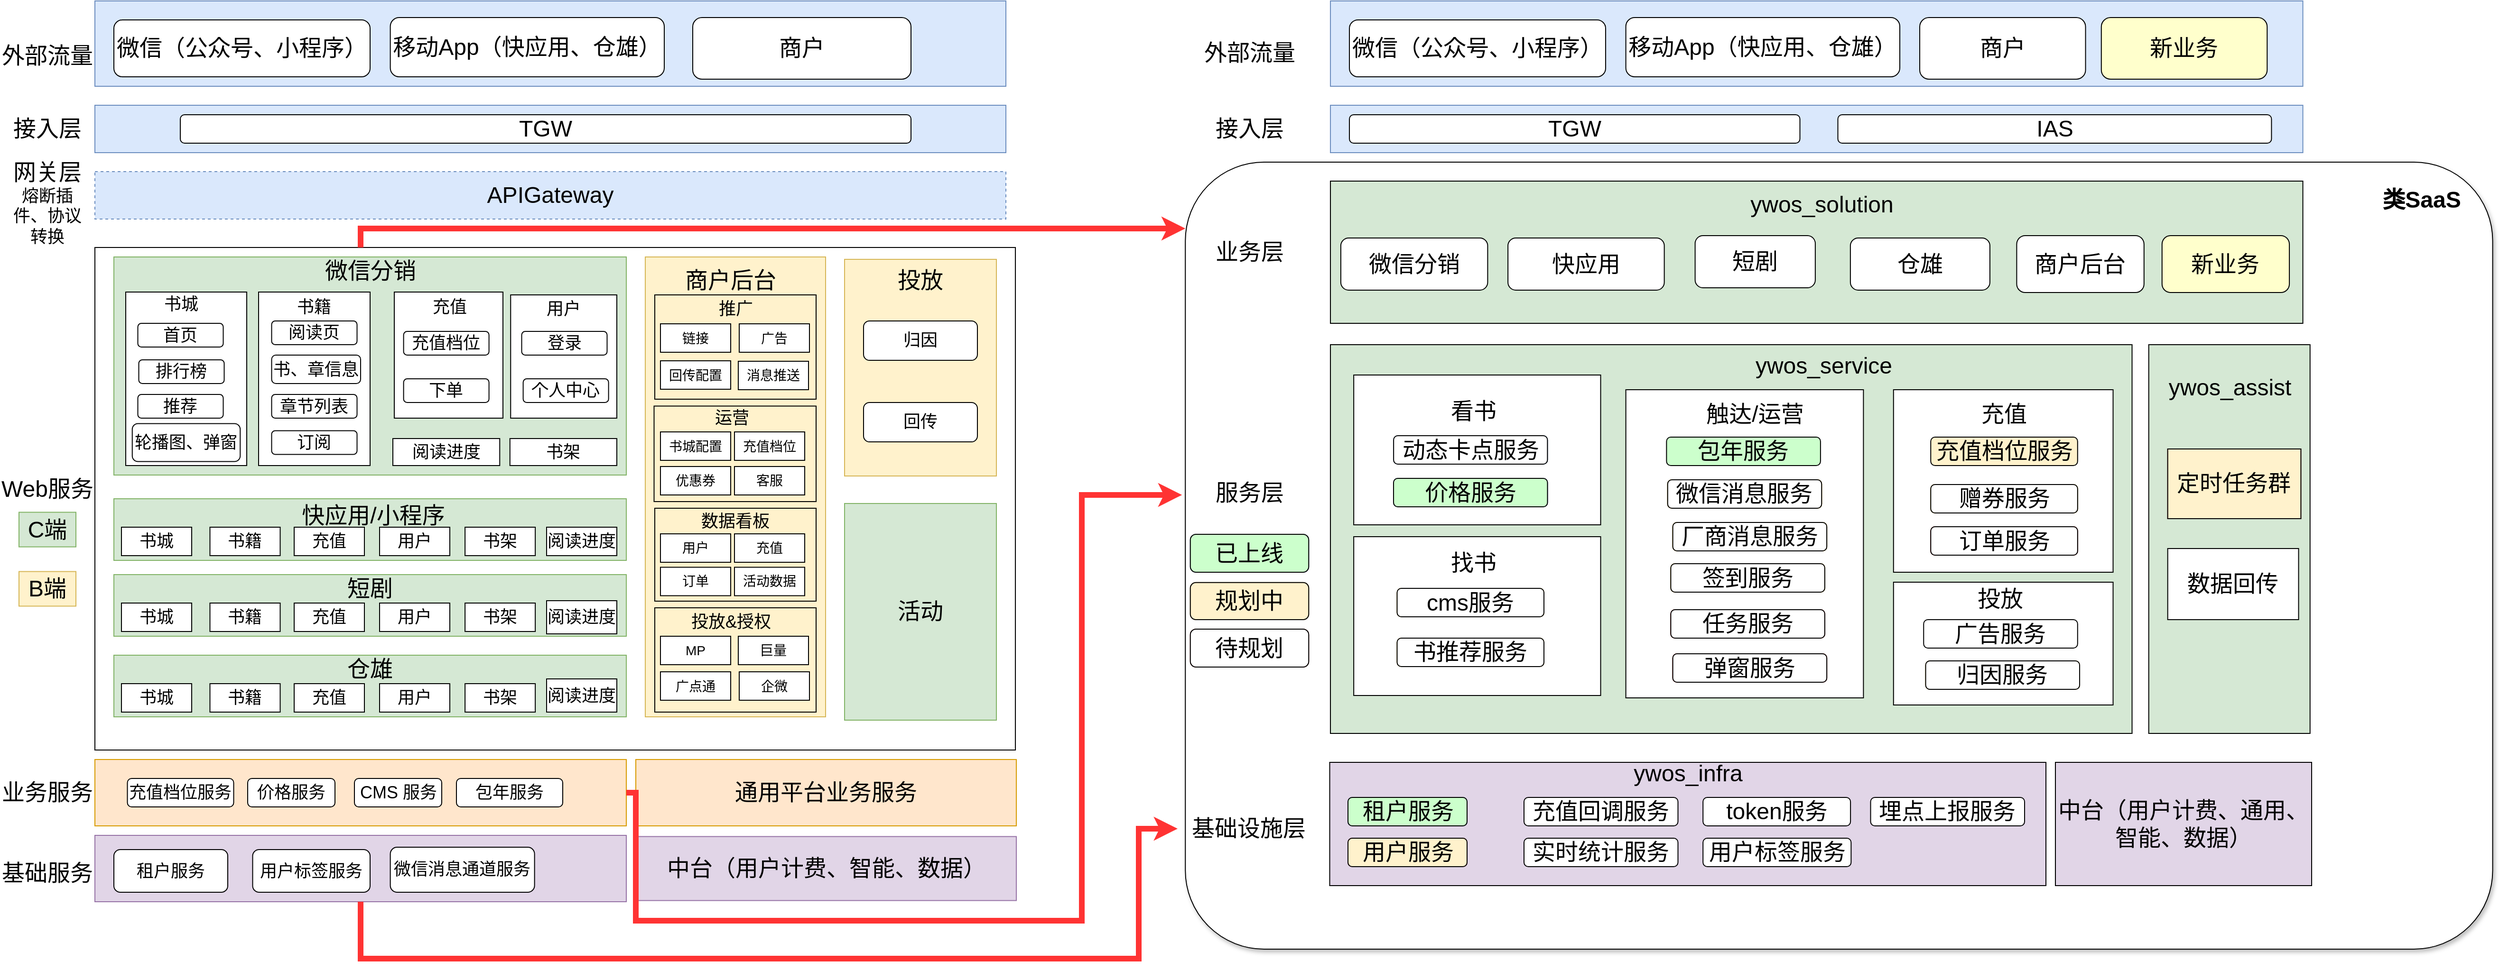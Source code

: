 <mxfile version="20.5.3" type="github" pages="4">
  <diagram id="LHeB4NjMnUi0cGWfg-VW" name="原架构">
    <mxGraphModel dx="2214" dy="1181" grid="1" gridSize="10" guides="1" tooltips="1" connect="1" arrows="1" fold="1" page="1" pageScale="1" pageWidth="827" pageHeight="1169" math="0" shadow="0">
      <root>
        <mxCell id="0" />
        <mxCell id="1" parent="0" />
        <mxCell id="P3jRsYUMKIRg7UYWmszn-2" value="" style="rounded=0;whiteSpace=wrap;html=1;fillColor=#dae8fc;strokeColor=#6c8ebf;" parent="1" vertex="1">
          <mxGeometry x="100" y="40" width="960" height="90" as="geometry" />
        </mxCell>
        <mxCell id="P3jRsYUMKIRg7UYWmszn-4" value="&lt;font style=&quot;font-size: 24px;&quot;&gt;微信（公众号、小程序）&lt;/font&gt;" style="rounded=1;whiteSpace=wrap;html=1;" parent="1" vertex="1">
          <mxGeometry x="120" y="60" width="270" height="60" as="geometry" />
        </mxCell>
        <mxCell id="P3jRsYUMKIRg7UYWmszn-5" value="&lt;font style=&quot;font-size: 24px;&quot;&gt;移动App（快应用、仓雄）&lt;/font&gt;" style="rounded=1;whiteSpace=wrap;html=1;" parent="1" vertex="1">
          <mxGeometry x="411.31" y="57.5" width="288.69" height="62.5" as="geometry" />
        </mxCell>
        <mxCell id="P3jRsYUMKIRg7UYWmszn-8" value="&lt;font style=&quot;font-size: 24px;&quot;&gt;外部流量&lt;/font&gt;" style="text;html=1;strokeColor=none;fillColor=none;align=center;verticalAlign=middle;whiteSpace=wrap;rounded=0;" parent="1" vertex="1">
          <mxGeometry y="72.5" width="100" height="50" as="geometry" />
        </mxCell>
        <mxCell id="P3jRsYUMKIRg7UYWmszn-9" value="" style="rounded=0;whiteSpace=wrap;html=1;fillColor=#dae8fc;strokeColor=#6c8ebf;" parent="1" vertex="1">
          <mxGeometry x="100" y="150" width="960" height="50" as="geometry" />
        </mxCell>
        <mxCell id="P3jRsYUMKIRg7UYWmszn-10" value="&lt;font style=&quot;font-size: 24px;&quot;&gt;接入层&lt;/font&gt;" style="text;html=1;strokeColor=none;fillColor=none;align=center;verticalAlign=middle;whiteSpace=wrap;rounded=0;" parent="1" vertex="1">
          <mxGeometry x="10" y="160" width="80" height="30" as="geometry" />
        </mxCell>
        <mxCell id="P3jRsYUMKIRg7UYWmszn-11" value="&lt;font style=&quot;font-size: 24px;&quot;&gt;TGW&lt;/font&gt;" style="rounded=1;whiteSpace=wrap;html=1;" parent="1" vertex="1">
          <mxGeometry x="190" y="160" width="770" height="30" as="geometry" />
        </mxCell>
        <mxCell id="P3jRsYUMKIRg7UYWmszn-13" value="&lt;font style=&quot;font-size: 24px;&quot;&gt;APIGateway&lt;/font&gt;" style="rounded=0;whiteSpace=wrap;html=1;dashed=1;fillColor=#dae8fc;strokeColor=#6c8ebf;" parent="1" vertex="1">
          <mxGeometry x="100" y="220" width="960" height="50" as="geometry" />
        </mxCell>
        <mxCell id="P3jRsYUMKIRg7UYWmszn-14" value="&lt;font style=&quot;&quot;&gt;&lt;font style=&quot;font-size: 24px;&quot;&gt;网关层&lt;br&gt;&lt;/font&gt;&lt;font style=&quot;font-size: 18px;&quot;&gt;熔断插件、协议转换&lt;/font&gt;&lt;/font&gt;" style="text;html=1;strokeColor=none;fillColor=none;align=center;verticalAlign=middle;whiteSpace=wrap;rounded=0;" parent="1" vertex="1">
          <mxGeometry x="10" y="235" width="80" height="35" as="geometry" />
        </mxCell>
        <mxCell id="P3jRsYUMKIRg7UYWmszn-18" value="" style="rounded=0;whiteSpace=wrap;html=1;" parent="1" vertex="1">
          <mxGeometry x="100" y="300" width="970" height="530" as="geometry" />
        </mxCell>
        <mxCell id="P3jRsYUMKIRg7UYWmszn-21" value="&lt;font style=&quot;font-size: 24px;&quot;&gt;Web服务&lt;/font&gt;" style="text;html=1;strokeColor=none;fillColor=none;align=center;verticalAlign=middle;whiteSpace=wrap;rounded=0;" parent="1" vertex="1">
          <mxGeometry y="540" width="100" height="30" as="geometry" />
        </mxCell>
        <mxCell id="P3jRsYUMKIRg7UYWmszn-39" value="" style="rounded=0;whiteSpace=wrap;html=1;fillColor=#d5e8d4;strokeColor=#82b366;" parent="1" vertex="1">
          <mxGeometry x="120" y="310" width="540" height="230" as="geometry" />
        </mxCell>
        <mxCell id="P3jRsYUMKIRg7UYWmszn-40" value="&lt;font style=&quot;font-size: 24px;&quot;&gt;微信分销&lt;/font&gt;" style="text;html=1;strokeColor=none;fillColor=none;align=center;verticalAlign=middle;whiteSpace=wrap;rounded=0;" parent="1" vertex="1">
          <mxGeometry x="333.75" y="310" width="112.5" height="30" as="geometry" />
        </mxCell>
        <mxCell id="P3jRsYUMKIRg7UYWmszn-41" value="" style="rounded=0;whiteSpace=wrap;html=1;" parent="1" vertex="1">
          <mxGeometry x="132.5" y="347" width="127.5" height="183" as="geometry" />
        </mxCell>
        <mxCell id="P3jRsYUMKIRg7UYWmszn-42" value="&lt;font style=&quot;font-size: 18px;&quot;&gt;书城&lt;/font&gt;" style="text;html=1;strokeColor=none;fillColor=none;align=center;verticalAlign=middle;whiteSpace=wrap;rounded=0;" parent="1" vertex="1">
          <mxGeometry x="161.25" y="345" width="60" height="30" as="geometry" />
        </mxCell>
        <mxCell id="P3jRsYUMKIRg7UYWmszn-44" value="&lt;font style=&quot;font-size: 18px;&quot;&gt;首页&lt;/font&gt;" style="rounded=1;whiteSpace=wrap;html=1;" parent="1" vertex="1">
          <mxGeometry x="145.25" y="380" width="90" height="25" as="geometry" />
        </mxCell>
        <mxCell id="P3jRsYUMKIRg7UYWmszn-45" value="&lt;font style=&quot;font-size: 18px;&quot;&gt;排行榜&lt;/font&gt;" style="rounded=1;whiteSpace=wrap;html=1;" parent="1" vertex="1">
          <mxGeometry x="146.25" y="418.5" width="90" height="25" as="geometry" />
        </mxCell>
        <mxCell id="P3jRsYUMKIRg7UYWmszn-46" value="&lt;font style=&quot;font-size: 18px;&quot;&gt;推荐&lt;/font&gt;" style="rounded=1;whiteSpace=wrap;html=1;" parent="1" vertex="1">
          <mxGeometry x="145.25" y="455" width="90" height="25" as="geometry" />
        </mxCell>
        <mxCell id="P3jRsYUMKIRg7UYWmszn-47" value="&lt;font style=&quot;font-size: 18px;&quot;&gt;轮播图、弹窗&lt;/font&gt;" style="rounded=1;whiteSpace=wrap;html=1;" parent="1" vertex="1">
          <mxGeometry x="139.38" y="485.75" width="113.75" height="40" as="geometry" />
        </mxCell>
        <mxCell id="P3jRsYUMKIRg7UYWmszn-48" value="" style="rounded=0;whiteSpace=wrap;html=1;" parent="1" vertex="1">
          <mxGeometry x="272.5" y="347" width="117.5" height="183" as="geometry" />
        </mxCell>
        <mxCell id="P3jRsYUMKIRg7UYWmszn-49" value="&lt;font style=&quot;font-size: 18px;&quot;&gt;书籍&lt;/font&gt;" style="text;html=1;strokeColor=none;fillColor=none;align=center;verticalAlign=middle;whiteSpace=wrap;rounded=0;" parent="1" vertex="1">
          <mxGeometry x="301.25" y="347.5" width="60" height="30" as="geometry" />
        </mxCell>
        <mxCell id="P3jRsYUMKIRg7UYWmszn-50" value="&lt;font style=&quot;font-size: 18px;&quot;&gt;阅读页&lt;/font&gt;" style="rounded=1;whiteSpace=wrap;html=1;" parent="1" vertex="1">
          <mxGeometry x="286.25" y="377.5" width="90" height="25" as="geometry" />
        </mxCell>
        <mxCell id="P3jRsYUMKIRg7UYWmszn-51" value="&lt;font style=&quot;font-size: 18px;&quot;&gt;书、章信息&lt;/font&gt;" style="rounded=1;whiteSpace=wrap;html=1;" parent="1" vertex="1">
          <mxGeometry x="286.25" y="413.5" width="93.75" height="30" as="geometry" />
        </mxCell>
        <mxCell id="P3jRsYUMKIRg7UYWmszn-53" value="&lt;font style=&quot;font-size: 18px;&quot;&gt;章节列表&lt;/font&gt;" style="rounded=1;whiteSpace=wrap;html=1;" parent="1" vertex="1">
          <mxGeometry x="286.25" y="455" width="90" height="25" as="geometry" />
        </mxCell>
        <mxCell id="P3jRsYUMKIRg7UYWmszn-54" value="&lt;font style=&quot;font-size: 18px;&quot;&gt;订阅&lt;/font&gt;" style="rounded=1;whiteSpace=wrap;html=1;" parent="1" vertex="1">
          <mxGeometry x="286.25" y="493.25" width="90" height="25" as="geometry" />
        </mxCell>
        <mxCell id="P3jRsYUMKIRg7UYWmszn-56" value="" style="rounded=0;whiteSpace=wrap;html=1;" parent="1" vertex="1">
          <mxGeometry x="415.5" y="347" width="114.5" height="133" as="geometry" />
        </mxCell>
        <mxCell id="P3jRsYUMKIRg7UYWmszn-57" value="&lt;font style=&quot;font-size: 18px;&quot;&gt;充值&lt;/font&gt;" style="text;html=1;strokeColor=none;fillColor=none;align=center;verticalAlign=middle;whiteSpace=wrap;rounded=0;" parent="1" vertex="1">
          <mxGeometry x="444.25" y="347.5" width="60" height="30" as="geometry" />
        </mxCell>
        <mxCell id="P3jRsYUMKIRg7UYWmszn-59" value="&lt;font style=&quot;font-size: 18px;&quot;&gt;充值档位&lt;/font&gt;" style="rounded=1;whiteSpace=wrap;html=1;" parent="1" vertex="1">
          <mxGeometry x="425.31" y="388.5" width="90" height="25" as="geometry" />
        </mxCell>
        <mxCell id="P3jRsYUMKIRg7UYWmszn-64" value="&lt;font style=&quot;font-size: 18px;&quot;&gt;下单&lt;/font&gt;" style="rounded=1;whiteSpace=wrap;html=1;" parent="1" vertex="1">
          <mxGeometry x="425.31" y="438.5" width="90" height="25" as="geometry" />
        </mxCell>
        <mxCell id="P3jRsYUMKIRg7UYWmszn-65" value="&lt;font style=&quot;font-size: 18px;&quot;&gt;书架&lt;/font&gt;" style="rounded=0;whiteSpace=wrap;html=1;" parent="1" vertex="1">
          <mxGeometry x="537.38" y="501.5" width="112.62" height="28.5" as="geometry" />
        </mxCell>
        <mxCell id="P3jRsYUMKIRg7UYWmszn-67" value="&lt;font style=&quot;font-size: 18px;&quot;&gt;阅读进度&lt;/font&gt;" style="rounded=0;whiteSpace=wrap;html=1;" parent="1" vertex="1">
          <mxGeometry x="414" y="501.5" width="112.62" height="28.5" as="geometry" />
        </mxCell>
        <mxCell id="P3jRsYUMKIRg7UYWmszn-69" value="" style="rounded=0;whiteSpace=wrap;html=1;" parent="1" vertex="1">
          <mxGeometry x="538.12" y="350" width="111.88" height="130" as="geometry" />
        </mxCell>
        <mxCell id="P3jRsYUMKIRg7UYWmszn-70" value="&lt;font style=&quot;font-size: 18px;&quot;&gt;用户&lt;/font&gt;" style="text;html=1;strokeColor=none;fillColor=none;align=center;verticalAlign=middle;whiteSpace=wrap;rounded=0;" parent="1" vertex="1">
          <mxGeometry x="564.06" y="350" width="60" height="30" as="geometry" />
        </mxCell>
        <mxCell id="P3jRsYUMKIRg7UYWmszn-71" value="&lt;font style=&quot;font-size: 18px;&quot;&gt;登录&lt;/font&gt;" style="rounded=1;whiteSpace=wrap;html=1;" parent="1" vertex="1">
          <mxGeometry x="549.75" y="388.5" width="90" height="25" as="geometry" />
        </mxCell>
        <mxCell id="P3jRsYUMKIRg7UYWmszn-72" value="&lt;font style=&quot;font-size: 18px;&quot;&gt;个人中心&lt;/font&gt;" style="rounded=1;whiteSpace=wrap;html=1;" parent="1" vertex="1">
          <mxGeometry x="551.31" y="438.5" width="90" height="25" as="geometry" />
        </mxCell>
        <mxCell id="P3jRsYUMKIRg7UYWmszn-73" value="" style="rounded=0;whiteSpace=wrap;html=1;fillColor=#d5e8d4;strokeColor=#82b366;" parent="1" vertex="1">
          <mxGeometry x="120" y="565" width="540" height="65" as="geometry" />
        </mxCell>
        <mxCell id="P3jRsYUMKIRg7UYWmszn-74" value="&lt;font style=&quot;font-size: 24px;&quot;&gt;快应用/小程序&lt;/font&gt;" style="text;html=1;strokeColor=none;fillColor=none;align=center;verticalAlign=middle;whiteSpace=wrap;rounded=0;" parent="1" vertex="1">
          <mxGeometry x="311.5" y="565" width="162.5" height="35" as="geometry" />
        </mxCell>
        <mxCell id="P3jRsYUMKIRg7UYWmszn-76" value="&lt;font style=&quot;font-size: 18px;&quot;&gt;书城&lt;/font&gt;" style="rounded=0;whiteSpace=wrap;html=1;" parent="1" vertex="1">
          <mxGeometry x="128" y="595" width="74" height="30" as="geometry" />
        </mxCell>
        <mxCell id="P3jRsYUMKIRg7UYWmszn-77" value="&lt;font style=&quot;font-size: 18px;&quot;&gt;书籍&lt;/font&gt;" style="rounded=0;whiteSpace=wrap;html=1;" parent="1" vertex="1">
          <mxGeometry x="221.25" y="595" width="74" height="30" as="geometry" />
        </mxCell>
        <mxCell id="P3jRsYUMKIRg7UYWmszn-78" value="&lt;font style=&quot;font-size: 18px;&quot;&gt;充值&lt;/font&gt;" style="rounded=0;whiteSpace=wrap;html=1;" parent="1" vertex="1">
          <mxGeometry x="310" y="595" width="74" height="30" as="geometry" />
        </mxCell>
        <mxCell id="P3jRsYUMKIRg7UYWmszn-79" value="&lt;font style=&quot;font-size: 18px;&quot;&gt;用户&lt;/font&gt;" style="rounded=0;whiteSpace=wrap;html=1;" parent="1" vertex="1">
          <mxGeometry x="400" y="595" width="74" height="30" as="geometry" />
        </mxCell>
        <mxCell id="P3jRsYUMKIRg7UYWmszn-80" value="&lt;font style=&quot;font-size: 18px;&quot;&gt;书架&lt;/font&gt;" style="rounded=0;whiteSpace=wrap;html=1;" parent="1" vertex="1">
          <mxGeometry x="490.06" y="595" width="74" height="30" as="geometry" />
        </mxCell>
        <mxCell id="P3jRsYUMKIRg7UYWmszn-81" value="&lt;font style=&quot;font-size: 18px;&quot;&gt;阅读进度&lt;/font&gt;" style="rounded=0;whiteSpace=wrap;html=1;" parent="1" vertex="1">
          <mxGeometry x="576" y="595" width="74" height="30" as="geometry" />
        </mxCell>
        <mxCell id="P3jRsYUMKIRg7UYWmszn-82" value="" style="rounded=0;whiteSpace=wrap;html=1;fillColor=#d5e8d4;strokeColor=#82b366;" parent="1" vertex="1">
          <mxGeometry x="120" y="645" width="540" height="65" as="geometry" />
        </mxCell>
        <mxCell id="P3jRsYUMKIRg7UYWmszn-83" value="&lt;font style=&quot;font-size: 18px;&quot;&gt;书城&lt;/font&gt;" style="rounded=0;whiteSpace=wrap;html=1;" parent="1" vertex="1">
          <mxGeometry x="128" y="675" width="74" height="30" as="geometry" />
        </mxCell>
        <mxCell id="P3jRsYUMKIRg7UYWmszn-84" value="&lt;font style=&quot;font-size: 18px;&quot;&gt;书籍&lt;/font&gt;" style="rounded=0;whiteSpace=wrap;html=1;" parent="1" vertex="1">
          <mxGeometry x="221.25" y="675" width="74" height="30" as="geometry" />
        </mxCell>
        <mxCell id="P3jRsYUMKIRg7UYWmszn-85" value="&lt;font style=&quot;font-size: 18px;&quot;&gt;充值&lt;/font&gt;" style="rounded=0;whiteSpace=wrap;html=1;" parent="1" vertex="1">
          <mxGeometry x="310" y="675" width="74" height="30" as="geometry" />
        </mxCell>
        <mxCell id="P3jRsYUMKIRg7UYWmszn-86" value="&lt;font style=&quot;font-size: 18px;&quot;&gt;用户&lt;/font&gt;" style="rounded=0;whiteSpace=wrap;html=1;" parent="1" vertex="1">
          <mxGeometry x="400" y="675" width="74" height="30" as="geometry" />
        </mxCell>
        <mxCell id="P3jRsYUMKIRg7UYWmszn-87" value="&lt;font style=&quot;font-size: 18px;&quot;&gt;书架&lt;/font&gt;" style="rounded=0;whiteSpace=wrap;html=1;" parent="1" vertex="1">
          <mxGeometry x="490.06" y="675" width="74" height="30" as="geometry" />
        </mxCell>
        <mxCell id="P3jRsYUMKIRg7UYWmszn-88" value="&lt;font style=&quot;font-size: 18px;&quot;&gt;阅读进度&lt;/font&gt;" style="rounded=0;whiteSpace=wrap;html=1;" parent="1" vertex="1">
          <mxGeometry x="576" y="672.5" width="74" height="35" as="geometry" />
        </mxCell>
        <mxCell id="P3jRsYUMKIRg7UYWmszn-89" value="&lt;font style=&quot;font-size: 24px;&quot;&gt;短剧&lt;/font&gt;" style="text;html=1;strokeColor=none;fillColor=none;align=center;verticalAlign=middle;whiteSpace=wrap;rounded=0;" parent="1" vertex="1">
          <mxGeometry x="345" y="645" width="90" height="30" as="geometry" />
        </mxCell>
        <mxCell id="P3jRsYUMKIRg7UYWmszn-90" value="" style="rounded=0;whiteSpace=wrap;html=1;fillColor=#d5e8d4;strokeColor=#82b366;" parent="1" vertex="1">
          <mxGeometry x="120" y="730" width="540" height="65" as="geometry" />
        </mxCell>
        <mxCell id="P3jRsYUMKIRg7UYWmszn-91" value="&lt;font style=&quot;font-size: 18px;&quot;&gt;书城&lt;/font&gt;" style="rounded=0;whiteSpace=wrap;html=1;" parent="1" vertex="1">
          <mxGeometry x="128" y="760" width="74" height="30" as="geometry" />
        </mxCell>
        <mxCell id="P3jRsYUMKIRg7UYWmszn-92" value="&lt;font style=&quot;font-size: 18px;&quot;&gt;书籍&lt;/font&gt;" style="rounded=0;whiteSpace=wrap;html=1;" parent="1" vertex="1">
          <mxGeometry x="221.25" y="760" width="74" height="30" as="geometry" />
        </mxCell>
        <mxCell id="P3jRsYUMKIRg7UYWmszn-93" value="&lt;font style=&quot;font-size: 18px;&quot;&gt;充值&lt;/font&gt;" style="rounded=0;whiteSpace=wrap;html=1;" parent="1" vertex="1">
          <mxGeometry x="310" y="760" width="74" height="30" as="geometry" />
        </mxCell>
        <mxCell id="P3jRsYUMKIRg7UYWmszn-94" value="&lt;font style=&quot;font-size: 18px;&quot;&gt;用户&lt;/font&gt;" style="rounded=0;whiteSpace=wrap;html=1;" parent="1" vertex="1">
          <mxGeometry x="400" y="760" width="74" height="30" as="geometry" />
        </mxCell>
        <mxCell id="P3jRsYUMKIRg7UYWmszn-95" value="&lt;font style=&quot;font-size: 18px;&quot;&gt;书架&lt;/font&gt;" style="rounded=0;whiteSpace=wrap;html=1;" parent="1" vertex="1">
          <mxGeometry x="490.06" y="760" width="74" height="30" as="geometry" />
        </mxCell>
        <mxCell id="P3jRsYUMKIRg7UYWmszn-97" value="&lt;font style=&quot;font-size: 24px;&quot;&gt;仓雄&lt;/font&gt;" style="text;html=1;strokeColor=none;fillColor=none;align=center;verticalAlign=middle;whiteSpace=wrap;rounded=0;" parent="1" vertex="1">
          <mxGeometry x="345" y="730" width="90" height="30" as="geometry" />
        </mxCell>
        <mxCell id="P3jRsYUMKIRg7UYWmszn-103" value="" style="rounded=0;whiteSpace=wrap;html=1;fillColor=#fff2cc;strokeColor=#d6b656;" parent="1" vertex="1">
          <mxGeometry x="890" y="312.5" width="160" height="228.5" as="geometry" />
        </mxCell>
        <mxCell id="P3jRsYUMKIRg7UYWmszn-104" value="" style="rounded=0;whiteSpace=wrap;html=1;fillColor=#fff2cc;strokeColor=#d6b656;" parent="1" vertex="1">
          <mxGeometry x="680" y="310" width="190" height="485" as="geometry" />
        </mxCell>
        <mxCell id="P3jRsYUMKIRg7UYWmszn-107" value="&lt;font style=&quot;font-size: 24px;&quot;&gt;投放&lt;/font&gt;" style="text;html=1;strokeColor=none;fillColor=none;align=center;verticalAlign=middle;whiteSpace=wrap;rounded=0;" parent="1" vertex="1">
          <mxGeometry x="935" y="320" width="70" height="30" as="geometry" />
        </mxCell>
        <mxCell id="P3jRsYUMKIRg7UYWmszn-108" value="&lt;font style=&quot;font-size: 18px;&quot;&gt;归因&lt;/font&gt;" style="rounded=1;whiteSpace=wrap;html=1;" parent="1" vertex="1">
          <mxGeometry x="910" y="377.5" width="120" height="41.5" as="geometry" />
        </mxCell>
        <mxCell id="P3jRsYUMKIRg7UYWmszn-109" value="&lt;font style=&quot;font-size: 18px;&quot;&gt;回传&lt;/font&gt;" style="rounded=1;whiteSpace=wrap;html=1;" parent="1" vertex="1">
          <mxGeometry x="910" y="463.5" width="120" height="41.5" as="geometry" />
        </mxCell>
        <mxCell id="P3jRsYUMKIRg7UYWmszn-124" value="&lt;font style=&quot;font-size: 24px;&quot;&gt;活动&lt;/font&gt;" style="rounded=0;whiteSpace=wrap;html=1;fillColor=#d5e8d4;strokeColor=#82b366;" parent="1" vertex="1">
          <mxGeometry x="890" y="570" width="160" height="228.5" as="geometry" />
        </mxCell>
        <mxCell id="P3jRsYUMKIRg7UYWmszn-128" value="&lt;font style=&quot;font-size: 24px;&quot;&gt;商户&lt;/font&gt;" style="rounded=1;whiteSpace=wrap;html=1;" parent="1" vertex="1">
          <mxGeometry x="730" y="57.5" width="230" height="65" as="geometry" />
        </mxCell>
        <mxCell id="elYfRWdLJCSy1WfxLkB--20" value="" style="rounded=0;whiteSpace=wrap;html=1;fontSize=24;fillColor=#e1d5e7;strokeColor=#9673a6;" parent="1" vertex="1">
          <mxGeometry x="100" y="920" width="560" height="70" as="geometry" />
        </mxCell>
        <mxCell id="elYfRWdLJCSy1WfxLkB--21" value="&lt;font style=&quot;font-size: 24px;&quot;&gt;基础服务&lt;/font&gt;" style="text;html=1;strokeColor=none;fillColor=none;align=center;verticalAlign=middle;whiteSpace=wrap;rounded=0;" parent="1" vertex="1">
          <mxGeometry y="940" width="100" height="40" as="geometry" />
        </mxCell>
        <mxCell id="elYfRWdLJCSy1WfxLkB--23" value="租户服务" style="rounded=1;whiteSpace=wrap;html=1;fontSize=18;" parent="1" vertex="1">
          <mxGeometry x="120" y="935" width="120" height="45" as="geometry" />
        </mxCell>
        <mxCell id="elYfRWdLJCSy1WfxLkB--28" value="用户标签服务" style="rounded=1;whiteSpace=wrap;html=1;fontSize=18;" parent="1" vertex="1">
          <mxGeometry x="266.25" y="935" width="123.75" height="45" as="geometry" />
        </mxCell>
        <mxCell id="elYfRWdLJCSy1WfxLkB--30" value="微信消息通道服务" style="rounded=1;whiteSpace=wrap;html=1;fontSize=18;" parent="1" vertex="1">
          <mxGeometry x="411.31" y="932.5" width="152" height="47.5" as="geometry" />
        </mxCell>
        <mxCell id="elYfRWdLJCSy1WfxLkB--32" value="中台（用户计费、智能、数据）" style="rounded=0;whiteSpace=wrap;html=1;fontSize=24;fillColor=#e1d5e7;strokeColor=#9673a6;" parent="1" vertex="1">
          <mxGeometry x="671" y="921.25" width="400" height="67.5" as="geometry" />
        </mxCell>
        <mxCell id="elYfRWdLJCSy1WfxLkB--35" value="C端" style="rounded=0;whiteSpace=wrap;html=1;fontSize=24;fillColor=#d5e8d4;strokeColor=#82b366;" parent="1" vertex="1">
          <mxGeometry x="20" y="579.25" width="60" height="36.5" as="geometry" />
        </mxCell>
        <mxCell id="elYfRWdLJCSy1WfxLkB--37" value="B端" style="rounded=0;whiteSpace=wrap;html=1;fontSize=24;fillColor=#fff2cc;strokeColor=#d6b656;" parent="1" vertex="1">
          <mxGeometry x="20" y="641.75" width="60" height="36.5" as="geometry" />
        </mxCell>
        <mxCell id="cNL9EHBi71QVaALrMv2o-1" value="" style="rounded=0;whiteSpace=wrap;html=1;fillColor=#FFF2CC;strokeColor=#000000;" parent="1" vertex="1">
          <mxGeometry x="690" y="350" width="170" height="110" as="geometry" />
        </mxCell>
        <mxCell id="cNL9EHBi71QVaALrMv2o-3" value="&lt;span style=&quot;font-size: 18px;&quot;&gt;推广&lt;/span&gt;" style="text;html=1;strokeColor=none;fillColor=none;align=center;verticalAlign=middle;whiteSpace=wrap;rounded=0;fontSize=18;" parent="1" vertex="1">
          <mxGeometry x="693.5" y="347" width="162.5" height="35" as="geometry" />
        </mxCell>
        <mxCell id="cNL9EHBi71QVaALrMv2o-6" value="&lt;font style=&quot;font-size: 14px;&quot;&gt;回传配置&lt;/font&gt;" style="rounded=0;whiteSpace=wrap;html=1;fontSize=14;" parent="1" vertex="1">
          <mxGeometry x="696" y="419.5" width="74" height="30" as="geometry" />
        </mxCell>
        <mxCell id="cNL9EHBi71QVaALrMv2o-14" value="" style="rounded=0;whiteSpace=wrap;html=1;fillColor=#FFF2CC;strokeColor=#000000;" parent="1" vertex="1">
          <mxGeometry x="689.25" y="467.25" width="170.75" height="100.75" as="geometry" />
        </mxCell>
        <mxCell id="cNL9EHBi71QVaALrMv2o-16" value="&lt;span style=&quot;font-size: 24px;&quot;&gt;商户后台&lt;/span&gt;" style="text;html=1;strokeColor=none;fillColor=none;align=center;verticalAlign=middle;whiteSpace=wrap;rounded=0;" parent="1" vertex="1">
          <mxGeometry x="710" y="320.5" width="119.75" height="29.5" as="geometry" />
        </mxCell>
        <mxCell id="cNL9EHBi71QVaALrMv2o-17" value="&lt;font style=&quot;font-size: 14px;&quot;&gt;链接&lt;/font&gt;" style="rounded=0;whiteSpace=wrap;html=1;fontSize=14;" parent="1" vertex="1">
          <mxGeometry x="696" y="380.5" width="74" height="30" as="geometry" />
        </mxCell>
        <mxCell id="cNL9EHBi71QVaALrMv2o-18" value="&lt;font style=&quot;font-size: 14px;&quot;&gt;优惠券&lt;/font&gt;" style="rounded=0;whiteSpace=wrap;html=1;fontSize=14;" parent="1" vertex="1">
          <mxGeometry x="696" y="531" width="74" height="30" as="geometry" />
        </mxCell>
        <mxCell id="cNL9EHBi71QVaALrMv2o-19" value="&lt;span style=&quot;font-size: 18px;&quot;&gt;运营&lt;/span&gt;" style="text;html=1;strokeColor=none;fillColor=none;align=center;verticalAlign=middle;whiteSpace=wrap;rounded=0;fontSize=18;" parent="1" vertex="1">
          <mxGeometry x="689.5" y="462.38" width="162.5" height="35" as="geometry" />
        </mxCell>
        <mxCell id="cNL9EHBi71QVaALrMv2o-20" value="&lt;font style=&quot;font-size: 14px;&quot;&gt;书城配置&lt;/font&gt;" style="rounded=0;whiteSpace=wrap;html=1;fontSize=14;" parent="1" vertex="1">
          <mxGeometry x="696" y="494.5" width="74" height="30" as="geometry" />
        </mxCell>
        <mxCell id="cNL9EHBi71QVaALrMv2o-22" value="消息推送" style="rounded=0;whiteSpace=wrap;html=1;fontSize=14;" parent="1" vertex="1">
          <mxGeometry x="778" y="420" width="74" height="30" as="geometry" />
        </mxCell>
        <mxCell id="cNL9EHBi71QVaALrMv2o-25" value="" style="rounded=0;whiteSpace=wrap;html=1;fillColor=#FFF2CC;strokeColor=#000000;" parent="1" vertex="1">
          <mxGeometry x="690" y="575" width="170" height="98" as="geometry" />
        </mxCell>
        <mxCell id="cNL9EHBi71QVaALrMv2o-26" value="" style="rounded=0;whiteSpace=wrap;html=1;fillColor=#FFF2CC;strokeColor=#000000;" parent="1" vertex="1">
          <mxGeometry x="690" y="680" width="170" height="110" as="geometry" />
        </mxCell>
        <mxCell id="cNL9EHBi71QVaALrMv2o-27" value="&lt;font style=&quot;font-size: 18px;&quot;&gt;投放&amp;amp;授权&lt;/font&gt;" style="text;html=1;strokeColor=none;fillColor=none;align=center;verticalAlign=middle;whiteSpace=wrap;rounded=0;fontSize=18;" parent="1" vertex="1">
          <mxGeometry x="721.19" y="685" width="99.12" height="20" as="geometry" />
        </mxCell>
        <mxCell id="cNL9EHBi71QVaALrMv2o-31" value="&lt;font style=&quot;font-size: 18px;&quot;&gt;数据看板&lt;/font&gt;" style="text;html=1;strokeColor=none;fillColor=none;align=center;verticalAlign=middle;whiteSpace=wrap;rounded=0;fontSize=18;" parent="1" vertex="1">
          <mxGeometry x="690" y="571" width="170" height="35" as="geometry" />
        </mxCell>
        <mxCell id="cNL9EHBi71QVaALrMv2o-32" value="用户" style="rounded=0;whiteSpace=wrap;html=1;fontSize=14;" parent="1" vertex="1">
          <mxGeometry x="696" y="602" width="74" height="30" as="geometry" />
        </mxCell>
        <mxCell id="cNL9EHBi71QVaALrMv2o-33" value="订单" style="rounded=0;whiteSpace=wrap;html=1;fontSize=14;" parent="1" vertex="1">
          <mxGeometry x="696" y="637.25" width="74" height="30" as="geometry" />
        </mxCell>
        <mxCell id="cNL9EHBi71QVaALrMv2o-34" value="充值" style="rounded=0;whiteSpace=wrap;html=1;fontSize=14;" parent="1" vertex="1">
          <mxGeometry x="774" y="602" width="74" height="30" as="geometry" />
        </mxCell>
        <mxCell id="cNL9EHBi71QVaALrMv2o-35" value="活动数据" style="rounded=0;whiteSpace=wrap;html=1;fontSize=14;" parent="1" vertex="1">
          <mxGeometry x="774" y="637.25" width="74" height="30" as="geometry" />
        </mxCell>
        <mxCell id="cNL9EHBi71QVaALrMv2o-44" value="&lt;font style=&quot;font-size: 14px;&quot;&gt;广告&lt;/font&gt;" style="rounded=0;whiteSpace=wrap;html=1;fontSize=14;" parent="1" vertex="1">
          <mxGeometry x="779" y="380.5" width="74" height="30" as="geometry" />
        </mxCell>
        <mxCell id="cNL9EHBi71QVaALrMv2o-45" value="客服" style="rounded=0;whiteSpace=wrap;html=1;fontSize=14;" parent="1" vertex="1">
          <mxGeometry x="774" y="531" width="74" height="30" as="geometry" />
        </mxCell>
        <mxCell id="cNL9EHBi71QVaALrMv2o-47" value="MP" style="rounded=0;whiteSpace=wrap;html=1;fontSize=14;" parent="1" vertex="1">
          <mxGeometry x="696" y="710" width="74" height="30" as="geometry" />
        </mxCell>
        <mxCell id="cNL9EHBi71QVaALrMv2o-49" value="巨量" style="rounded=0;whiteSpace=wrap;html=1;fontSize=14;" parent="1" vertex="1">
          <mxGeometry x="778" y="710" width="74" height="30" as="geometry" />
        </mxCell>
        <mxCell id="cNL9EHBi71QVaALrMv2o-50" value="广点通" style="rounded=0;whiteSpace=wrap;html=1;fontSize=14;" parent="1" vertex="1">
          <mxGeometry x="696" y="747.5" width="74" height="30" as="geometry" />
        </mxCell>
        <mxCell id="cNL9EHBi71QVaALrMv2o-51" value="企微" style="rounded=0;whiteSpace=wrap;html=1;fontSize=14;" parent="1" vertex="1">
          <mxGeometry x="779" y="747.5" width="74" height="30" as="geometry" />
        </mxCell>
        <mxCell id="cNL9EHBi71QVaALrMv2o-53" value="&lt;span style=&quot;font-size: 14px;&quot;&gt;充值档位&lt;/span&gt;" style="rounded=0;whiteSpace=wrap;html=1;fontSize=14;" parent="1" vertex="1">
          <mxGeometry x="774" y="494.5" width="74" height="30" as="geometry" />
        </mxCell>
        <mxCell id="aJzPHlp5MDxAh6HLsRcm-1" value="&lt;font style=&quot;font-size: 18px;&quot;&gt;阅读进度&lt;/font&gt;" style="rounded=0;whiteSpace=wrap;html=1;" parent="1" vertex="1">
          <mxGeometry x="576" y="755" width="74" height="35" as="geometry" />
        </mxCell>
        <mxCell id="urlEHCIApxvy9QySj8jp-1" value="" style="rounded=0;whiteSpace=wrap;html=1;fontSize=18;fillColor=#ffe6cc;strokeColor=#d79b00;" parent="1" vertex="1">
          <mxGeometry x="100" y="840" width="560" height="70" as="geometry" />
        </mxCell>
        <mxCell id="urlEHCIApxvy9QySj8jp-2" value="&lt;font style=&quot;font-size: 24px;&quot;&gt;业务服务&lt;/font&gt;" style="text;html=1;strokeColor=none;fillColor=none;align=center;verticalAlign=middle;whiteSpace=wrap;rounded=0;" parent="1" vertex="1">
          <mxGeometry y="860" width="100" height="30" as="geometry" />
        </mxCell>
        <mxCell id="urlEHCIApxvy9QySj8jp-4" value="充值档位服务" style="rounded=1;whiteSpace=wrap;html=1;fontSize=18;" parent="1" vertex="1">
          <mxGeometry x="134.25" y="860" width="112" height="30" as="geometry" />
        </mxCell>
        <mxCell id="urlEHCIApxvy9QySj8jp-6" value="包年服务" style="rounded=1;whiteSpace=wrap;html=1;fontSize=18;" parent="1" vertex="1">
          <mxGeometry x="481" y="860" width="112" height="30" as="geometry" />
        </mxCell>
        <mxCell id="urlEHCIApxvy9QySj8jp-7" value="价格服务" style="rounded=1;whiteSpace=wrap;html=1;fontSize=18;" parent="1" vertex="1">
          <mxGeometry x="261" y="860" width="92" height="30" as="geometry" />
        </mxCell>
        <mxCell id="urlEHCIApxvy9QySj8jp-8" value="CMS 服务" style="rounded=1;whiteSpace=wrap;html=1;fontSize=18;" parent="1" vertex="1">
          <mxGeometry x="373.5" y="860" width="92" height="30" as="geometry" />
        </mxCell>
        <mxCell id="urlEHCIApxvy9QySj8jp-15" value="&lt;font style=&quot;font-size: 24px;&quot;&gt;通用平台业务服务&lt;/font&gt;" style="rounded=0;whiteSpace=wrap;html=1;fontSize=18;fillColor=#ffe6cc;strokeColor=#d79b00;" parent="1" vertex="1">
          <mxGeometry x="670" y="840" width="401" height="70" as="geometry" />
        </mxCell>
        <mxCell id="Nn5uj1-uYevLvWljH0aE-1" value="" style="rounded=1;whiteSpace=wrap;html=1;shadow=1;strokeColor=#000000;fillColor=#FFFFFF;arcSize=10;" vertex="1" parent="1">
          <mxGeometry x="1249.13" y="210" width="1377.63" height="830" as="geometry" />
        </mxCell>
        <mxCell id="Nn5uj1-uYevLvWljH0aE-2" value="" style="rounded=0;whiteSpace=wrap;html=1;fillColor=#dae8fc;strokeColor=#6c8ebf;" vertex="1" parent="1">
          <mxGeometry x="1402.01" y="40" width="1024.75" height="90" as="geometry" />
        </mxCell>
        <mxCell id="Nn5uj1-uYevLvWljH0aE-3" value="&lt;font style=&quot;font-size: 24px;&quot;&gt;微信（公众号、小程序）&lt;/font&gt;" style="rounded=1;whiteSpace=wrap;html=1;" vertex="1" parent="1">
          <mxGeometry x="1422.01" y="60" width="270" height="60" as="geometry" />
        </mxCell>
        <mxCell id="Nn5uj1-uYevLvWljH0aE-4" value="&lt;font style=&quot;font-size: 24px;&quot;&gt;移动App（快应用、仓雄）&lt;/font&gt;" style="rounded=1;whiteSpace=wrap;html=1;" vertex="1" parent="1">
          <mxGeometry x="1713.32" y="57.5" width="288.69" height="62.5" as="geometry" />
        </mxCell>
        <mxCell id="Nn5uj1-uYevLvWljH0aE-5" value="&lt;font style=&quot;font-size: 24px;&quot;&gt;外部流量&lt;/font&gt;" style="text;html=1;strokeColor=none;fillColor=none;align=center;verticalAlign=middle;whiteSpace=wrap;rounded=0;" vertex="1" parent="1">
          <mxGeometry x="1266.76" y="70" width="100" height="50" as="geometry" />
        </mxCell>
        <mxCell id="Nn5uj1-uYevLvWljH0aE-6" value="" style="rounded=0;whiteSpace=wrap;html=1;fillColor=#dae8fc;strokeColor=#6c8ebf;" vertex="1" parent="1">
          <mxGeometry x="1402.01" y="150" width="1024.75" height="50" as="geometry" />
        </mxCell>
        <mxCell id="Nn5uj1-uYevLvWljH0aE-7" value="&lt;font style=&quot;font-size: 24px;&quot;&gt;接入层&lt;/font&gt;" style="text;html=1;strokeColor=none;fillColor=none;align=center;verticalAlign=middle;whiteSpace=wrap;rounded=0;" vertex="1" parent="1">
          <mxGeometry x="1276.76" y="160" width="80" height="30" as="geometry" />
        </mxCell>
        <mxCell id="Nn5uj1-uYevLvWljH0aE-8" value="&lt;font style=&quot;font-size: 24px;&quot;&gt;TGW&lt;/font&gt;" style="rounded=1;whiteSpace=wrap;html=1;" vertex="1" parent="1">
          <mxGeometry x="1422.01" y="160" width="474.75" height="30" as="geometry" />
        </mxCell>
        <mxCell id="Nn5uj1-uYevLvWljH0aE-9" value="&lt;font style=&quot;font-size: 24px;&quot;&gt;商户&lt;/font&gt;" style="rounded=1;whiteSpace=wrap;html=1;" vertex="1" parent="1">
          <mxGeometry x="2023.01" y="57.5" width="174.75" height="65" as="geometry" />
        </mxCell>
        <mxCell id="Nn5uj1-uYevLvWljH0aE-10" value="&lt;font style=&quot;font-size: 24px;&quot;&gt;IAS&lt;/font&gt;" style="rounded=1;whiteSpace=wrap;html=1;" vertex="1" parent="1">
          <mxGeometry x="1936.76" y="160" width="456.94" height="30" as="geometry" />
        </mxCell>
        <mxCell id="Nn5uj1-uYevLvWljH0aE-11" value="" style="rounded=0;whiteSpace=wrap;html=1;fontSize=24;fillColor=#D5E8D4;strokeColor=#000000;" vertex="1" parent="1">
          <mxGeometry x="1402.01" y="230" width="1024.75" height="150" as="geometry" />
        </mxCell>
        <mxCell id="Nn5uj1-uYevLvWljH0aE-12" value="ywos_solution" style="text;html=1;strokeColor=none;fillColor=none;align=center;verticalAlign=middle;whiteSpace=wrap;rounded=0;fontSize=24;" vertex="1" parent="1">
          <mxGeometry x="1807.32" y="230" width="225.5" height="50" as="geometry" />
        </mxCell>
        <mxCell id="Nn5uj1-uYevLvWljH0aE-13" value="微信分销" style="rounded=1;whiteSpace=wrap;html=1;fontSize=24;" vertex="1" parent="1">
          <mxGeometry x="1412.95" y="290" width="154.75" height="55" as="geometry" />
        </mxCell>
        <mxCell id="Nn5uj1-uYevLvWljH0aE-14" value="仓雄" style="rounded=1;whiteSpace=wrap;html=1;fontSize=24;" vertex="1" parent="1">
          <mxGeometry x="1949.95" y="290" width="147" height="55" as="geometry" />
        </mxCell>
        <mxCell id="Nn5uj1-uYevLvWljH0aE-15" value="&lt;font style=&quot;font-size: 24px;&quot;&gt;业务层&lt;/font&gt;" style="text;html=1;strokeColor=none;fillColor=none;align=center;verticalAlign=middle;whiteSpace=wrap;rounded=0;" vertex="1" parent="1">
          <mxGeometry x="1241.76" y="245" width="150" height="120" as="geometry" />
        </mxCell>
        <mxCell id="Nn5uj1-uYevLvWljH0aE-16" value="" style="rounded=0;whiteSpace=wrap;html=1;fillColor=#D5E8D4;strokeColor=#000000;" vertex="1" parent="1">
          <mxGeometry x="1402.01" y="402.5" width="844.75" height="410" as="geometry" />
        </mxCell>
        <mxCell id="Nn5uj1-uYevLvWljH0aE-17" value="" style="rounded=0;whiteSpace=wrap;html=1;" vertex="1" parent="1">
          <mxGeometry x="1426.58" y="434.5" width="260.18" height="158" as="geometry" />
        </mxCell>
        <mxCell id="Nn5uj1-uYevLvWljH0aE-18" value="&lt;font style=&quot;font-size: 24px;&quot;&gt;看书&lt;/font&gt;" style="text;html=1;strokeColor=none;fillColor=none;align=center;verticalAlign=middle;whiteSpace=wrap;rounded=0;" vertex="1" parent="1">
          <mxGeometry x="1522.52" y="457.5" width="60" height="30" as="geometry" />
        </mxCell>
        <mxCell id="Nn5uj1-uYevLvWljH0aE-19" value="&lt;font style=&quot;font-size: 24px;&quot;&gt;动态卡点服务&lt;/font&gt;" style="rounded=1;whiteSpace=wrap;html=1;fontSize=18;fillColor=#dae8fc;strokeColor=#6c8ebf;" vertex="1" parent="1">
          <mxGeometry x="1468.58" y="498.5" width="162.13" height="30" as="geometry" />
        </mxCell>
        <mxCell id="Nn5uj1-uYevLvWljH0aE-20" value="&lt;font style=&quot;font-size: 24px;&quot;&gt;价格服务&lt;/font&gt;" style="rounded=1;whiteSpace=wrap;html=1;fontSize=18;fillColor=#CCFFCC;strokeColor=#6c8ebf;" vertex="1" parent="1">
          <mxGeometry x="1468.51" y="543.5" width="162.25" height="30" as="geometry" />
        </mxCell>
        <mxCell id="Nn5uj1-uYevLvWljH0aE-21" value="" style="rounded=0;whiteSpace=wrap;html=1;" vertex="1" parent="1">
          <mxGeometry x="1426.58" y="605" width="260.18" height="167.5" as="geometry" />
        </mxCell>
        <mxCell id="Nn5uj1-uYevLvWljH0aE-22" value="&lt;font style=&quot;font-size: 24px;&quot;&gt;服务层&lt;/font&gt;" style="text;html=1;strokeColor=none;fillColor=none;align=center;verticalAlign=middle;whiteSpace=wrap;rounded=0;" vertex="1" parent="1">
          <mxGeometry x="1241.76" y="498.5" width="150" height="120" as="geometry" />
        </mxCell>
        <mxCell id="Nn5uj1-uYevLvWljH0aE-23" value="" style="rounded=0;whiteSpace=wrap;html=1;" vertex="1" parent="1">
          <mxGeometry x="1713.32" y="450" width="250.37" height="325" as="geometry" />
        </mxCell>
        <mxCell id="Nn5uj1-uYevLvWljH0aE-24" value="" style="rounded=0;whiteSpace=wrap;html=1;" vertex="1" parent="1">
          <mxGeometry x="1995.39" y="653" width="231.37" height="129.5" as="geometry" />
        </mxCell>
        <mxCell id="Nn5uj1-uYevLvWljH0aE-25" value="&lt;span style=&quot;font-size: 24px;&quot;&gt;找书&lt;/span&gt;" style="text;html=1;strokeColor=none;fillColor=none;align=center;verticalAlign=middle;whiteSpace=wrap;rounded=0;" vertex="1" parent="1">
          <mxGeometry x="1522.52" y="617.5" width="60" height="30" as="geometry" />
        </mxCell>
        <mxCell id="Nn5uj1-uYevLvWljH0aE-26" value="&lt;span style=&quot;font-size: 24px;&quot;&gt;触达/运营&lt;/span&gt;" style="text;html=1;strokeColor=none;fillColor=none;align=center;verticalAlign=middle;whiteSpace=wrap;rounded=0;" vertex="1" parent="1">
          <mxGeometry x="1795.38" y="461" width="109.44" height="30" as="geometry" />
        </mxCell>
        <mxCell id="Nn5uj1-uYevLvWljH0aE-27" value="&lt;span style=&quot;font-size: 24px;&quot;&gt;投放&lt;/span&gt;" style="text;html=1;strokeColor=none;fillColor=none;align=center;verticalAlign=middle;whiteSpace=wrap;rounded=0;" vertex="1" parent="1">
          <mxGeometry x="2078.27" y="656" width="60" height="30" as="geometry" />
        </mxCell>
        <mxCell id="Nn5uj1-uYevLvWljH0aE-28" value="&lt;font style=&quot;font-size: 24px;&quot;&gt;cms服务&lt;/font&gt;" style="rounded=1;whiteSpace=wrap;html=1;fontSize=18;fillColor=#fff2cc;strokeColor=#d6b656;" vertex="1" parent="1">
          <mxGeometry x="1472.26" y="659.5" width="154.75" height="30" as="geometry" />
        </mxCell>
        <mxCell id="Nn5uj1-uYevLvWljH0aE-29" value="&lt;font style=&quot;font-size: 24px;&quot;&gt;书推荐服务&lt;/font&gt;" style="rounded=1;whiteSpace=wrap;html=1;fontSize=18;fillColor=#FFFFFF;strokeColor=#d6b656;" vertex="1" parent="1">
          <mxGeometry x="1472.26" y="712" width="154.75" height="30" as="geometry" />
        </mxCell>
        <mxCell id="Nn5uj1-uYevLvWljH0aE-30" value="&lt;font style=&quot;font-size: 24px;&quot;&gt;包年服务&lt;/font&gt;" style="rounded=1;whiteSpace=wrap;html=1;fontSize=18;fillColor=#CCFFCC;strokeColor=#000000;" vertex="1" parent="1">
          <mxGeometry x="1756.19" y="500" width="162.25" height="30" as="geometry" />
        </mxCell>
        <mxCell id="Nn5uj1-uYevLvWljH0aE-31" value="&lt;font style=&quot;font-size: 24px;&quot;&gt;签到服务&lt;/font&gt;" style="rounded=1;whiteSpace=wrap;html=1;fontSize=18;fillColor=#fff2cc;strokeColor=#d6b656;" vertex="1" parent="1">
          <mxGeometry x="1760.69" y="633.5" width="162.25" height="30" as="geometry" />
        </mxCell>
        <mxCell id="Nn5uj1-uYevLvWljH0aE-32" value="&lt;span style=&quot;font-size: 24px;&quot;&gt;微信消息服务&lt;/span&gt;" style="rounded=1;whiteSpace=wrap;html=1;fontSize=18;fillColor=#fff2cc;strokeColor=#d6b656;" vertex="1" parent="1">
          <mxGeometry x="1757.38" y="545" width="162.25" height="30" as="geometry" />
        </mxCell>
        <mxCell id="Nn5uj1-uYevLvWljH0aE-33" value="ywos_service" style="text;html=1;strokeColor=none;fillColor=none;align=center;verticalAlign=middle;whiteSpace=wrap;rounded=0;fontSize=24;" vertex="1" parent="1">
          <mxGeometry x="1809.14" y="400" width="225.5" height="50" as="geometry" />
        </mxCell>
        <mxCell id="Nn5uj1-uYevLvWljH0aE-34" value="&lt;font style=&quot;font-size: 24px;&quot;&gt;归因服务&lt;/font&gt;" style="rounded=1;whiteSpace=wrap;html=1;fontSize=18;fillColor=#fff2cc;strokeColor=#d6b656;" vertex="1" parent="1">
          <mxGeometry x="2029.26" y="736" width="162.25" height="30" as="geometry" />
        </mxCell>
        <mxCell id="Nn5uj1-uYevLvWljH0aE-35" value="已上线" style="rounded=1;whiteSpace=wrap;html=1;fontSize=24;fillColor=#CCFFCC;strokeColor=#6c8ebf;" vertex="1" parent="1">
          <mxGeometry x="1254.38" y="602.5" width="124.75" height="40" as="geometry" />
        </mxCell>
        <mxCell id="Nn5uj1-uYevLvWljH0aE-36" value="规划中" style="rounded=1;whiteSpace=wrap;html=1;fontSize=24;fillColor=#fff2cc;strokeColor=#d6b656;" vertex="1" parent="1">
          <mxGeometry x="1254.38" y="653.37" width="124.75" height="39.13" as="geometry" />
        </mxCell>
        <mxCell id="Nn5uj1-uYevLvWljH0aE-37" value="待规划" style="rounded=1;whiteSpace=wrap;html=1;fontSize=24;fillColor=#FFFFFF;strokeColor=#b85450;" vertex="1" parent="1">
          <mxGeometry x="1254.38" y="702.5" width="124.75" height="40" as="geometry" />
        </mxCell>
        <mxCell id="Nn5uj1-uYevLvWljH0aE-38" value="" style="rounded=0;whiteSpace=wrap;html=1;" vertex="1" parent="1">
          <mxGeometry x="1995.39" y="450" width="231.37" height="192.5" as="geometry" />
        </mxCell>
        <mxCell id="Nn5uj1-uYevLvWljH0aE-39" value="&lt;span style=&quot;font-size: 24px;&quot;&gt;充值&lt;/span&gt;" style="text;html=1;strokeColor=none;fillColor=none;align=center;verticalAlign=middle;whiteSpace=wrap;rounded=0;" vertex="1" parent="1">
          <mxGeometry x="2082.01" y="461" width="60" height="30" as="geometry" />
        </mxCell>
        <mxCell id="Nn5uj1-uYevLvWljH0aE-40" value="&lt;span style=&quot;font-size: 24px;&quot;&gt;厂商消息服务&lt;/span&gt;" style="rounded=1;whiteSpace=wrap;html=1;fontSize=18;fillColor=#fff2cc;strokeColor=#d6b656;" vertex="1" parent="1">
          <mxGeometry x="1762.81" y="590" width="162.25" height="30" as="geometry" />
        </mxCell>
        <mxCell id="Nn5uj1-uYevLvWljH0aE-41" value="&lt;span style=&quot;font-size: 24px;&quot;&gt;任务服务&lt;/span&gt;" style="rounded=1;whiteSpace=wrap;html=1;fontSize=18;fillColor=#f8cecc;strokeColor=#b85450;" vertex="1" parent="1">
          <mxGeometry x="1760.69" y="682" width="162.25" height="30" as="geometry" />
        </mxCell>
        <mxCell id="Nn5uj1-uYevLvWljH0aE-42" value="&lt;span style=&quot;font-size: 24px;&quot;&gt;弹窗服务&lt;/span&gt;" style="rounded=1;whiteSpace=wrap;html=1;fontSize=18;fillColor=#f8cecc;strokeColor=#b85450;" vertex="1" parent="1">
          <mxGeometry x="1762.81" y="728.5" width="162.25" height="30" as="geometry" />
        </mxCell>
        <mxCell id="Nn5uj1-uYevLvWljH0aE-43" value="&lt;span style=&quot;font-size: 24px;&quot;&gt;赠券服务&lt;/span&gt;" style="rounded=1;whiteSpace=wrap;html=1;fontSize=18;fillColor=#fff2cc;strokeColor=#d6b656;" vertex="1" parent="1">
          <mxGeometry x="2034.64" y="550" width="154.75" height="30" as="geometry" />
        </mxCell>
        <mxCell id="Nn5uj1-uYevLvWljH0aE-44" value="&lt;span style=&quot;font-size: 24px;&quot;&gt;订单服务&lt;/span&gt;" style="rounded=1;whiteSpace=wrap;html=1;fontSize=18;fillColor=#f8cecc;strokeColor=#b85450;" vertex="1" parent="1">
          <mxGeometry x="2034.64" y="594.5" width="154.75" height="30" as="geometry" />
        </mxCell>
        <mxCell id="Nn5uj1-uYevLvWljH0aE-45" value="&lt;font style=&quot;font-size: 24px;&quot;&gt;充值档位服务&lt;/font&gt;" style="rounded=1;whiteSpace=wrap;html=1;fontSize=18;fillColor=#fff2cc;strokeColor=#000000;" vertex="1" parent="1">
          <mxGeometry x="2034.63" y="500" width="154.75" height="30" as="geometry" />
        </mxCell>
        <mxCell id="Nn5uj1-uYevLvWljH0aE-46" value="" style="rounded=0;whiteSpace=wrap;html=1;fontSize=24;fillColor=#D5E8D4;strokeColor=#000000;" vertex="1" parent="1">
          <mxGeometry x="2264.34" y="402.5" width="170" height="410" as="geometry" />
        </mxCell>
        <mxCell id="Nn5uj1-uYevLvWljH0aE-47" value="ywos_assist" style="text;html=1;strokeColor=none;fillColor=none;align=center;verticalAlign=middle;whiteSpace=wrap;rounded=0;fontSize=24;" vertex="1" parent="1">
          <mxGeometry x="2236.76" y="422.5" width="225.5" height="50" as="geometry" />
        </mxCell>
        <mxCell id="Nn5uj1-uYevLvWljH0aE-48" value="&lt;font style=&quot;font-size: 24px;&quot;&gt;JOB&lt;/font&gt;" style="rounded=0;whiteSpace=wrap;html=1;fillColor=#FFF2CC;strokeColor=#b85450;" vertex="1" parent="1">
          <mxGeometry x="2284.34" y="512.5" width="140.34" height="73.5" as="geometry" />
        </mxCell>
        <mxCell id="Nn5uj1-uYevLvWljH0aE-49" value="" style="rounded=0;whiteSpace=wrap;html=1;fontSize=24;fillColor=#e1d5e7;strokeColor=#000000;" vertex="1" parent="1">
          <mxGeometry x="1401.25" y="843" width="754.75" height="130" as="geometry" />
        </mxCell>
        <mxCell id="Nn5uj1-uYevLvWljH0aE-50" value="&lt;font style=&quot;font-size: 24px;&quot;&gt;基础设施层&lt;/font&gt;" style="text;html=1;strokeColor=none;fillColor=none;align=center;verticalAlign=middle;whiteSpace=wrap;rounded=0;" vertex="1" parent="1">
          <mxGeometry x="1241" y="853" width="150" height="120" as="geometry" />
        </mxCell>
        <mxCell id="Nn5uj1-uYevLvWljH0aE-51" value="ywos_infra" style="text;html=1;strokeColor=none;fillColor=none;align=center;verticalAlign=middle;whiteSpace=wrap;rounded=0;fontSize=24;" vertex="1" parent="1">
          <mxGeometry x="1665.88" y="830" width="225.5" height="50" as="geometry" />
        </mxCell>
        <mxCell id="Nn5uj1-uYevLvWljH0aE-52" value="&lt;span style=&quot;font-size: 24px;&quot;&gt;充值回调服务&lt;/span&gt;" style="rounded=1;whiteSpace=wrap;html=1;fontSize=18;fillColor=#FFFFFF;strokeColor=#000000;" vertex="1" parent="1">
          <mxGeometry x="1606" y="880" width="162.25" height="30" as="geometry" />
        </mxCell>
        <mxCell id="Nn5uj1-uYevLvWljH0aE-53" value="&lt;span style=&quot;font-size: 24px;&quot;&gt;埋点上报服务&lt;/span&gt;" style="rounded=1;whiteSpace=wrap;html=1;fontSize=18;fillColor=#FFFFFF;strokeColor=#000000;" vertex="1" parent="1">
          <mxGeometry x="1971.25" y="880" width="162.25" height="30" as="geometry" />
        </mxCell>
        <mxCell id="Nn5uj1-uYevLvWljH0aE-54" value="&lt;span style=&quot;font-size: 24px;&quot;&gt;用户服务&lt;/span&gt;" style="rounded=1;whiteSpace=wrap;html=1;fontSize=18;fillColor=#FFF2CC;strokeColor=#b85450;" vertex="1" parent="1">
          <mxGeometry x="1420.5" y="923" width="125.5" height="30" as="geometry" />
        </mxCell>
        <mxCell id="Nn5uj1-uYevLvWljH0aE-55" value="&lt;span style=&quot;font-size: 24px;&quot;&gt;实时统计服务&lt;/span&gt;" style="rounded=1;whiteSpace=wrap;html=1;fontSize=18;fillColor=#FFFFFF;strokeColor=#000000;" vertex="1" parent="1">
          <mxGeometry x="1606" y="923" width="162.25" height="30" as="geometry" />
        </mxCell>
        <mxCell id="Nn5uj1-uYevLvWljH0aE-56" value="中台（用户计费、通用、智能、数据）" style="rounded=0;whiteSpace=wrap;html=1;fontSize=24;fillColor=#e1d5e7;strokeColor=#000000;" vertex="1" parent="1">
          <mxGeometry x="2166" y="843" width="270" height="130" as="geometry" />
        </mxCell>
        <mxCell id="Nn5uj1-uYevLvWljH0aE-57" value="短剧" style="rounded=1;whiteSpace=wrap;html=1;fontSize=24;" vertex="1" parent="1">
          <mxGeometry x="1786.32" y="287.5" width="126.63" height="55" as="geometry" />
        </mxCell>
        <mxCell id="Nn5uj1-uYevLvWljH0aE-58" value="快应用" style="rounded=1;whiteSpace=wrap;html=1;fontSize=24;" vertex="1" parent="1">
          <mxGeometry x="1589.08" y="290" width="164.75" height="55" as="geometry" />
        </mxCell>
        <mxCell id="Nn5uj1-uYevLvWljH0aE-59" value="商户后台" style="rounded=1;whiteSpace=wrap;html=1;fontSize=24;" vertex="1" parent="1">
          <mxGeometry x="2125.2" y="287.5" width="134.18" height="60" as="geometry" />
        </mxCell>
        <mxCell id="Nn5uj1-uYevLvWljH0aE-60" value="&lt;span style=&quot;font-size: 24px;&quot;&gt;token服务&lt;/span&gt;" style="rounded=1;whiteSpace=wrap;html=1;fontSize=18;fillColor=#FFFFFF;strokeColor=#000000;" vertex="1" parent="1">
          <mxGeometry x="1794.62" y="880" width="155.44" height="30" as="geometry" />
        </mxCell>
        <mxCell id="Nn5uj1-uYevLvWljH0aE-61" value="新业务" style="rounded=1;whiteSpace=wrap;html=1;fontSize=24;fillColor=#FFFFCC;strokeColor=#000000;" vertex="1" parent="1">
          <mxGeometry x="2278.36" y="287.5" width="134.18" height="60" as="geometry" />
        </mxCell>
        <mxCell id="Nn5uj1-uYevLvWljH0aE-62" value="&lt;span style=&quot;font-size: 24px;&quot;&gt;新业务&lt;/span&gt;" style="rounded=1;whiteSpace=wrap;html=1;strokeColor=#000000;fillColor=#FFFFCC;" vertex="1" parent="1">
          <mxGeometry x="2214.39" y="57.5" width="174.75" height="65" as="geometry" />
        </mxCell>
        <mxCell id="Nn5uj1-uYevLvWljH0aE-63" value="&lt;font style=&quot;font-size: 24px;&quot;&gt;&lt;b&gt;类SaaS&lt;/b&gt;&lt;/font&gt;" style="text;html=1;strokeColor=none;fillColor=none;align=center;verticalAlign=middle;whiteSpace=wrap;rounded=0;" vertex="1" parent="1">
          <mxGeometry x="2476.76" y="190" width="150" height="120" as="geometry" />
        </mxCell>
        <mxCell id="Nn5uj1-uYevLvWljH0aE-64" value="&lt;span style=&quot;font-size: 24px;&quot;&gt;任务服务&lt;/span&gt;" style="rounded=1;whiteSpace=wrap;html=1;fontSize=18;fillColor=#f8cecc;strokeColor=#b85450;" vertex="1" parent="1">
          <mxGeometry x="1760.69" y="682" width="162.25" height="30" as="geometry" />
        </mxCell>
        <mxCell id="Nn5uj1-uYevLvWljH0aE-65" value="&lt;span style=&quot;font-size: 24px;&quot;&gt;弹窗服务&lt;/span&gt;" style="rounded=1;whiteSpace=wrap;html=1;fontSize=18;fillColor=#f8cecc;strokeColor=#b85450;" vertex="1" parent="1">
          <mxGeometry x="1762.81" y="728.5" width="162.25" height="30" as="geometry" />
        </mxCell>
        <mxCell id="Nn5uj1-uYevLvWljH0aE-66" value="&lt;span style=&quot;font-size: 24px;&quot;&gt;订单服务&lt;/span&gt;" style="rounded=1;whiteSpace=wrap;html=1;fontSize=18;fillColor=#f8cecc;strokeColor=#b85450;" vertex="1" parent="1">
          <mxGeometry x="2034.64" y="594.5" width="154.75" height="30" as="geometry" />
        </mxCell>
        <mxCell id="Nn5uj1-uYevLvWljH0aE-67" value="&lt;span style=&quot;font-size: 24px;&quot;&gt;赠券服务&lt;/span&gt;" style="rounded=1;whiteSpace=wrap;html=1;fontSize=18;fillColor=#fff2cc;strokeColor=#d6b656;" vertex="1" parent="1">
          <mxGeometry x="2034.64" y="550" width="154.75" height="30" as="geometry" />
        </mxCell>
        <mxCell id="Nn5uj1-uYevLvWljH0aE-68" value="&lt;span style=&quot;font-size: 24px;&quot;&gt;厂商消息服务&lt;/span&gt;" style="rounded=1;whiteSpace=wrap;html=1;fontSize=18;fillColor=#fff2cc;strokeColor=#d6b656;" vertex="1" parent="1">
          <mxGeometry x="1762.81" y="590" width="162.25" height="30" as="geometry" />
        </mxCell>
        <mxCell id="Nn5uj1-uYevLvWljH0aE-69" value="&lt;span style=&quot;font-size: 24px;&quot;&gt;微信消息服务&lt;/span&gt;" style="rounded=1;whiteSpace=wrap;html=1;fontSize=18;fillColor=#fff2cc;strokeColor=#d6b656;" vertex="1" parent="1">
          <mxGeometry x="1757.38" y="545" width="162.25" height="30" as="geometry" />
        </mxCell>
        <mxCell id="Nn5uj1-uYevLvWljH0aE-70" value="&lt;font style=&quot;font-size: 24px;&quot;&gt;签到服务&lt;/font&gt;" style="rounded=1;whiteSpace=wrap;html=1;fontSize=18;fillColor=#fff2cc;strokeColor=#d6b656;" vertex="1" parent="1">
          <mxGeometry x="1760.69" y="633.5" width="162.25" height="30" as="geometry" />
        </mxCell>
        <mxCell id="Nn5uj1-uYevLvWljH0aE-71" value="&lt;span style=&quot;font-size: 24px;&quot;&gt;任务服务&lt;/span&gt;" style="rounded=1;whiteSpace=wrap;html=1;fontSize=18;fillColor=#FFFFFF;strokeColor=#000000;" vertex="1" parent="1">
          <mxGeometry x="1760.69" y="682" width="162.25" height="30" as="geometry" />
        </mxCell>
        <mxCell id="Nn5uj1-uYevLvWljH0aE-72" value="&lt;span style=&quot;font-size: 24px;&quot;&gt;弹窗服务&lt;/span&gt;" style="rounded=1;whiteSpace=wrap;html=1;fontSize=18;fillColor=#FFFFFF;strokeColor=#000000;" vertex="1" parent="1">
          <mxGeometry x="1762.81" y="728.5" width="162.25" height="30" as="geometry" />
        </mxCell>
        <mxCell id="Nn5uj1-uYevLvWljH0aE-73" value="&lt;span style=&quot;font-size: 24px;&quot;&gt;订单服务&lt;/span&gt;" style="rounded=1;whiteSpace=wrap;html=1;fontSize=18;fillColor=#FFFFFF;strokeColor=#000000;" vertex="1" parent="1">
          <mxGeometry x="2034.64" y="594.5" width="154.75" height="30" as="geometry" />
        </mxCell>
        <mxCell id="Nn5uj1-uYevLvWljH0aE-74" value="&lt;span style=&quot;font-size: 24px;&quot;&gt;赠券服务&lt;/span&gt;" style="rounded=1;whiteSpace=wrap;html=1;fontSize=18;fillColor=#FFFFFF;strokeColor=#000000;" vertex="1" parent="1">
          <mxGeometry x="2034.64" y="550" width="154.75" height="30" as="geometry" />
        </mxCell>
        <mxCell id="Nn5uj1-uYevLvWljH0aE-75" value="&lt;span style=&quot;font-size: 24px;&quot;&gt;厂商消息服务&lt;/span&gt;" style="rounded=1;whiteSpace=wrap;html=1;fontSize=18;fillColor=#FFFFFF;strokeColor=#000000;" vertex="1" parent="1">
          <mxGeometry x="1762.81" y="590" width="162.25" height="30" as="geometry" />
        </mxCell>
        <mxCell id="Nn5uj1-uYevLvWljH0aE-76" value="&lt;span style=&quot;font-size: 24px;&quot;&gt;微信消息服务&lt;/span&gt;" style="rounded=1;whiteSpace=wrap;html=1;fontSize=18;fillColor=#FFFFFF;strokeColor=#000000;" vertex="1" parent="1">
          <mxGeometry x="1757.38" y="545" width="162.25" height="30" as="geometry" />
        </mxCell>
        <mxCell id="Nn5uj1-uYevLvWljH0aE-77" value="&lt;font style=&quot;font-size: 24px;&quot;&gt;签到服务&lt;/font&gt;" style="rounded=1;whiteSpace=wrap;html=1;fontSize=18;fillColor=#FFFFFF;strokeColor=#000000;" vertex="1" parent="1">
          <mxGeometry x="1760.69" y="633.5" width="162.25" height="30" as="geometry" />
        </mxCell>
        <mxCell id="Nn5uj1-uYevLvWljH0aE-78" value="&lt;font style=&quot;font-size: 24px;&quot;&gt;广告服务&lt;/font&gt;" style="rounded=1;whiteSpace=wrap;html=1;fontSize=18;fillColor=#FFFFFF;strokeColor=#000000;" vertex="1" parent="1">
          <mxGeometry x="2027.13" y="692.5" width="162.25" height="30" as="geometry" />
        </mxCell>
        <mxCell id="Nn5uj1-uYevLvWljH0aE-79" value="&lt;span style=&quot;font-size: 24px;&quot;&gt;用户标签服务&lt;/span&gt;" style="rounded=1;whiteSpace=wrap;html=1;fontSize=18;fillColor=#FFFFFF;strokeColor=#000000;" vertex="1" parent="1">
          <mxGeometry x="1794.62" y="923" width="156.07" height="30" as="geometry" />
        </mxCell>
        <mxCell id="Nn5uj1-uYevLvWljH0aE-80" value="&lt;span style=&quot;font-size: 24px;&quot;&gt;租户服务&lt;/span&gt;" style="rounded=1;whiteSpace=wrap;html=1;fontSize=18;fillColor=#CCFFCC;strokeColor=#6c8ebf;" vertex="1" parent="1">
          <mxGeometry x="1420.5" y="880" width="125.5" height="30" as="geometry" />
        </mxCell>
        <mxCell id="Nn5uj1-uYevLvWljH0aE-81" value="&lt;font style=&quot;font-size: 24px;&quot;&gt;定时任务群&lt;/font&gt;" style="rounded=0;whiteSpace=wrap;html=1;fillColor=#FFF2CC;strokeColor=#000000;" vertex="1" parent="1">
          <mxGeometry x="2284.34" y="512.5" width="140.34" height="73.5" as="geometry" />
        </mxCell>
        <mxCell id="Nn5uj1-uYevLvWljH0aE-82" value="&lt;span style=&quot;font-size: 24px;&quot;&gt;数据回传&lt;/span&gt;" style="rounded=0;whiteSpace=wrap;html=1;fillColor=#FFFFFF;strokeColor=#000000;shadow=0;" vertex="1" parent="1">
          <mxGeometry x="2284.34" y="617.5" width="137.92" height="75" as="geometry" />
        </mxCell>
        <mxCell id="Nn5uj1-uYevLvWljH0aE-83" value="&lt;font style=&quot;font-size: 24px;&quot;&gt;归因服务&lt;/font&gt;" style="rounded=1;whiteSpace=wrap;html=1;fontSize=18;fillColor=#FFFFFF;strokeColor=#000000;" vertex="1" parent="1">
          <mxGeometry x="2029.26" y="736" width="162.25" height="30" as="geometry" />
        </mxCell>
        <mxCell id="Nn5uj1-uYevLvWljH0aE-84" value="&lt;font style=&quot;font-size: 24px;&quot;&gt;动态卡点服务&lt;/font&gt;" style="rounded=1;whiteSpace=wrap;html=1;fontSize=18;fillColor=#FFFFFF;strokeColor=#000000;" vertex="1" parent="1">
          <mxGeometry x="1468.58" y="498.5" width="162.13" height="30" as="geometry" />
        </mxCell>
        <mxCell id="Nn5uj1-uYevLvWljH0aE-85" value="&lt;font style=&quot;font-size: 24px;&quot;&gt;价格服务&lt;/font&gt;" style="rounded=1;whiteSpace=wrap;html=1;fontSize=18;fillColor=#CCFFCC;strokeColor=#000000;" vertex="1" parent="1">
          <mxGeometry x="1468.51" y="543.5" width="162.25" height="30" as="geometry" />
        </mxCell>
        <mxCell id="Nn5uj1-uYevLvWljH0aE-86" value="&lt;font style=&quot;font-size: 24px;&quot;&gt;cms服务&lt;/font&gt;" style="rounded=1;whiteSpace=wrap;html=1;fontSize=18;fillColor=#FFFFFF;strokeColor=#000000;" vertex="1" parent="1">
          <mxGeometry x="1472.26" y="659.5" width="154.75" height="30" as="geometry" />
        </mxCell>
        <mxCell id="Nn5uj1-uYevLvWljH0aE-87" value="&lt;font style=&quot;font-size: 24px;&quot;&gt;书推荐服务&lt;/font&gt;" style="rounded=1;whiteSpace=wrap;html=1;fontSize=18;fillColor=#FFFFFF;strokeColor=#000000;" vertex="1" parent="1">
          <mxGeometry x="1472.26" y="712" width="154.75" height="30" as="geometry" />
        </mxCell>
        <mxCell id="Nn5uj1-uYevLvWljH0aE-88" value="待规划" style="rounded=1;whiteSpace=wrap;html=1;fontSize=24;fillColor=#FFFFFF;strokeColor=#000000;" vertex="1" parent="1">
          <mxGeometry x="1254.38" y="702.5" width="124.75" height="40" as="geometry" />
        </mxCell>
        <mxCell id="Nn5uj1-uYevLvWljH0aE-89" value="规划中" style="rounded=1;whiteSpace=wrap;html=1;fontSize=24;fillColor=#fff2cc;strokeColor=#000000;" vertex="1" parent="1">
          <mxGeometry x="1254.38" y="653.37" width="124.75" height="39.13" as="geometry" />
        </mxCell>
        <mxCell id="Nn5uj1-uYevLvWljH0aE-90" value="已上线" style="rounded=1;whiteSpace=wrap;html=1;fontSize=24;fillColor=#CCFFCC;strokeColor=#000000;" vertex="1" parent="1">
          <mxGeometry x="1254.38" y="602.5" width="124.75" height="40" as="geometry" />
        </mxCell>
        <mxCell id="Nn5uj1-uYevLvWljH0aE-91" value="&lt;span style=&quot;font-size: 24px;&quot;&gt;租户服务&lt;/span&gt;" style="rounded=1;whiteSpace=wrap;html=1;fontSize=18;fillColor=#CCFFCC;strokeColor=#000000;" vertex="1" parent="1">
          <mxGeometry x="1420.5" y="880" width="125.5" height="30" as="geometry" />
        </mxCell>
        <mxCell id="Nn5uj1-uYevLvWljH0aE-92" value="&lt;span style=&quot;font-size: 24px;&quot;&gt;用户服务&lt;/span&gt;" style="rounded=1;whiteSpace=wrap;html=1;fontSize=18;fillColor=#FFF2CC;strokeColor=#000000;" vertex="1" parent="1">
          <mxGeometry x="1420.5" y="923" width="125.5" height="30" as="geometry" />
        </mxCell>
        <mxCell id="Nn5uj1-uYevLvWljH0aE-93" style="edgeStyle=orthogonalEdgeStyle;rounded=0;orthogonalLoop=1;jettySize=auto;html=1;fontSize=61;strokeColor=#FF3333;strokeWidth=6;" edge="1" parent="1" target="Nn5uj1-uYevLvWljH0aE-1">
          <mxGeometry relative="1" as="geometry">
            <mxPoint x="380" y="300" as="sourcePoint" />
            <Array as="points">
              <mxPoint x="380" y="300" />
              <mxPoint x="380" y="280" />
            </Array>
          </mxGeometry>
        </mxCell>
        <mxCell id="Nn5uj1-uYevLvWljH0aE-94" style="edgeStyle=orthogonalEdgeStyle;rounded=0;orthogonalLoop=1;jettySize=auto;html=1;fontSize=61;strokeColor=#FF3333;strokeWidth=6;exitX=1;exitY=0.5;exitDx=0;exitDy=0;" edge="1" parent="1" source="urlEHCIApxvy9QySj8jp-1">
          <mxGeometry relative="1" as="geometry">
            <mxPoint x="376.44" y="581.0" as="sourcePoint" />
            <mxPoint x="1245.57" y="561.0" as="targetPoint" />
            <Array as="points">
              <mxPoint x="670" y="875" />
              <mxPoint x="670" y="1010" />
              <mxPoint x="1140" y="1010" />
              <mxPoint x="1140" y="561" />
            </Array>
          </mxGeometry>
        </mxCell>
        <mxCell id="Nn5uj1-uYevLvWljH0aE-95" style="edgeStyle=orthogonalEdgeStyle;rounded=0;orthogonalLoop=1;jettySize=auto;html=1;fontSize=61;strokeColor=#FF3333;strokeWidth=6;exitX=0.5;exitY=1;exitDx=0;exitDy=0;entryX=0;entryY=0.5;entryDx=0;entryDy=0;" edge="1" parent="1" source="elYfRWdLJCSy1WfxLkB--20" target="Nn5uj1-uYevLvWljH0aE-50">
          <mxGeometry relative="1" as="geometry">
            <mxPoint x="650" y="977.5" as="sourcePoint" />
            <mxPoint x="1235.57" y="663.5" as="targetPoint" />
            <Array as="points">
              <mxPoint x="380" y="1050" />
              <mxPoint x="1200" y="1050" />
              <mxPoint x="1200" y="913" />
            </Array>
          </mxGeometry>
        </mxCell>
      </root>
    </mxGraphModel>
  </diagram>
  <diagram name="服务化" id="qiYkU8uw-nNdQtB3VIew">
    <mxGraphModel dx="2583" dy="1378" grid="1" gridSize="10" guides="1" tooltips="1" connect="1" arrows="1" fold="1" page="1" pageScale="1" pageWidth="827" pageHeight="1169" math="0" shadow="0">
      <root>
        <mxCell id="c6bKQEAfyQHRHTY0jHHv-0" />
        <mxCell id="c6bKQEAfyQHRHTY0jHHv-1" parent="c6bKQEAfyQHRHTY0jHHv-0" />
        <mxCell id="0jycYlJXcyQYSVbl3O99-6" value="" style="rounded=1;whiteSpace=wrap;html=1;shadow=1;strokeColor=#000000;fillColor=#FFFFFF;arcSize=10;" parent="c6bKQEAfyQHRHTY0jHHv-1" vertex="1">
          <mxGeometry x="12.37" y="210" width="1377.63" height="830" as="geometry" />
        </mxCell>
        <mxCell id="c6bKQEAfyQHRHTY0jHHv-2" value="" style="rounded=0;whiteSpace=wrap;html=1;fillColor=#dae8fc;strokeColor=#6c8ebf;" parent="c6bKQEAfyQHRHTY0jHHv-1" vertex="1">
          <mxGeometry x="165.25" y="40" width="1024.75" height="90" as="geometry" />
        </mxCell>
        <mxCell id="c6bKQEAfyQHRHTY0jHHv-3" value="&lt;font style=&quot;font-size: 24px;&quot;&gt;微信（公众号、小程序）&lt;/font&gt;" style="rounded=1;whiteSpace=wrap;html=1;" parent="c6bKQEAfyQHRHTY0jHHv-1" vertex="1">
          <mxGeometry x="185.25" y="60" width="270" height="60" as="geometry" />
        </mxCell>
        <mxCell id="c6bKQEAfyQHRHTY0jHHv-4" value="&lt;font style=&quot;font-size: 24px;&quot;&gt;移动App（快应用、仓雄）&lt;/font&gt;" style="rounded=1;whiteSpace=wrap;html=1;" parent="c6bKQEAfyQHRHTY0jHHv-1" vertex="1">
          <mxGeometry x="476.56" y="57.5" width="288.69" height="62.5" as="geometry" />
        </mxCell>
        <mxCell id="c6bKQEAfyQHRHTY0jHHv-5" value="&lt;font style=&quot;font-size: 24px;&quot;&gt;外部流量&lt;/font&gt;" style="text;html=1;strokeColor=none;fillColor=none;align=center;verticalAlign=middle;whiteSpace=wrap;rounded=0;" parent="c6bKQEAfyQHRHTY0jHHv-1" vertex="1">
          <mxGeometry x="30" y="70" width="100" height="50" as="geometry" />
        </mxCell>
        <mxCell id="c6bKQEAfyQHRHTY0jHHv-6" value="" style="rounded=0;whiteSpace=wrap;html=1;fillColor=#dae8fc;strokeColor=#6c8ebf;" parent="c6bKQEAfyQHRHTY0jHHv-1" vertex="1">
          <mxGeometry x="165.25" y="150" width="1024.75" height="50" as="geometry" />
        </mxCell>
        <mxCell id="c6bKQEAfyQHRHTY0jHHv-7" value="&lt;font style=&quot;font-size: 24px;&quot;&gt;接入层&lt;/font&gt;" style="text;html=1;strokeColor=none;fillColor=none;align=center;verticalAlign=middle;whiteSpace=wrap;rounded=0;" parent="c6bKQEAfyQHRHTY0jHHv-1" vertex="1">
          <mxGeometry x="40" y="160" width="80" height="30" as="geometry" />
        </mxCell>
        <mxCell id="c6bKQEAfyQHRHTY0jHHv-8" value="&lt;font style=&quot;font-size: 24px;&quot;&gt;TGW&lt;/font&gt;" style="rounded=1;whiteSpace=wrap;html=1;" parent="c6bKQEAfyQHRHTY0jHHv-1" vertex="1">
          <mxGeometry x="185.25" y="160" width="474.75" height="30" as="geometry" />
        </mxCell>
        <mxCell id="c6bKQEAfyQHRHTY0jHHv-76" value="&lt;font style=&quot;font-size: 24px;&quot;&gt;商户&lt;/font&gt;" style="rounded=1;whiteSpace=wrap;html=1;" parent="c6bKQEAfyQHRHTY0jHHv-1" vertex="1">
          <mxGeometry x="786.25" y="57.5" width="174.75" height="65" as="geometry" />
        </mxCell>
        <mxCell id="c6bKQEAfyQHRHTY0jHHv-78" value="&lt;font style=&quot;font-size: 24px;&quot;&gt;IAS&lt;/font&gt;" style="rounded=1;whiteSpace=wrap;html=1;" parent="c6bKQEAfyQHRHTY0jHHv-1" vertex="1">
          <mxGeometry x="700" y="160" width="456.94" height="30" as="geometry" />
        </mxCell>
        <mxCell id="nn-uD4x_4U4qaqi_6pep-24" value="" style="rounded=0;whiteSpace=wrap;html=1;fontSize=24;fillColor=#D5E8D4;strokeColor=#000000;" parent="c6bKQEAfyQHRHTY0jHHv-1" vertex="1">
          <mxGeometry x="165.25" y="230" width="1024.75" height="150" as="geometry" />
        </mxCell>
        <mxCell id="nn-uD4x_4U4qaqi_6pep-25" value="ywos_solution" style="text;html=1;strokeColor=none;fillColor=none;align=center;verticalAlign=middle;whiteSpace=wrap;rounded=0;fontSize=24;" parent="c6bKQEAfyQHRHTY0jHHv-1" vertex="1">
          <mxGeometry x="570.56" y="230" width="225.5" height="50" as="geometry" />
        </mxCell>
        <mxCell id="nn-uD4x_4U4qaqi_6pep-27" value="微信分销" style="rounded=1;whiteSpace=wrap;html=1;fontSize=24;" parent="c6bKQEAfyQHRHTY0jHHv-1" vertex="1">
          <mxGeometry x="176.19" y="290" width="154.75" height="55" as="geometry" />
        </mxCell>
        <mxCell id="PdRiUk4RQSPcqjOduxmv-2" value="仓雄" style="rounded=1;whiteSpace=wrap;html=1;fontSize=24;" parent="c6bKQEAfyQHRHTY0jHHv-1" vertex="1">
          <mxGeometry x="713.19" y="290" width="147" height="55" as="geometry" />
        </mxCell>
        <mxCell id="PdRiUk4RQSPcqjOduxmv-6" value="&lt;font style=&quot;font-size: 24px;&quot;&gt;业务层&lt;/font&gt;" style="text;html=1;strokeColor=none;fillColor=none;align=center;verticalAlign=middle;whiteSpace=wrap;rounded=0;" parent="c6bKQEAfyQHRHTY0jHHv-1" vertex="1">
          <mxGeometry x="5" y="245" width="150" height="120" as="geometry" />
        </mxCell>
        <mxCell id="zuSZlw6rPN9QqHsxY62Z-0" value="" style="rounded=0;whiteSpace=wrap;html=1;fillColor=#D5E8D4;strokeColor=#000000;" parent="c6bKQEAfyQHRHTY0jHHv-1" vertex="1">
          <mxGeometry x="165.25" y="402.5" width="844.75" height="410" as="geometry" />
        </mxCell>
        <mxCell id="gx-KTLuYfyt9SmKxYTQY-0" value="" style="rounded=0;whiteSpace=wrap;html=1;" parent="c6bKQEAfyQHRHTY0jHHv-1" vertex="1">
          <mxGeometry x="189.82" y="434.5" width="260.18" height="158" as="geometry" />
        </mxCell>
        <mxCell id="gx-KTLuYfyt9SmKxYTQY-1" value="&lt;font style=&quot;font-size: 24px;&quot;&gt;看书&lt;/font&gt;" style="text;html=1;strokeColor=none;fillColor=none;align=center;verticalAlign=middle;whiteSpace=wrap;rounded=0;" parent="c6bKQEAfyQHRHTY0jHHv-1" vertex="1">
          <mxGeometry x="285.76" y="457.5" width="60" height="30" as="geometry" />
        </mxCell>
        <mxCell id="gx-KTLuYfyt9SmKxYTQY-3" value="&lt;font style=&quot;font-size: 24px;&quot;&gt;动态卡点服务&lt;/font&gt;" style="rounded=1;whiteSpace=wrap;html=1;fontSize=18;fillColor=#dae8fc;strokeColor=#6c8ebf;" parent="c6bKQEAfyQHRHTY0jHHv-1" vertex="1">
          <mxGeometry x="231.82" y="498.5" width="162.13" height="30" as="geometry" />
        </mxCell>
        <mxCell id="gx-KTLuYfyt9SmKxYTQY-4" value="&lt;font style=&quot;font-size: 24px;&quot;&gt;价格服务&lt;/font&gt;" style="rounded=1;whiteSpace=wrap;html=1;fontSize=18;fillColor=#CCFFCC;strokeColor=#6c8ebf;" parent="c6bKQEAfyQHRHTY0jHHv-1" vertex="1">
          <mxGeometry x="231.75" y="543.5" width="162.25" height="30" as="geometry" />
        </mxCell>
        <mxCell id="gx-KTLuYfyt9SmKxYTQY-7" value="" style="rounded=0;whiteSpace=wrap;html=1;" parent="c6bKQEAfyQHRHTY0jHHv-1" vertex="1">
          <mxGeometry x="189.82" y="605" width="260.18" height="167.5" as="geometry" />
        </mxCell>
        <mxCell id="gx-KTLuYfyt9SmKxYTQY-10" value="&lt;font style=&quot;font-size: 24px;&quot;&gt;服务层&lt;/font&gt;" style="text;html=1;strokeColor=none;fillColor=none;align=center;verticalAlign=middle;whiteSpace=wrap;rounded=0;" parent="c6bKQEAfyQHRHTY0jHHv-1" vertex="1">
          <mxGeometry x="5.0" y="498.5" width="150" height="120" as="geometry" />
        </mxCell>
        <mxCell id="gx-KTLuYfyt9SmKxYTQY-12" value="" style="rounded=0;whiteSpace=wrap;html=1;" parent="c6bKQEAfyQHRHTY0jHHv-1" vertex="1">
          <mxGeometry x="476.56" y="450" width="250.37" height="325" as="geometry" />
        </mxCell>
        <mxCell id="gx-KTLuYfyt9SmKxYTQY-13" value="" style="rounded=0;whiteSpace=wrap;html=1;" parent="c6bKQEAfyQHRHTY0jHHv-1" vertex="1">
          <mxGeometry x="758.63" y="653" width="231.37" height="129.5" as="geometry" />
        </mxCell>
        <mxCell id="gx-KTLuYfyt9SmKxYTQY-16" value="&lt;span style=&quot;font-size: 24px;&quot;&gt;找书&lt;/span&gt;" style="text;html=1;strokeColor=none;fillColor=none;align=center;verticalAlign=middle;whiteSpace=wrap;rounded=0;" parent="c6bKQEAfyQHRHTY0jHHv-1" vertex="1">
          <mxGeometry x="285.76" y="617.5" width="60" height="30" as="geometry" />
        </mxCell>
        <mxCell id="gx-KTLuYfyt9SmKxYTQY-17" value="&lt;span style=&quot;font-size: 24px;&quot;&gt;触达/运营&lt;/span&gt;" style="text;html=1;strokeColor=none;fillColor=none;align=center;verticalAlign=middle;whiteSpace=wrap;rounded=0;" parent="c6bKQEAfyQHRHTY0jHHv-1" vertex="1">
          <mxGeometry x="558.62" y="461" width="109.44" height="30" as="geometry" />
        </mxCell>
        <mxCell id="gx-KTLuYfyt9SmKxYTQY-19" value="&lt;span style=&quot;font-size: 24px;&quot;&gt;投放&lt;/span&gt;" style="text;html=1;strokeColor=none;fillColor=none;align=center;verticalAlign=middle;whiteSpace=wrap;rounded=0;" parent="c6bKQEAfyQHRHTY0jHHv-1" vertex="1">
          <mxGeometry x="841.51" y="656" width="60" height="30" as="geometry" />
        </mxCell>
        <mxCell id="gx-KTLuYfyt9SmKxYTQY-20" value="&lt;font style=&quot;font-size: 24px;&quot;&gt;cms服务&lt;/font&gt;" style="rounded=1;whiteSpace=wrap;html=1;fontSize=18;fillColor=#fff2cc;strokeColor=#d6b656;" parent="c6bKQEAfyQHRHTY0jHHv-1" vertex="1">
          <mxGeometry x="235.5" y="659.5" width="154.75" height="30" as="geometry" />
        </mxCell>
        <mxCell id="gx-KTLuYfyt9SmKxYTQY-21" value="&lt;font style=&quot;font-size: 24px;&quot;&gt;书推荐服务&lt;/font&gt;" style="rounded=1;whiteSpace=wrap;html=1;fontSize=18;fillColor=#FFFFFF;strokeColor=#d6b656;" parent="c6bKQEAfyQHRHTY0jHHv-1" vertex="1">
          <mxGeometry x="235.5" y="712" width="154.75" height="30" as="geometry" />
        </mxCell>
        <mxCell id="gx-KTLuYfyt9SmKxYTQY-22" value="&lt;font style=&quot;font-size: 24px;&quot;&gt;包年服务&lt;/font&gt;" style="rounded=1;whiteSpace=wrap;html=1;fontSize=18;fillColor=#CCFFCC;strokeColor=#000000;" parent="c6bKQEAfyQHRHTY0jHHv-1" vertex="1">
          <mxGeometry x="519.43" y="500" width="162.25" height="30" as="geometry" />
        </mxCell>
        <mxCell id="gx-KTLuYfyt9SmKxYTQY-23" value="&lt;font style=&quot;font-size: 24px;&quot;&gt;签到服务&lt;/font&gt;" style="rounded=1;whiteSpace=wrap;html=1;fontSize=18;fillColor=#fff2cc;strokeColor=#d6b656;" parent="c6bKQEAfyQHRHTY0jHHv-1" vertex="1">
          <mxGeometry x="523.93" y="633.5" width="162.25" height="30" as="geometry" />
        </mxCell>
        <mxCell id="gx-KTLuYfyt9SmKxYTQY-24" value="&lt;span style=&quot;font-size: 24px;&quot;&gt;微信消息服务&lt;/span&gt;" style="rounded=1;whiteSpace=wrap;html=1;fontSize=18;fillColor=#fff2cc;strokeColor=#d6b656;" parent="c6bKQEAfyQHRHTY0jHHv-1" vertex="1">
          <mxGeometry x="520.62" y="545" width="162.25" height="30" as="geometry" />
        </mxCell>
        <mxCell id="ScekLoxdn7fWGLo1ed0e-0" value="ywos_service" style="text;html=1;strokeColor=none;fillColor=none;align=center;verticalAlign=middle;whiteSpace=wrap;rounded=0;fontSize=24;" parent="c6bKQEAfyQHRHTY0jHHv-1" vertex="1">
          <mxGeometry x="572.38" y="400" width="225.5" height="50" as="geometry" />
        </mxCell>
        <mxCell id="ScekLoxdn7fWGLo1ed0e-1" value="&lt;font style=&quot;font-size: 24px;&quot;&gt;归因服务&lt;/font&gt;" style="rounded=1;whiteSpace=wrap;html=1;fontSize=18;fillColor=#fff2cc;strokeColor=#d6b656;" parent="c6bKQEAfyQHRHTY0jHHv-1" vertex="1">
          <mxGeometry x="792.5" y="736" width="162.25" height="30" as="geometry" />
        </mxCell>
        <mxCell id="ScekLoxdn7fWGLo1ed0e-2" value="已上线" style="rounded=1;whiteSpace=wrap;html=1;fontSize=24;fillColor=#CCFFCC;strokeColor=#6c8ebf;" parent="c6bKQEAfyQHRHTY0jHHv-1" vertex="1">
          <mxGeometry x="17.62" y="602.5" width="124.75" height="40" as="geometry" />
        </mxCell>
        <mxCell id="ScekLoxdn7fWGLo1ed0e-3" value="规划中" style="rounded=1;whiteSpace=wrap;html=1;fontSize=24;fillColor=#fff2cc;strokeColor=#d6b656;" parent="c6bKQEAfyQHRHTY0jHHv-1" vertex="1">
          <mxGeometry x="17.62" y="653.37" width="124.75" height="39.13" as="geometry" />
        </mxCell>
        <mxCell id="ScekLoxdn7fWGLo1ed0e-4" value="待规划" style="rounded=1;whiteSpace=wrap;html=1;fontSize=24;fillColor=#FFFFFF;strokeColor=#b85450;" parent="c6bKQEAfyQHRHTY0jHHv-1" vertex="1">
          <mxGeometry x="17.62" y="702.5" width="124.75" height="40" as="geometry" />
        </mxCell>
        <mxCell id="ScekLoxdn7fWGLo1ed0e-6" value="" style="rounded=0;whiteSpace=wrap;html=1;" parent="c6bKQEAfyQHRHTY0jHHv-1" vertex="1">
          <mxGeometry x="758.63" y="450" width="231.37" height="192.5" as="geometry" />
        </mxCell>
        <mxCell id="ScekLoxdn7fWGLo1ed0e-9" value="&lt;span style=&quot;font-size: 24px;&quot;&gt;充值&lt;/span&gt;" style="text;html=1;strokeColor=none;fillColor=none;align=center;verticalAlign=middle;whiteSpace=wrap;rounded=0;" parent="c6bKQEAfyQHRHTY0jHHv-1" vertex="1">
          <mxGeometry x="845.25" y="461" width="60" height="30" as="geometry" />
        </mxCell>
        <mxCell id="ScekLoxdn7fWGLo1ed0e-13" value="&lt;span style=&quot;font-size: 24px;&quot;&gt;厂商消息服务&lt;/span&gt;" style="rounded=1;whiteSpace=wrap;html=1;fontSize=18;fillColor=#fff2cc;strokeColor=#d6b656;" parent="c6bKQEAfyQHRHTY0jHHv-1" vertex="1">
          <mxGeometry x="526.05" y="590" width="162.25" height="30" as="geometry" />
        </mxCell>
        <mxCell id="ScekLoxdn7fWGLo1ed0e-14" value="&lt;span style=&quot;font-size: 24px;&quot;&gt;任务服务&lt;/span&gt;" style="rounded=1;whiteSpace=wrap;html=1;fontSize=18;fillColor=#f8cecc;strokeColor=#b85450;" parent="c6bKQEAfyQHRHTY0jHHv-1" vertex="1">
          <mxGeometry x="523.93" y="682" width="162.25" height="30" as="geometry" />
        </mxCell>
        <mxCell id="ScekLoxdn7fWGLo1ed0e-20" value="&lt;span style=&quot;font-size: 24px;&quot;&gt;弹窗服务&lt;/span&gt;" style="rounded=1;whiteSpace=wrap;html=1;fontSize=18;fillColor=#f8cecc;strokeColor=#b85450;" parent="c6bKQEAfyQHRHTY0jHHv-1" vertex="1">
          <mxGeometry x="526.05" y="728.5" width="162.25" height="30" as="geometry" />
        </mxCell>
        <mxCell id="ScekLoxdn7fWGLo1ed0e-23" value="&lt;span style=&quot;font-size: 24px;&quot;&gt;赠券服务&lt;/span&gt;" style="rounded=1;whiteSpace=wrap;html=1;fontSize=18;fillColor=#fff2cc;strokeColor=#d6b656;" parent="c6bKQEAfyQHRHTY0jHHv-1" vertex="1">
          <mxGeometry x="797.88" y="550" width="154.75" height="30" as="geometry" />
        </mxCell>
        <mxCell id="ScekLoxdn7fWGLo1ed0e-24" value="&lt;span style=&quot;font-size: 24px;&quot;&gt;订单服务&lt;/span&gt;" style="rounded=1;whiteSpace=wrap;html=1;fontSize=18;fillColor=#f8cecc;strokeColor=#b85450;" parent="c6bKQEAfyQHRHTY0jHHv-1" vertex="1">
          <mxGeometry x="797.88" y="594.5" width="154.75" height="30" as="geometry" />
        </mxCell>
        <mxCell id="ScekLoxdn7fWGLo1ed0e-27" value="&lt;font style=&quot;font-size: 24px;&quot;&gt;充值档位服务&lt;/font&gt;" style="rounded=1;whiteSpace=wrap;html=1;fontSize=18;fillColor=#fff2cc;strokeColor=#000000;" parent="c6bKQEAfyQHRHTY0jHHv-1" vertex="1">
          <mxGeometry x="797.87" y="500" width="154.75" height="30" as="geometry" />
        </mxCell>
        <mxCell id="ScekLoxdn7fWGLo1ed0e-36" value="" style="rounded=0;whiteSpace=wrap;html=1;fontSize=24;fillColor=#D5E8D4;strokeColor=#000000;" parent="c6bKQEAfyQHRHTY0jHHv-1" vertex="1">
          <mxGeometry x="1027.58" y="402.5" width="170" height="410" as="geometry" />
        </mxCell>
        <mxCell id="ScekLoxdn7fWGLo1ed0e-37" value="ywos_assist" style="text;html=1;strokeColor=none;fillColor=none;align=center;verticalAlign=middle;whiteSpace=wrap;rounded=0;fontSize=24;" parent="c6bKQEAfyQHRHTY0jHHv-1" vertex="1">
          <mxGeometry x="1000.0" y="422.5" width="225.5" height="50" as="geometry" />
        </mxCell>
        <mxCell id="ScekLoxdn7fWGLo1ed0e-38" value="&lt;font style=&quot;font-size: 24px;&quot;&gt;JOB&lt;/font&gt;" style="rounded=0;whiteSpace=wrap;html=1;fillColor=#FFF2CC;strokeColor=#b85450;" parent="c6bKQEAfyQHRHTY0jHHv-1" vertex="1">
          <mxGeometry x="1047.58" y="512.5" width="140.34" height="73.5" as="geometry" />
        </mxCell>
        <mxCell id="ScekLoxdn7fWGLo1ed0e-40" value="" style="rounded=0;whiteSpace=wrap;html=1;fontSize=24;fillColor=#e1d5e7;strokeColor=#000000;" parent="c6bKQEAfyQHRHTY0jHHv-1" vertex="1">
          <mxGeometry x="164.49" y="843" width="754.75" height="130" as="geometry" />
        </mxCell>
        <mxCell id="ScekLoxdn7fWGLo1ed0e-41" value="&lt;font style=&quot;font-size: 24px;&quot;&gt;基础设施层&lt;/font&gt;" style="text;html=1;strokeColor=none;fillColor=none;align=center;verticalAlign=middle;whiteSpace=wrap;rounded=0;" parent="c6bKQEAfyQHRHTY0jHHv-1" vertex="1">
          <mxGeometry x="4.24" y="853" width="150" height="120" as="geometry" />
        </mxCell>
        <mxCell id="ScekLoxdn7fWGLo1ed0e-42" value="ywos_infra" style="text;html=1;strokeColor=none;fillColor=none;align=center;verticalAlign=middle;whiteSpace=wrap;rounded=0;fontSize=24;" parent="c6bKQEAfyQHRHTY0jHHv-1" vertex="1">
          <mxGeometry x="429.12" y="830" width="225.5" height="50" as="geometry" />
        </mxCell>
        <mxCell id="ScekLoxdn7fWGLo1ed0e-44" value="&lt;span style=&quot;font-size: 24px;&quot;&gt;充值回调服务&lt;/span&gt;" style="rounded=1;whiteSpace=wrap;html=1;fontSize=18;fillColor=#FFFFFF;strokeColor=#000000;" parent="c6bKQEAfyQHRHTY0jHHv-1" vertex="1">
          <mxGeometry x="369.24" y="880" width="162.25" height="30" as="geometry" />
        </mxCell>
        <mxCell id="ScekLoxdn7fWGLo1ed0e-45" value="&lt;span style=&quot;font-size: 24px;&quot;&gt;埋点上报服务&lt;/span&gt;" style="rounded=1;whiteSpace=wrap;html=1;fontSize=18;fillColor=#FFFFFF;strokeColor=#000000;" parent="c6bKQEAfyQHRHTY0jHHv-1" vertex="1">
          <mxGeometry x="734.49" y="880" width="162.25" height="30" as="geometry" />
        </mxCell>
        <mxCell id="ScekLoxdn7fWGLo1ed0e-46" value="&lt;span style=&quot;font-size: 24px;&quot;&gt;用户服务&lt;/span&gt;" style="rounded=1;whiteSpace=wrap;html=1;fontSize=18;fillColor=#FFF2CC;strokeColor=#b85450;" parent="c6bKQEAfyQHRHTY0jHHv-1" vertex="1">
          <mxGeometry x="183.74" y="923" width="125.5" height="30" as="geometry" />
        </mxCell>
        <mxCell id="ScekLoxdn7fWGLo1ed0e-47" value="&lt;span style=&quot;font-size: 24px;&quot;&gt;实时统计服务&lt;/span&gt;" style="rounded=1;whiteSpace=wrap;html=1;fontSize=18;fillColor=#FFFFFF;strokeColor=#000000;" parent="c6bKQEAfyQHRHTY0jHHv-1" vertex="1">
          <mxGeometry x="369.24" y="923" width="162.25" height="30" as="geometry" />
        </mxCell>
        <mxCell id="otzyKLWl-aiVc0GJeoVa-1" value="中台（用户计费、通用、智能、数据）" style="rounded=0;whiteSpace=wrap;html=1;fontSize=24;fillColor=#e1d5e7;strokeColor=#000000;" parent="c6bKQEAfyQHRHTY0jHHv-1" vertex="1">
          <mxGeometry x="929.24" y="843" width="270" height="130" as="geometry" />
        </mxCell>
        <mxCell id="9nEFneRyY81mCP00iOZ4-0" value="短剧" style="rounded=1;whiteSpace=wrap;html=1;fontSize=24;" parent="c6bKQEAfyQHRHTY0jHHv-1" vertex="1">
          <mxGeometry x="549.56" y="287.5" width="126.63" height="55" as="geometry" />
        </mxCell>
        <mxCell id="9nEFneRyY81mCP00iOZ4-1" value="快应用" style="rounded=1;whiteSpace=wrap;html=1;fontSize=24;" parent="c6bKQEAfyQHRHTY0jHHv-1" vertex="1">
          <mxGeometry x="352.32" y="290" width="164.75" height="55" as="geometry" />
        </mxCell>
        <mxCell id="9nEFneRyY81mCP00iOZ4-3" value="商户后台" style="rounded=1;whiteSpace=wrap;html=1;fontSize=24;" parent="c6bKQEAfyQHRHTY0jHHv-1" vertex="1">
          <mxGeometry x="888.44" y="287.5" width="134.18" height="60" as="geometry" />
        </mxCell>
        <mxCell id="9nEFneRyY81mCP00iOZ4-6" value="&lt;span style=&quot;font-size: 24px;&quot;&gt;token服务&lt;/span&gt;" style="rounded=1;whiteSpace=wrap;html=1;fontSize=18;fillColor=#FFFFFF;strokeColor=#000000;" parent="c6bKQEAfyQHRHTY0jHHv-1" vertex="1">
          <mxGeometry x="557.86" y="880" width="155.44" height="30" as="geometry" />
        </mxCell>
        <mxCell id="0jycYlJXcyQYSVbl3O99-2" value="新业务" style="rounded=1;whiteSpace=wrap;html=1;fontSize=24;fillColor=#FFFFCC;strokeColor=#000000;" parent="c6bKQEAfyQHRHTY0jHHv-1" vertex="1">
          <mxGeometry x="1041.6" y="287.5" width="134.18" height="60" as="geometry" />
        </mxCell>
        <mxCell id="0jycYlJXcyQYSVbl3O99-3" value="&lt;span style=&quot;font-size: 24px;&quot;&gt;新业务&lt;/span&gt;" style="rounded=1;whiteSpace=wrap;html=1;strokeColor=#000000;fillColor=#FFFFCC;" parent="c6bKQEAfyQHRHTY0jHHv-1" vertex="1">
          <mxGeometry x="977.63" y="57.5" width="174.75" height="65" as="geometry" />
        </mxCell>
        <mxCell id="0jycYlJXcyQYSVbl3O99-7" value="&lt;font style=&quot;font-size: 24px;&quot;&gt;&lt;b&gt;类SaaS&lt;/b&gt;&lt;/font&gt;" style="text;html=1;strokeColor=none;fillColor=none;align=center;verticalAlign=middle;whiteSpace=wrap;rounded=0;" parent="c6bKQEAfyQHRHTY0jHHv-1" vertex="1">
          <mxGeometry x="1240" y="190" width="150" height="120" as="geometry" />
        </mxCell>
        <mxCell id="1UREIGQ0posssgE1XUAl-0" value="&lt;span style=&quot;font-size: 24px;&quot;&gt;任务服务&lt;/span&gt;" style="rounded=1;whiteSpace=wrap;html=1;fontSize=18;fillColor=#f8cecc;strokeColor=#b85450;" parent="c6bKQEAfyQHRHTY0jHHv-1" vertex="1">
          <mxGeometry x="523.93" y="682" width="162.25" height="30" as="geometry" />
        </mxCell>
        <mxCell id="1UREIGQ0posssgE1XUAl-1" value="&lt;span style=&quot;font-size: 24px;&quot;&gt;弹窗服务&lt;/span&gt;" style="rounded=1;whiteSpace=wrap;html=1;fontSize=18;fillColor=#f8cecc;strokeColor=#b85450;" parent="c6bKQEAfyQHRHTY0jHHv-1" vertex="1">
          <mxGeometry x="526.05" y="728.5" width="162.25" height="30" as="geometry" />
        </mxCell>
        <mxCell id="1UREIGQ0posssgE1XUAl-2" value="&lt;span style=&quot;font-size: 24px;&quot;&gt;订单服务&lt;/span&gt;" style="rounded=1;whiteSpace=wrap;html=1;fontSize=18;fillColor=#f8cecc;strokeColor=#b85450;" parent="c6bKQEAfyQHRHTY0jHHv-1" vertex="1">
          <mxGeometry x="797.88" y="594.5" width="154.75" height="30" as="geometry" />
        </mxCell>
        <mxCell id="1UREIGQ0posssgE1XUAl-3" value="&lt;span style=&quot;font-size: 24px;&quot;&gt;赠券服务&lt;/span&gt;" style="rounded=1;whiteSpace=wrap;html=1;fontSize=18;fillColor=#fff2cc;strokeColor=#d6b656;" parent="c6bKQEAfyQHRHTY0jHHv-1" vertex="1">
          <mxGeometry x="797.88" y="550" width="154.75" height="30" as="geometry" />
        </mxCell>
        <mxCell id="1UREIGQ0posssgE1XUAl-4" value="&lt;span style=&quot;font-size: 24px;&quot;&gt;厂商消息服务&lt;/span&gt;" style="rounded=1;whiteSpace=wrap;html=1;fontSize=18;fillColor=#fff2cc;strokeColor=#d6b656;" parent="c6bKQEAfyQHRHTY0jHHv-1" vertex="1">
          <mxGeometry x="526.05" y="590" width="162.25" height="30" as="geometry" />
        </mxCell>
        <mxCell id="1UREIGQ0posssgE1XUAl-5" value="&lt;span style=&quot;font-size: 24px;&quot;&gt;微信消息服务&lt;/span&gt;" style="rounded=1;whiteSpace=wrap;html=1;fontSize=18;fillColor=#fff2cc;strokeColor=#d6b656;" parent="c6bKQEAfyQHRHTY0jHHv-1" vertex="1">
          <mxGeometry x="520.62" y="545" width="162.25" height="30" as="geometry" />
        </mxCell>
        <mxCell id="1UREIGQ0posssgE1XUAl-6" value="&lt;font style=&quot;font-size: 24px;&quot;&gt;签到服务&lt;/font&gt;" style="rounded=1;whiteSpace=wrap;html=1;fontSize=18;fillColor=#fff2cc;strokeColor=#d6b656;" parent="c6bKQEAfyQHRHTY0jHHv-1" vertex="1">
          <mxGeometry x="523.93" y="633.5" width="162.25" height="30" as="geometry" />
        </mxCell>
        <mxCell id="1UREIGQ0posssgE1XUAl-8" value="&lt;span style=&quot;font-size: 24px;&quot;&gt;任务服务&lt;/span&gt;" style="rounded=1;whiteSpace=wrap;html=1;fontSize=18;fillColor=#FFFFFF;strokeColor=#000000;" parent="c6bKQEAfyQHRHTY0jHHv-1" vertex="1">
          <mxGeometry x="523.93" y="682" width="162.25" height="30" as="geometry" />
        </mxCell>
        <mxCell id="1UREIGQ0posssgE1XUAl-9" value="&lt;span style=&quot;font-size: 24px;&quot;&gt;弹窗服务&lt;/span&gt;" style="rounded=1;whiteSpace=wrap;html=1;fontSize=18;fillColor=#FFFFFF;strokeColor=#000000;" parent="c6bKQEAfyQHRHTY0jHHv-1" vertex="1">
          <mxGeometry x="526.05" y="728.5" width="162.25" height="30" as="geometry" />
        </mxCell>
        <mxCell id="1UREIGQ0posssgE1XUAl-10" value="&lt;span style=&quot;font-size: 24px;&quot;&gt;订单服务&lt;/span&gt;" style="rounded=1;whiteSpace=wrap;html=1;fontSize=18;fillColor=#FFFFFF;strokeColor=#000000;" parent="c6bKQEAfyQHRHTY0jHHv-1" vertex="1">
          <mxGeometry x="797.88" y="594.5" width="154.75" height="30" as="geometry" />
        </mxCell>
        <mxCell id="1UREIGQ0posssgE1XUAl-11" value="&lt;span style=&quot;font-size: 24px;&quot;&gt;赠券服务&lt;/span&gt;" style="rounded=1;whiteSpace=wrap;html=1;fontSize=18;fillColor=#FFFFFF;strokeColor=#000000;" parent="c6bKQEAfyQHRHTY0jHHv-1" vertex="1">
          <mxGeometry x="797.88" y="550" width="154.75" height="30" as="geometry" />
        </mxCell>
        <mxCell id="1UREIGQ0posssgE1XUAl-12" value="&lt;span style=&quot;font-size: 24px;&quot;&gt;厂商消息服务&lt;/span&gt;" style="rounded=1;whiteSpace=wrap;html=1;fontSize=18;fillColor=#FFFFFF;strokeColor=#000000;" parent="c6bKQEAfyQHRHTY0jHHv-1" vertex="1">
          <mxGeometry x="526.05" y="590" width="162.25" height="30" as="geometry" />
        </mxCell>
        <mxCell id="1UREIGQ0posssgE1XUAl-13" value="&lt;span style=&quot;font-size: 24px;&quot;&gt;微信消息服务&lt;/span&gt;" style="rounded=1;whiteSpace=wrap;html=1;fontSize=18;fillColor=#FFFFFF;strokeColor=#000000;" parent="c6bKQEAfyQHRHTY0jHHv-1" vertex="1">
          <mxGeometry x="520.62" y="545" width="162.25" height="30" as="geometry" />
        </mxCell>
        <mxCell id="1UREIGQ0posssgE1XUAl-14" value="&lt;font style=&quot;font-size: 24px;&quot;&gt;签到服务&lt;/font&gt;" style="rounded=1;whiteSpace=wrap;html=1;fontSize=18;fillColor=#FFFFFF;strokeColor=#000000;" parent="c6bKQEAfyQHRHTY0jHHv-1" vertex="1">
          <mxGeometry x="523.93" y="633.5" width="162.25" height="30" as="geometry" />
        </mxCell>
        <mxCell id="1UREIGQ0posssgE1XUAl-15" value="&lt;font style=&quot;font-size: 24px;&quot;&gt;广告服务&lt;/font&gt;" style="rounded=1;whiteSpace=wrap;html=1;fontSize=18;fillColor=#FFFFFF;strokeColor=#000000;" parent="c6bKQEAfyQHRHTY0jHHv-1" vertex="1">
          <mxGeometry x="790.37" y="692.5" width="162.25" height="30" as="geometry" />
        </mxCell>
        <mxCell id="1UREIGQ0posssgE1XUAl-16" value="&lt;span style=&quot;font-size: 24px;&quot;&gt;用户标签服务&lt;/span&gt;" style="rounded=1;whiteSpace=wrap;html=1;fontSize=18;fillColor=#FFFFFF;strokeColor=#000000;" parent="c6bKQEAfyQHRHTY0jHHv-1" vertex="1">
          <mxGeometry x="557.86" y="923" width="156.07" height="30" as="geometry" />
        </mxCell>
        <mxCell id="ScekLoxdn7fWGLo1ed0e-43" value="&lt;span style=&quot;font-size: 24px;&quot;&gt;租户服务&lt;/span&gt;" style="rounded=1;whiteSpace=wrap;html=1;fontSize=18;fillColor=#CCFFCC;strokeColor=#6c8ebf;" parent="c6bKQEAfyQHRHTY0jHHv-1" vertex="1">
          <mxGeometry x="183.74" y="880" width="125.5" height="30" as="geometry" />
        </mxCell>
        <mxCell id="1UREIGQ0posssgE1XUAl-18" value="&lt;font style=&quot;font-size: 24px;&quot;&gt;定时任务群&lt;/font&gt;" style="rounded=0;whiteSpace=wrap;html=1;fillColor=#FFF2CC;strokeColor=#000000;" parent="c6bKQEAfyQHRHTY0jHHv-1" vertex="1">
          <mxGeometry x="1047.58" y="512.5" width="140.34" height="73.5" as="geometry" />
        </mxCell>
        <mxCell id="1UREIGQ0posssgE1XUAl-19" value="&lt;span style=&quot;font-size: 24px;&quot;&gt;数据回传&lt;/span&gt;" style="rounded=0;whiteSpace=wrap;html=1;fillColor=#FFFFFF;strokeColor=#000000;shadow=0;" parent="c6bKQEAfyQHRHTY0jHHv-1" vertex="1">
          <mxGeometry x="1047.58" y="617.5" width="137.92" height="75" as="geometry" />
        </mxCell>
        <mxCell id="1UREIGQ0posssgE1XUAl-20" value="&lt;font style=&quot;font-size: 24px;&quot;&gt;归因服务&lt;/font&gt;" style="rounded=1;whiteSpace=wrap;html=1;fontSize=18;fillColor=#FFFFFF;strokeColor=#000000;" parent="c6bKQEAfyQHRHTY0jHHv-1" vertex="1">
          <mxGeometry x="792.5" y="736" width="162.25" height="30" as="geometry" />
        </mxCell>
        <mxCell id="1UREIGQ0posssgE1XUAl-21" value="&lt;font style=&quot;font-size: 24px;&quot;&gt;动态卡点服务&lt;/font&gt;" style="rounded=1;whiteSpace=wrap;html=1;fontSize=18;fillColor=#FFFFFF;strokeColor=#000000;" parent="c6bKQEAfyQHRHTY0jHHv-1" vertex="1">
          <mxGeometry x="231.82" y="498.5" width="162.13" height="30" as="geometry" />
        </mxCell>
        <mxCell id="1UREIGQ0posssgE1XUAl-22" value="&lt;font style=&quot;font-size: 24px;&quot;&gt;价格服务&lt;/font&gt;" style="rounded=1;whiteSpace=wrap;html=1;fontSize=18;fillColor=#CCFFCC;strokeColor=#000000;" parent="c6bKQEAfyQHRHTY0jHHv-1" vertex="1">
          <mxGeometry x="231.75" y="543.5" width="162.25" height="30" as="geometry" />
        </mxCell>
        <mxCell id="1UREIGQ0posssgE1XUAl-23" value="&lt;font style=&quot;font-size: 24px;&quot;&gt;cms服务&lt;/font&gt;" style="rounded=1;whiteSpace=wrap;html=1;fontSize=18;fillColor=#FFFFFF;strokeColor=#000000;" parent="c6bKQEAfyQHRHTY0jHHv-1" vertex="1">
          <mxGeometry x="235.5" y="659.5" width="154.75" height="30" as="geometry" />
        </mxCell>
        <mxCell id="1UREIGQ0posssgE1XUAl-24" value="&lt;font style=&quot;font-size: 24px;&quot;&gt;书推荐服务&lt;/font&gt;" style="rounded=1;whiteSpace=wrap;html=1;fontSize=18;fillColor=#FFFFFF;strokeColor=#000000;" parent="c6bKQEAfyQHRHTY0jHHv-1" vertex="1">
          <mxGeometry x="235.5" y="712" width="154.75" height="30" as="geometry" />
        </mxCell>
        <mxCell id="1UREIGQ0posssgE1XUAl-25" value="待规划" style="rounded=1;whiteSpace=wrap;html=1;fontSize=24;fillColor=#FFFFFF;strokeColor=#000000;" parent="c6bKQEAfyQHRHTY0jHHv-1" vertex="1">
          <mxGeometry x="17.62" y="702.5" width="124.75" height="40" as="geometry" />
        </mxCell>
        <mxCell id="1UREIGQ0posssgE1XUAl-26" value="规划中" style="rounded=1;whiteSpace=wrap;html=1;fontSize=24;fillColor=#fff2cc;strokeColor=#000000;" parent="c6bKQEAfyQHRHTY0jHHv-1" vertex="1">
          <mxGeometry x="17.62" y="653.37" width="124.75" height="39.13" as="geometry" />
        </mxCell>
        <mxCell id="1UREIGQ0posssgE1XUAl-27" value="已上线" style="rounded=1;whiteSpace=wrap;html=1;fontSize=24;fillColor=#CCFFCC;strokeColor=#000000;" parent="c6bKQEAfyQHRHTY0jHHv-1" vertex="1">
          <mxGeometry x="17.62" y="602.5" width="124.75" height="40" as="geometry" />
        </mxCell>
        <mxCell id="1UREIGQ0posssgE1XUAl-28" value="&lt;span style=&quot;font-size: 24px;&quot;&gt;租户服务&lt;/span&gt;" style="rounded=1;whiteSpace=wrap;html=1;fontSize=18;fillColor=#CCFFCC;strokeColor=#000000;" parent="c6bKQEAfyQHRHTY0jHHv-1" vertex="1">
          <mxGeometry x="183.74" y="880" width="125.5" height="30" as="geometry" />
        </mxCell>
        <mxCell id="1UREIGQ0posssgE1XUAl-29" value="&lt;span style=&quot;font-size: 24px;&quot;&gt;用户服务&lt;/span&gt;" style="rounded=1;whiteSpace=wrap;html=1;fontSize=18;fillColor=#FFF2CC;strokeColor=#000000;" parent="c6bKQEAfyQHRHTY0jHHv-1" vertex="1">
          <mxGeometry x="183.74" y="923" width="125.5" height="30" as="geometry" />
        </mxCell>
      </root>
    </mxGraphModel>
  </diagram>
  <diagram name="原架构+人" id="VA0HS3UGyoiqWmybU146">
    <mxGraphModel dx="2214" dy="1181" grid="1" gridSize="10" guides="1" tooltips="1" connect="1" arrows="1" fold="1" page="1" pageScale="1" pageWidth="827" pageHeight="1169" math="0" shadow="0">
      <root>
        <mxCell id="hIeJoba1_2ma_BmrxrTI-0" />
        <mxCell id="hIeJoba1_2ma_BmrxrTI-1" parent="hIeJoba1_2ma_BmrxrTI-0" />
        <mxCell id="hIeJoba1_2ma_BmrxrTI-2" value="" style="rounded=0;whiteSpace=wrap;html=1;fillColor=#dae8fc;strokeColor=#6c8ebf;" parent="hIeJoba1_2ma_BmrxrTI-1" vertex="1">
          <mxGeometry x="390" y="70" width="960" height="90" as="geometry" />
        </mxCell>
        <mxCell id="hIeJoba1_2ma_BmrxrTI-3" value="&lt;font style=&quot;font-size: 24px;&quot;&gt;微信（公众号、小程序）&lt;/font&gt;" style="rounded=1;whiteSpace=wrap;html=1;" parent="hIeJoba1_2ma_BmrxrTI-1" vertex="1">
          <mxGeometry x="410" y="90" width="270" height="60" as="geometry" />
        </mxCell>
        <mxCell id="BXKLDlMg8tTgGFCJG3Cu-6" style="edgeStyle=orthogonalEdgeStyle;rounded=0;orthogonalLoop=1;jettySize=auto;html=1;entryX=0;entryY=0.5;entryDx=0;entryDy=0;fontSize=12;" edge="1" parent="hIeJoba1_2ma_BmrxrTI-1" source="hIeJoba1_2ma_BmrxrTI-4" target="BXKLDlMg8tTgGFCJG3Cu-4">
          <mxGeometry relative="1" as="geometry">
            <Array as="points">
              <mxPoint x="846" y="220" />
              <mxPoint x="190" y="220" />
              <mxPoint x="190" y="794" />
            </Array>
          </mxGeometry>
        </mxCell>
        <mxCell id="hIeJoba1_2ma_BmrxrTI-4" value="&lt;font style=&quot;font-size: 24px;&quot;&gt;移动App（快应用、仓雄）&lt;/font&gt;" style="rounded=1;whiteSpace=wrap;html=1;" parent="hIeJoba1_2ma_BmrxrTI-1" vertex="1">
          <mxGeometry x="701.31" y="87.5" width="288.69" height="62.5" as="geometry" />
        </mxCell>
        <mxCell id="hIeJoba1_2ma_BmrxrTI-5" value="&lt;span style=&quot;font-size: 24px;&quot;&gt;业务线&lt;/span&gt;" style="text;html=1;strokeColor=none;fillColor=none;align=center;verticalAlign=middle;whiteSpace=wrap;rounded=0;" parent="hIeJoba1_2ma_BmrxrTI-1" vertex="1">
          <mxGeometry x="290" y="102.5" width="100" height="50" as="geometry" />
        </mxCell>
        <mxCell id="ON5QXbSR_Yyp0dDCvBte-3" style="edgeStyle=orthogonalEdgeStyle;rounded=0;orthogonalLoop=1;jettySize=auto;html=1;fontSize=12;" edge="1" parent="hIeJoba1_2ma_BmrxrTI-1" target="BXKLDlMg8tTgGFCJG3Cu-3">
          <mxGeometry relative="1" as="geometry">
            <mxPoint x="240" y="540" as="sourcePoint" />
            <Array as="points">
              <mxPoint x="230" y="540" />
              <mxPoint x="230" y="714" />
            </Array>
          </mxGeometry>
        </mxCell>
        <mxCell id="hIeJoba1_2ma_BmrxrTI-12" value="&lt;font style=&quot;font-size: 24px;&quot;&gt;谢新仲&lt;br&gt;（&lt;/font&gt;&lt;font style=&quot;font-size: 18px;&quot;&gt;丽杰、凯阳&lt;/font&gt;&lt;font style=&quot;font-size: 24px;&quot;&gt;）&lt;br&gt;&lt;/font&gt;" style="text;html=1;strokeColor=none;fillColor=none;align=center;verticalAlign=middle;whiteSpace=wrap;rounded=0;" parent="hIeJoba1_2ma_BmrxrTI-1" vertex="1">
          <mxGeometry x="270" y="532.5" width="140" height="30" as="geometry" />
        </mxCell>
        <mxCell id="hIeJoba1_2ma_BmrxrTI-13" value="" style="rounded=0;whiteSpace=wrap;html=1;fillColor=#d5e8d4;strokeColor=#82b366;" parent="hIeJoba1_2ma_BmrxrTI-1" vertex="1">
          <mxGeometry x="410" y="426.5" width="540" height="230" as="geometry" />
        </mxCell>
        <mxCell id="hIeJoba1_2ma_BmrxrTI-14" value="&lt;font style=&quot;font-size: 24px;&quot;&gt;微信分销&lt;/font&gt;" style="text;html=1;strokeColor=none;fillColor=none;align=center;verticalAlign=middle;whiteSpace=wrap;rounded=0;" parent="hIeJoba1_2ma_BmrxrTI-1" vertex="1">
          <mxGeometry x="623.75" y="426.5" width="112.5" height="30" as="geometry" />
        </mxCell>
        <mxCell id="hIeJoba1_2ma_BmrxrTI-15" value="" style="rounded=0;whiteSpace=wrap;html=1;" parent="hIeJoba1_2ma_BmrxrTI-1" vertex="1">
          <mxGeometry x="422.5" y="463.5" width="127.5" height="183" as="geometry" />
        </mxCell>
        <mxCell id="hIeJoba1_2ma_BmrxrTI-16" value="&lt;font style=&quot;font-size: 18px;&quot;&gt;书城&lt;/font&gt;" style="text;html=1;strokeColor=none;fillColor=none;align=center;verticalAlign=middle;whiteSpace=wrap;rounded=0;" parent="hIeJoba1_2ma_BmrxrTI-1" vertex="1">
          <mxGeometry x="451.25" y="461.5" width="60" height="30" as="geometry" />
        </mxCell>
        <mxCell id="hIeJoba1_2ma_BmrxrTI-17" value="&lt;font style=&quot;font-size: 18px;&quot;&gt;首页&lt;/font&gt;" style="rounded=1;whiteSpace=wrap;html=1;" parent="hIeJoba1_2ma_BmrxrTI-1" vertex="1">
          <mxGeometry x="435.25" y="496.5" width="90" height="25" as="geometry" />
        </mxCell>
        <mxCell id="hIeJoba1_2ma_BmrxrTI-18" value="&lt;font style=&quot;font-size: 18px;&quot;&gt;排行榜&lt;/font&gt;" style="rounded=1;whiteSpace=wrap;html=1;" parent="hIeJoba1_2ma_BmrxrTI-1" vertex="1">
          <mxGeometry x="436.25" y="535" width="90" height="25" as="geometry" />
        </mxCell>
        <mxCell id="hIeJoba1_2ma_BmrxrTI-19" value="&lt;font style=&quot;font-size: 18px;&quot;&gt;推荐&lt;/font&gt;" style="rounded=1;whiteSpace=wrap;html=1;" parent="hIeJoba1_2ma_BmrxrTI-1" vertex="1">
          <mxGeometry x="435.25" y="571.5" width="90" height="25" as="geometry" />
        </mxCell>
        <mxCell id="hIeJoba1_2ma_BmrxrTI-20" value="&lt;font style=&quot;font-size: 18px;&quot;&gt;轮播图、弹窗&lt;/font&gt;" style="rounded=1;whiteSpace=wrap;html=1;" parent="hIeJoba1_2ma_BmrxrTI-1" vertex="1">
          <mxGeometry x="429.38" y="602.25" width="113.75" height="40" as="geometry" />
        </mxCell>
        <mxCell id="hIeJoba1_2ma_BmrxrTI-21" value="" style="rounded=0;whiteSpace=wrap;html=1;" parent="hIeJoba1_2ma_BmrxrTI-1" vertex="1">
          <mxGeometry x="562.5" y="463.5" width="117.5" height="183" as="geometry" />
        </mxCell>
        <mxCell id="hIeJoba1_2ma_BmrxrTI-22" value="&lt;font style=&quot;font-size: 18px;&quot;&gt;书籍&lt;/font&gt;" style="text;html=1;strokeColor=none;fillColor=none;align=center;verticalAlign=middle;whiteSpace=wrap;rounded=0;" parent="hIeJoba1_2ma_BmrxrTI-1" vertex="1">
          <mxGeometry x="591.25" y="464" width="60" height="30" as="geometry" />
        </mxCell>
        <mxCell id="hIeJoba1_2ma_BmrxrTI-23" value="&lt;font style=&quot;font-size: 18px;&quot;&gt;阅读页&lt;/font&gt;" style="rounded=1;whiteSpace=wrap;html=1;" parent="hIeJoba1_2ma_BmrxrTI-1" vertex="1">
          <mxGeometry x="576.25" y="494" width="90" height="25" as="geometry" />
        </mxCell>
        <mxCell id="hIeJoba1_2ma_BmrxrTI-24" value="&lt;font style=&quot;font-size: 18px;&quot;&gt;书、章信息&lt;/font&gt;" style="rounded=1;whiteSpace=wrap;html=1;" parent="hIeJoba1_2ma_BmrxrTI-1" vertex="1">
          <mxGeometry x="576.25" y="530" width="93.75" height="30" as="geometry" />
        </mxCell>
        <mxCell id="hIeJoba1_2ma_BmrxrTI-25" value="&lt;font style=&quot;font-size: 18px;&quot;&gt;章节列表&lt;/font&gt;" style="rounded=1;whiteSpace=wrap;html=1;" parent="hIeJoba1_2ma_BmrxrTI-1" vertex="1">
          <mxGeometry x="576.25" y="571.5" width="90" height="25" as="geometry" />
        </mxCell>
        <mxCell id="hIeJoba1_2ma_BmrxrTI-26" value="&lt;font style=&quot;font-size: 18px;&quot;&gt;订阅&lt;/font&gt;" style="rounded=1;whiteSpace=wrap;html=1;" parent="hIeJoba1_2ma_BmrxrTI-1" vertex="1">
          <mxGeometry x="576.25" y="609.75" width="90" height="25" as="geometry" />
        </mxCell>
        <mxCell id="hIeJoba1_2ma_BmrxrTI-27" value="" style="rounded=0;whiteSpace=wrap;html=1;" parent="hIeJoba1_2ma_BmrxrTI-1" vertex="1">
          <mxGeometry x="705.5" y="463.5" width="114.5" height="133" as="geometry" />
        </mxCell>
        <mxCell id="hIeJoba1_2ma_BmrxrTI-28" value="&lt;font style=&quot;font-size: 18px;&quot;&gt;充值&lt;/font&gt;" style="text;html=1;strokeColor=none;fillColor=none;align=center;verticalAlign=middle;whiteSpace=wrap;rounded=0;" parent="hIeJoba1_2ma_BmrxrTI-1" vertex="1">
          <mxGeometry x="734.25" y="464" width="60" height="30" as="geometry" />
        </mxCell>
        <mxCell id="hIeJoba1_2ma_BmrxrTI-29" value="&lt;font style=&quot;font-size: 18px;&quot;&gt;充值档位&lt;/font&gt;" style="rounded=1;whiteSpace=wrap;html=1;" parent="hIeJoba1_2ma_BmrxrTI-1" vertex="1">
          <mxGeometry x="715.31" y="505" width="90" height="25" as="geometry" />
        </mxCell>
        <mxCell id="hIeJoba1_2ma_BmrxrTI-30" value="&lt;font style=&quot;font-size: 18px;&quot;&gt;下单&lt;/font&gt;" style="rounded=1;whiteSpace=wrap;html=1;" parent="hIeJoba1_2ma_BmrxrTI-1" vertex="1">
          <mxGeometry x="715.31" y="555" width="90" height="25" as="geometry" />
        </mxCell>
        <mxCell id="hIeJoba1_2ma_BmrxrTI-31" value="&lt;font style=&quot;font-size: 18px;&quot;&gt;书架&lt;/font&gt;" style="rounded=0;whiteSpace=wrap;html=1;" parent="hIeJoba1_2ma_BmrxrTI-1" vertex="1">
          <mxGeometry x="827.38" y="618" width="112.62" height="28.5" as="geometry" />
        </mxCell>
        <mxCell id="hIeJoba1_2ma_BmrxrTI-32" value="&lt;font style=&quot;font-size: 18px;&quot;&gt;阅读进度&lt;/font&gt;" style="rounded=0;whiteSpace=wrap;html=1;" parent="hIeJoba1_2ma_BmrxrTI-1" vertex="1">
          <mxGeometry x="704" y="618" width="112.62" height="28.5" as="geometry" />
        </mxCell>
        <mxCell id="hIeJoba1_2ma_BmrxrTI-33" value="" style="rounded=0;whiteSpace=wrap;html=1;" parent="hIeJoba1_2ma_BmrxrTI-1" vertex="1">
          <mxGeometry x="828.12" y="466.5" width="111.88" height="130" as="geometry" />
        </mxCell>
        <mxCell id="hIeJoba1_2ma_BmrxrTI-34" value="&lt;font style=&quot;font-size: 18px;&quot;&gt;用户&lt;/font&gt;" style="text;html=1;strokeColor=none;fillColor=none;align=center;verticalAlign=middle;whiteSpace=wrap;rounded=0;" parent="hIeJoba1_2ma_BmrxrTI-1" vertex="1">
          <mxGeometry x="854.06" y="466.5" width="60" height="30" as="geometry" />
        </mxCell>
        <mxCell id="hIeJoba1_2ma_BmrxrTI-35" value="&lt;font style=&quot;font-size: 18px;&quot;&gt;登录&lt;/font&gt;" style="rounded=1;whiteSpace=wrap;html=1;" parent="hIeJoba1_2ma_BmrxrTI-1" vertex="1">
          <mxGeometry x="839.75" y="505" width="90" height="25" as="geometry" />
        </mxCell>
        <mxCell id="hIeJoba1_2ma_BmrxrTI-36" value="&lt;font style=&quot;font-size: 18px;&quot;&gt;个人中心&lt;/font&gt;" style="rounded=1;whiteSpace=wrap;html=1;" parent="hIeJoba1_2ma_BmrxrTI-1" vertex="1">
          <mxGeometry x="841.31" y="555" width="90" height="25" as="geometry" />
        </mxCell>
        <mxCell id="hIeJoba1_2ma_BmrxrTI-37" value="" style="rounded=0;whiteSpace=wrap;html=1;fillColor=#d5e8d4;strokeColor=#82b366;" parent="hIeJoba1_2ma_BmrxrTI-1" vertex="1">
          <mxGeometry x="410" y="681.5" width="540" height="65" as="geometry" />
        </mxCell>
        <mxCell id="hIeJoba1_2ma_BmrxrTI-38" value="&lt;font style=&quot;font-size: 24px;&quot;&gt;快应用/小程序&lt;/font&gt;" style="text;html=1;strokeColor=none;fillColor=none;align=center;verticalAlign=middle;whiteSpace=wrap;rounded=0;" parent="hIeJoba1_2ma_BmrxrTI-1" vertex="1">
          <mxGeometry x="601.5" y="681.5" width="162.5" height="35" as="geometry" />
        </mxCell>
        <mxCell id="hIeJoba1_2ma_BmrxrTI-39" value="&lt;font style=&quot;font-size: 18px;&quot;&gt;书城&lt;/font&gt;" style="rounded=0;whiteSpace=wrap;html=1;" parent="hIeJoba1_2ma_BmrxrTI-1" vertex="1">
          <mxGeometry x="418" y="711.5" width="74" height="30" as="geometry" />
        </mxCell>
        <mxCell id="hIeJoba1_2ma_BmrxrTI-40" value="&lt;font style=&quot;font-size: 18px;&quot;&gt;书籍&lt;/font&gt;" style="rounded=0;whiteSpace=wrap;html=1;" parent="hIeJoba1_2ma_BmrxrTI-1" vertex="1">
          <mxGeometry x="511.25" y="711.5" width="74" height="30" as="geometry" />
        </mxCell>
        <mxCell id="hIeJoba1_2ma_BmrxrTI-41" value="&lt;font style=&quot;font-size: 18px;&quot;&gt;充值&lt;/font&gt;" style="rounded=0;whiteSpace=wrap;html=1;" parent="hIeJoba1_2ma_BmrxrTI-1" vertex="1">
          <mxGeometry x="600" y="711.5" width="74" height="30" as="geometry" />
        </mxCell>
        <mxCell id="hIeJoba1_2ma_BmrxrTI-42" value="&lt;font style=&quot;font-size: 18px;&quot;&gt;用户&lt;/font&gt;" style="rounded=0;whiteSpace=wrap;html=1;" parent="hIeJoba1_2ma_BmrxrTI-1" vertex="1">
          <mxGeometry x="690" y="711.5" width="74" height="30" as="geometry" />
        </mxCell>
        <mxCell id="hIeJoba1_2ma_BmrxrTI-43" value="&lt;font style=&quot;font-size: 18px;&quot;&gt;书架&lt;/font&gt;" style="rounded=0;whiteSpace=wrap;html=1;" parent="hIeJoba1_2ma_BmrxrTI-1" vertex="1">
          <mxGeometry x="780.06" y="711.5" width="74" height="30" as="geometry" />
        </mxCell>
        <mxCell id="hIeJoba1_2ma_BmrxrTI-44" value="&lt;font style=&quot;font-size: 18px;&quot;&gt;阅读进度&lt;/font&gt;" style="rounded=0;whiteSpace=wrap;html=1;" parent="hIeJoba1_2ma_BmrxrTI-1" vertex="1">
          <mxGeometry x="866" y="711.5" width="74" height="30" as="geometry" />
        </mxCell>
        <mxCell id="hIeJoba1_2ma_BmrxrTI-45" value="" style="rounded=0;whiteSpace=wrap;html=1;fillColor=#d5e8d4;strokeColor=#82b366;" parent="hIeJoba1_2ma_BmrxrTI-1" vertex="1">
          <mxGeometry x="410" y="761.5" width="540" height="65" as="geometry" />
        </mxCell>
        <mxCell id="hIeJoba1_2ma_BmrxrTI-46" value="&lt;font style=&quot;font-size: 18px;&quot;&gt;书城&lt;/font&gt;" style="rounded=0;whiteSpace=wrap;html=1;" parent="hIeJoba1_2ma_BmrxrTI-1" vertex="1">
          <mxGeometry x="418" y="791.5" width="74" height="30" as="geometry" />
        </mxCell>
        <mxCell id="hIeJoba1_2ma_BmrxrTI-47" value="&lt;font style=&quot;font-size: 18px;&quot;&gt;书籍&lt;/font&gt;" style="rounded=0;whiteSpace=wrap;html=1;" parent="hIeJoba1_2ma_BmrxrTI-1" vertex="1">
          <mxGeometry x="511.25" y="791.5" width="74" height="30" as="geometry" />
        </mxCell>
        <mxCell id="hIeJoba1_2ma_BmrxrTI-48" value="&lt;font style=&quot;font-size: 18px;&quot;&gt;充值&lt;/font&gt;" style="rounded=0;whiteSpace=wrap;html=1;" parent="hIeJoba1_2ma_BmrxrTI-1" vertex="1">
          <mxGeometry x="600" y="791.5" width="74" height="30" as="geometry" />
        </mxCell>
        <mxCell id="hIeJoba1_2ma_BmrxrTI-49" value="&lt;font style=&quot;font-size: 18px;&quot;&gt;用户&lt;/font&gt;" style="rounded=0;whiteSpace=wrap;html=1;" parent="hIeJoba1_2ma_BmrxrTI-1" vertex="1">
          <mxGeometry x="690" y="791.5" width="74" height="30" as="geometry" />
        </mxCell>
        <mxCell id="hIeJoba1_2ma_BmrxrTI-50" value="&lt;font style=&quot;font-size: 18px;&quot;&gt;书架&lt;/font&gt;" style="rounded=0;whiteSpace=wrap;html=1;" parent="hIeJoba1_2ma_BmrxrTI-1" vertex="1">
          <mxGeometry x="780.06" y="791.5" width="74" height="30" as="geometry" />
        </mxCell>
        <mxCell id="hIeJoba1_2ma_BmrxrTI-51" value="&lt;font style=&quot;font-size: 18px;&quot;&gt;阅读进度&lt;/font&gt;" style="rounded=0;whiteSpace=wrap;html=1;" parent="hIeJoba1_2ma_BmrxrTI-1" vertex="1">
          <mxGeometry x="866" y="789" width="74" height="35" as="geometry" />
        </mxCell>
        <mxCell id="hIeJoba1_2ma_BmrxrTI-52" value="&lt;font style=&quot;font-size: 24px;&quot;&gt;短剧&lt;/font&gt;" style="text;html=1;strokeColor=none;fillColor=none;align=center;verticalAlign=middle;whiteSpace=wrap;rounded=0;" parent="hIeJoba1_2ma_BmrxrTI-1" vertex="1">
          <mxGeometry x="635" y="761.5" width="90" height="30" as="geometry" />
        </mxCell>
        <mxCell id="hIeJoba1_2ma_BmrxrTI-53" value="" style="rounded=0;whiteSpace=wrap;html=1;fillColor=#d5e8d4;strokeColor=#82b366;" parent="hIeJoba1_2ma_BmrxrTI-1" vertex="1">
          <mxGeometry x="410" y="846.5" width="540" height="65" as="geometry" />
        </mxCell>
        <mxCell id="hIeJoba1_2ma_BmrxrTI-54" value="&lt;font style=&quot;font-size: 18px;&quot;&gt;书城&lt;/font&gt;" style="rounded=0;whiteSpace=wrap;html=1;" parent="hIeJoba1_2ma_BmrxrTI-1" vertex="1">
          <mxGeometry x="418" y="876.5" width="74" height="30" as="geometry" />
        </mxCell>
        <mxCell id="hIeJoba1_2ma_BmrxrTI-55" value="&lt;font style=&quot;font-size: 18px;&quot;&gt;书籍&lt;/font&gt;" style="rounded=0;whiteSpace=wrap;html=1;" parent="hIeJoba1_2ma_BmrxrTI-1" vertex="1">
          <mxGeometry x="511.25" y="876.5" width="74" height="30" as="geometry" />
        </mxCell>
        <mxCell id="hIeJoba1_2ma_BmrxrTI-56" value="&lt;font style=&quot;font-size: 18px;&quot;&gt;充值&lt;/font&gt;" style="rounded=0;whiteSpace=wrap;html=1;" parent="hIeJoba1_2ma_BmrxrTI-1" vertex="1">
          <mxGeometry x="600" y="876.5" width="74" height="30" as="geometry" />
        </mxCell>
        <mxCell id="hIeJoba1_2ma_BmrxrTI-57" value="&lt;font style=&quot;font-size: 18px;&quot;&gt;用户&lt;/font&gt;" style="rounded=0;whiteSpace=wrap;html=1;" parent="hIeJoba1_2ma_BmrxrTI-1" vertex="1">
          <mxGeometry x="690" y="876.5" width="74" height="30" as="geometry" />
        </mxCell>
        <mxCell id="hIeJoba1_2ma_BmrxrTI-58" value="&lt;font style=&quot;font-size: 18px;&quot;&gt;书架&lt;/font&gt;" style="rounded=0;whiteSpace=wrap;html=1;" parent="hIeJoba1_2ma_BmrxrTI-1" vertex="1">
          <mxGeometry x="780.06" y="876.5" width="74" height="30" as="geometry" />
        </mxCell>
        <mxCell id="hIeJoba1_2ma_BmrxrTI-59" value="&lt;font style=&quot;font-size: 24px;&quot;&gt;仓雄&lt;/font&gt;" style="text;html=1;strokeColor=none;fillColor=none;align=center;verticalAlign=middle;whiteSpace=wrap;rounded=0;" parent="hIeJoba1_2ma_BmrxrTI-1" vertex="1">
          <mxGeometry x="635" y="846.5" width="90" height="30" as="geometry" />
        </mxCell>
        <mxCell id="hIeJoba1_2ma_BmrxrTI-60" value="" style="rounded=0;whiteSpace=wrap;html=1;fillColor=#fff2cc;strokeColor=#d6b656;" parent="hIeJoba1_2ma_BmrxrTI-1" vertex="1">
          <mxGeometry x="1180" y="429" width="160" height="228.5" as="geometry" />
        </mxCell>
        <mxCell id="hIeJoba1_2ma_BmrxrTI-61" value="" style="rounded=0;whiteSpace=wrap;html=1;fillColor=#fff2cc;strokeColor=#d6b656;" parent="hIeJoba1_2ma_BmrxrTI-1" vertex="1">
          <mxGeometry x="970" y="426.5" width="190" height="485" as="geometry" />
        </mxCell>
        <mxCell id="hIeJoba1_2ma_BmrxrTI-62" value="&lt;font style=&quot;font-size: 24px;&quot;&gt;投放&lt;/font&gt;" style="text;html=1;strokeColor=none;fillColor=none;align=center;verticalAlign=middle;whiteSpace=wrap;rounded=0;" parent="hIeJoba1_2ma_BmrxrTI-1" vertex="1">
          <mxGeometry x="1225" y="436.5" width="70" height="30" as="geometry" />
        </mxCell>
        <mxCell id="hIeJoba1_2ma_BmrxrTI-63" value="&lt;font style=&quot;font-size: 18px;&quot;&gt;归因&lt;/font&gt;" style="rounded=1;whiteSpace=wrap;html=1;" parent="hIeJoba1_2ma_BmrxrTI-1" vertex="1">
          <mxGeometry x="1200" y="494" width="120" height="41.5" as="geometry" />
        </mxCell>
        <mxCell id="hIeJoba1_2ma_BmrxrTI-64" value="&lt;font style=&quot;font-size: 18px;&quot;&gt;回传&lt;/font&gt;" style="rounded=1;whiteSpace=wrap;html=1;" parent="hIeJoba1_2ma_BmrxrTI-1" vertex="1">
          <mxGeometry x="1200" y="580" width="120" height="41.5" as="geometry" />
        </mxCell>
        <mxCell id="hIeJoba1_2ma_BmrxrTI-65" value="&lt;font style=&quot;font-size: 24px;&quot;&gt;活动&lt;/font&gt;" style="rounded=0;whiteSpace=wrap;html=1;fillColor=#d5e8d4;strokeColor=#82b366;" parent="hIeJoba1_2ma_BmrxrTI-1" vertex="1">
          <mxGeometry x="1180" y="686.5" width="160" height="228.5" as="geometry" />
        </mxCell>
        <mxCell id="ON5QXbSR_Yyp0dDCvBte-6" style="edgeStyle=orthogonalEdgeStyle;rounded=0;orthogonalLoop=1;jettySize=auto;html=1;exitX=0.5;exitY=1;exitDx=0;exitDy=0;fontSize=12;" edge="1" parent="hIeJoba1_2ma_BmrxrTI-1" source="hIeJoba1_2ma_BmrxrTI-66" target="BXKLDlMg8tTgGFCJG3Cu-0">
          <mxGeometry relative="1" as="geometry" />
        </mxCell>
        <mxCell id="hIeJoba1_2ma_BmrxrTI-66" value="&lt;font style=&quot;font-size: 24px;&quot;&gt;商户&lt;/font&gt;" style="rounded=1;whiteSpace=wrap;html=1;" parent="hIeJoba1_2ma_BmrxrTI-1" vertex="1">
          <mxGeometry x="1020" y="87.5" width="230" height="65" as="geometry" />
        </mxCell>
        <mxCell id="hIeJoba1_2ma_BmrxrTI-73" value="C端" style="rounded=0;whiteSpace=wrap;html=1;fontSize=24;fillColor=#d5e8d4;strokeColor=#82b366;" parent="hIeJoba1_2ma_BmrxrTI-1" vertex="1">
          <mxGeometry x="60" y="340" width="60" height="36.5" as="geometry" />
        </mxCell>
        <mxCell id="hIeJoba1_2ma_BmrxrTI-74" value="B端" style="rounded=0;whiteSpace=wrap;html=1;fontSize=24;fillColor=#fff2cc;strokeColor=#d6b656;" parent="hIeJoba1_2ma_BmrxrTI-1" vertex="1">
          <mxGeometry x="60" y="402.5" width="60" height="36.5" as="geometry" />
        </mxCell>
        <mxCell id="hIeJoba1_2ma_BmrxrTI-75" value="" style="rounded=0;whiteSpace=wrap;html=1;fillColor=#FFF2CC;strokeColor=#000000;" parent="hIeJoba1_2ma_BmrxrTI-1" vertex="1">
          <mxGeometry x="980" y="466.5" width="170" height="110" as="geometry" />
        </mxCell>
        <mxCell id="hIeJoba1_2ma_BmrxrTI-76" value="&lt;span style=&quot;font-size: 18px;&quot;&gt;推广&lt;/span&gt;" style="text;html=1;strokeColor=none;fillColor=none;align=center;verticalAlign=middle;whiteSpace=wrap;rounded=0;fontSize=18;" parent="hIeJoba1_2ma_BmrxrTI-1" vertex="1">
          <mxGeometry x="983.5" y="463.5" width="162.5" height="35" as="geometry" />
        </mxCell>
        <mxCell id="hIeJoba1_2ma_BmrxrTI-77" value="&lt;font style=&quot;font-size: 14px;&quot;&gt;回传配置&lt;/font&gt;" style="rounded=0;whiteSpace=wrap;html=1;fontSize=14;" parent="hIeJoba1_2ma_BmrxrTI-1" vertex="1">
          <mxGeometry x="986" y="536" width="74" height="30" as="geometry" />
        </mxCell>
        <mxCell id="hIeJoba1_2ma_BmrxrTI-78" value="" style="rounded=0;whiteSpace=wrap;html=1;fillColor=#FFF2CC;strokeColor=#000000;" parent="hIeJoba1_2ma_BmrxrTI-1" vertex="1">
          <mxGeometry x="979.25" y="583.75" width="170.75" height="100.75" as="geometry" />
        </mxCell>
        <mxCell id="hIeJoba1_2ma_BmrxrTI-79" value="&lt;span style=&quot;font-size: 24px;&quot;&gt;商户后台&lt;/span&gt;" style="text;html=1;strokeColor=none;fillColor=none;align=center;verticalAlign=middle;whiteSpace=wrap;rounded=0;" parent="hIeJoba1_2ma_BmrxrTI-1" vertex="1">
          <mxGeometry x="1000" y="437" width="119.75" height="29.5" as="geometry" />
        </mxCell>
        <mxCell id="hIeJoba1_2ma_BmrxrTI-80" value="&lt;font style=&quot;font-size: 14px;&quot;&gt;链接&lt;/font&gt;" style="rounded=0;whiteSpace=wrap;html=1;fontSize=14;" parent="hIeJoba1_2ma_BmrxrTI-1" vertex="1">
          <mxGeometry x="986" y="497" width="74" height="30" as="geometry" />
        </mxCell>
        <mxCell id="hIeJoba1_2ma_BmrxrTI-81" value="&lt;font style=&quot;font-size: 14px;&quot;&gt;优惠券&lt;/font&gt;" style="rounded=0;whiteSpace=wrap;html=1;fontSize=14;" parent="hIeJoba1_2ma_BmrxrTI-1" vertex="1">
          <mxGeometry x="986" y="647.5" width="74" height="30" as="geometry" />
        </mxCell>
        <mxCell id="hIeJoba1_2ma_BmrxrTI-82" value="&lt;span style=&quot;font-size: 18px;&quot;&gt;运营&lt;/span&gt;" style="text;html=1;strokeColor=none;fillColor=none;align=center;verticalAlign=middle;whiteSpace=wrap;rounded=0;fontSize=18;" parent="hIeJoba1_2ma_BmrxrTI-1" vertex="1">
          <mxGeometry x="979.5" y="578.88" width="162.5" height="35" as="geometry" />
        </mxCell>
        <mxCell id="hIeJoba1_2ma_BmrxrTI-83" value="&lt;font style=&quot;font-size: 14px;&quot;&gt;书城配置&lt;/font&gt;" style="rounded=0;whiteSpace=wrap;html=1;fontSize=14;" parent="hIeJoba1_2ma_BmrxrTI-1" vertex="1">
          <mxGeometry x="986" y="611" width="74" height="30" as="geometry" />
        </mxCell>
        <mxCell id="hIeJoba1_2ma_BmrxrTI-84" value="消息推送" style="rounded=0;whiteSpace=wrap;html=1;fontSize=14;" parent="hIeJoba1_2ma_BmrxrTI-1" vertex="1">
          <mxGeometry x="1068" y="536.5" width="74" height="30" as="geometry" />
        </mxCell>
        <mxCell id="hIeJoba1_2ma_BmrxrTI-85" value="" style="rounded=0;whiteSpace=wrap;html=1;fillColor=#FFF2CC;strokeColor=#000000;" parent="hIeJoba1_2ma_BmrxrTI-1" vertex="1">
          <mxGeometry x="980" y="691.5" width="170" height="98" as="geometry" />
        </mxCell>
        <mxCell id="hIeJoba1_2ma_BmrxrTI-86" value="" style="rounded=0;whiteSpace=wrap;html=1;fillColor=#FFF2CC;strokeColor=#000000;" parent="hIeJoba1_2ma_BmrxrTI-1" vertex="1">
          <mxGeometry x="980" y="796.5" width="170" height="110" as="geometry" />
        </mxCell>
        <mxCell id="hIeJoba1_2ma_BmrxrTI-87" value="&lt;font style=&quot;font-size: 18px;&quot;&gt;投放&amp;amp;授权&lt;/font&gt;" style="text;html=1;strokeColor=none;fillColor=none;align=center;verticalAlign=middle;whiteSpace=wrap;rounded=0;fontSize=18;" parent="hIeJoba1_2ma_BmrxrTI-1" vertex="1">
          <mxGeometry x="1011.19" y="801.5" width="99.12" height="20" as="geometry" />
        </mxCell>
        <mxCell id="hIeJoba1_2ma_BmrxrTI-88" value="&lt;font style=&quot;font-size: 18px;&quot;&gt;数据看板&lt;/font&gt;" style="text;html=1;strokeColor=none;fillColor=none;align=center;verticalAlign=middle;whiteSpace=wrap;rounded=0;fontSize=18;" parent="hIeJoba1_2ma_BmrxrTI-1" vertex="1">
          <mxGeometry x="980" y="687.5" width="170" height="35" as="geometry" />
        </mxCell>
        <mxCell id="hIeJoba1_2ma_BmrxrTI-89" value="用户" style="rounded=0;whiteSpace=wrap;html=1;fontSize=14;" parent="hIeJoba1_2ma_BmrxrTI-1" vertex="1">
          <mxGeometry x="986" y="718.5" width="74" height="30" as="geometry" />
        </mxCell>
        <mxCell id="hIeJoba1_2ma_BmrxrTI-90" value="订单" style="rounded=0;whiteSpace=wrap;html=1;fontSize=14;" parent="hIeJoba1_2ma_BmrxrTI-1" vertex="1">
          <mxGeometry x="986" y="753.75" width="74" height="30" as="geometry" />
        </mxCell>
        <mxCell id="hIeJoba1_2ma_BmrxrTI-91" value="充值" style="rounded=0;whiteSpace=wrap;html=1;fontSize=14;" parent="hIeJoba1_2ma_BmrxrTI-1" vertex="1">
          <mxGeometry x="1064" y="718.5" width="74" height="30" as="geometry" />
        </mxCell>
        <mxCell id="hIeJoba1_2ma_BmrxrTI-92" value="活动数据" style="rounded=0;whiteSpace=wrap;html=1;fontSize=14;" parent="hIeJoba1_2ma_BmrxrTI-1" vertex="1">
          <mxGeometry x="1064" y="753.75" width="74" height="30" as="geometry" />
        </mxCell>
        <mxCell id="hIeJoba1_2ma_BmrxrTI-93" value="&lt;font style=&quot;font-size: 14px;&quot;&gt;广告&lt;/font&gt;" style="rounded=0;whiteSpace=wrap;html=1;fontSize=14;" parent="hIeJoba1_2ma_BmrxrTI-1" vertex="1">
          <mxGeometry x="1069" y="497" width="74" height="30" as="geometry" />
        </mxCell>
        <mxCell id="hIeJoba1_2ma_BmrxrTI-94" value="客服" style="rounded=0;whiteSpace=wrap;html=1;fontSize=14;" parent="hIeJoba1_2ma_BmrxrTI-1" vertex="1">
          <mxGeometry x="1064" y="647.5" width="74" height="30" as="geometry" />
        </mxCell>
        <mxCell id="hIeJoba1_2ma_BmrxrTI-95" value="MP" style="rounded=0;whiteSpace=wrap;html=1;fontSize=14;" parent="hIeJoba1_2ma_BmrxrTI-1" vertex="1">
          <mxGeometry x="986" y="826.5" width="74" height="30" as="geometry" />
        </mxCell>
        <mxCell id="hIeJoba1_2ma_BmrxrTI-96" value="巨量" style="rounded=0;whiteSpace=wrap;html=1;fontSize=14;" parent="hIeJoba1_2ma_BmrxrTI-1" vertex="1">
          <mxGeometry x="1068" y="826.5" width="74" height="30" as="geometry" />
        </mxCell>
        <mxCell id="hIeJoba1_2ma_BmrxrTI-97" value="广点通" style="rounded=0;whiteSpace=wrap;html=1;fontSize=14;" parent="hIeJoba1_2ma_BmrxrTI-1" vertex="1">
          <mxGeometry x="986" y="864" width="74" height="30" as="geometry" />
        </mxCell>
        <mxCell id="hIeJoba1_2ma_BmrxrTI-98" value="企微" style="rounded=0;whiteSpace=wrap;html=1;fontSize=14;" parent="hIeJoba1_2ma_BmrxrTI-1" vertex="1">
          <mxGeometry x="1069" y="864" width="74" height="30" as="geometry" />
        </mxCell>
        <mxCell id="hIeJoba1_2ma_BmrxrTI-99" value="&lt;span style=&quot;font-size: 14px;&quot;&gt;充值档位&lt;/span&gt;" style="rounded=0;whiteSpace=wrap;html=1;fontSize=14;" parent="hIeJoba1_2ma_BmrxrTI-1" vertex="1">
          <mxGeometry x="1064" y="611" width="74" height="30" as="geometry" />
        </mxCell>
        <mxCell id="hIeJoba1_2ma_BmrxrTI-100" value="&lt;font style=&quot;font-size: 18px;&quot;&gt;阅读进度&lt;/font&gt;" style="rounded=0;whiteSpace=wrap;html=1;" parent="hIeJoba1_2ma_BmrxrTI-1" vertex="1">
          <mxGeometry x="866" y="871.5" width="74" height="35" as="geometry" />
        </mxCell>
        <mxCell id="BXKLDlMg8tTgGFCJG3Cu-0" value="&lt;span style=&quot;font-size: 24px;&quot;&gt;徐雷/新仲&lt;/span&gt;" style="text;html=1;strokeColor=none;fillColor=none;align=center;verticalAlign=middle;whiteSpace=wrap;rounded=0;" vertex="1" parent="hIeJoba1_2ma_BmrxrTI-1">
          <mxGeometry x="1015" y="376.5" width="125" height="30" as="geometry" />
        </mxCell>
        <mxCell id="BXKLDlMg8tTgGFCJG3Cu-1" value="&lt;font style=&quot;font-size: 24px;&quot;&gt;新仲/宁昆&lt;/font&gt;" style="text;html=1;strokeColor=none;fillColor=none;align=center;verticalAlign=middle;whiteSpace=wrap;rounded=0;" vertex="1" parent="hIeJoba1_2ma_BmrxrTI-1">
          <mxGeometry x="1200" y="376.5" width="120" height="30" as="geometry" />
        </mxCell>
        <mxCell id="BXKLDlMg8tTgGFCJG3Cu-2" value="&lt;font style=&quot;font-size: 24px;&quot;&gt;张军&lt;/font&gt;" style="text;html=1;strokeColor=none;fillColor=none;align=center;verticalAlign=middle;whiteSpace=wrap;rounded=0;" vertex="1" parent="hIeJoba1_2ma_BmrxrTI-1">
          <mxGeometry x="1340" y="771.5" width="100" height="30" as="geometry" />
        </mxCell>
        <mxCell id="BXKLDlMg8tTgGFCJG3Cu-3" value="&lt;span style=&quot;font-size: 24px;&quot;&gt;谢新仲&lt;/span&gt;&lt;font style=&quot;font-size: 18px;&quot;&gt;（欧阳）&lt;/font&gt;" style="text;html=1;strokeColor=none;fillColor=none;align=center;verticalAlign=middle;whiteSpace=wrap;rounded=0;" vertex="1" parent="hIeJoba1_2ma_BmrxrTI-1">
          <mxGeometry x="290" y="699" width="100" height="30" as="geometry" />
        </mxCell>
        <mxCell id="ON5QXbSR_Yyp0dDCvBte-5" value="" style="edgeStyle=orthogonalEdgeStyle;rounded=0;orthogonalLoop=1;jettySize=auto;html=1;fontSize=12;" edge="1" parent="hIeJoba1_2ma_BmrxrTI-1" target="BXKLDlMg8tTgGFCJG3Cu-5">
          <mxGeometry relative="1" as="geometry">
            <mxPoint x="190" y="794" as="sourcePoint" />
            <Array as="points">
              <mxPoint x="190" y="879" />
            </Array>
          </mxGeometry>
        </mxCell>
        <mxCell id="BXKLDlMg8tTgGFCJG3Cu-4" value="&lt;span style=&quot;font-size: 24px;&quot;&gt;段亦逍&lt;/span&gt;&lt;br&gt;&lt;font style=&quot;font-size: 18px;&quot;&gt;（靖凯、鸿洋）&lt;/font&gt;" style="text;html=1;strokeColor=none;fillColor=none;align=center;verticalAlign=middle;whiteSpace=wrap;rounded=0;" vertex="1" parent="hIeJoba1_2ma_BmrxrTI-1">
          <mxGeometry x="270" y="779" width="130" height="30" as="geometry" />
        </mxCell>
        <mxCell id="BXKLDlMg8tTgGFCJG3Cu-5" value="&lt;span style=&quot;font-size: 24px;&quot;&gt;段亦逍&lt;/span&gt;&lt;br&gt;&lt;font style=&quot;font-size: 18px;&quot;&gt;（家铭）&lt;/font&gt;" style="text;html=1;strokeColor=none;fillColor=none;align=center;verticalAlign=middle;whiteSpace=wrap;rounded=0;" vertex="1" parent="hIeJoba1_2ma_BmrxrTI-1">
          <mxGeometry x="290" y="864" width="100" height="30" as="geometry" />
        </mxCell>
        <mxCell id="ON5QXbSR_Yyp0dDCvBte-2" style="edgeStyle=orthogonalEdgeStyle;rounded=0;orthogonalLoop=1;jettySize=auto;html=1;exitX=0.5;exitY=1;exitDx=0;exitDy=0;fontSize=12;entryX=0;entryY=0.25;entryDx=0;entryDy=0;" edge="1" parent="hIeJoba1_2ma_BmrxrTI-1">
          <mxGeometry relative="1" as="geometry">
            <mxPoint x="543.07" y="150" as="sourcePoint" />
            <mxPoint x="288.07" y="540" as="targetPoint" />
            <Array as="points">
              <mxPoint x="543" y="341" />
              <mxPoint x="230" y="341" />
              <mxPoint x="230" y="540" />
            </Array>
          </mxGeometry>
        </mxCell>
        <mxCell id="ON5QXbSR_Yyp0dDCvBte-7" style="edgeStyle=orthogonalEdgeStyle;rounded=0;orthogonalLoop=1;jettySize=auto;html=1;exitX=0.5;exitY=1;exitDx=0;exitDy=0;fontSize=12;entryX=0.5;entryY=0;entryDx=0;entryDy=0;" edge="1" parent="hIeJoba1_2ma_BmrxrTI-1" source="hIeJoba1_2ma_BmrxrTI-66" target="BXKLDlMg8tTgGFCJG3Cu-1">
          <mxGeometry relative="1" as="geometry">
            <mxPoint x="1145" y="162.5" as="sourcePoint" />
            <mxPoint x="1075.059" y="386.5" as="targetPoint" />
            <Array as="points">
              <mxPoint x="1135" y="260" />
              <mxPoint x="1260" y="260" />
            </Array>
          </mxGeometry>
        </mxCell>
        <mxCell id="ON5QXbSR_Yyp0dDCvBte-8" value="&lt;font style=&quot;font-size: 14px;&quot;&gt;需求评审&lt;/font&gt;" style="text;html=1;align=center;verticalAlign=middle;resizable=0;points=[];autosize=1;strokeColor=none;fillColor=none;fontSize=12;" vertex="1" parent="hIeJoba1_2ma_BmrxrTI-1">
          <mxGeometry x="1138" y="210" width="80" height="30" as="geometry" />
        </mxCell>
        <mxCell id="ON5QXbSR_Yyp0dDCvBte-9" value="&lt;font style=&quot;font-size: 14px;&quot;&gt;需求评审&lt;/font&gt;" style="text;html=1;align=center;verticalAlign=middle;resizable=0;points=[];autosize=1;strokeColor=none;fillColor=none;fontSize=12;" vertex="1" parent="hIeJoba1_2ma_BmrxrTI-1">
          <mxGeometry x="543.13" y="190" width="80" height="30" as="geometry" />
        </mxCell>
      </root>
    </mxGraphModel>
  </diagram>
  <diagram name="服务化+人" id="ijk-u3RgYs-QDanwJtzI">
    <mxGraphModel dx="3410" dy="1378" grid="1" gridSize="10" guides="1" tooltips="1" connect="1" arrows="1" fold="1" page="1" pageScale="1" pageWidth="827" pageHeight="1169" math="0" shadow="0">
      <root>
        <mxCell id="CByYY-2fTsQM7U5928xj-0" />
        <mxCell id="CByYY-2fTsQM7U5928xj-1" parent="CByYY-2fTsQM7U5928xj-0" />
        <mxCell id="CByYY-2fTsQM7U5928xj-2" value="" style="rounded=1;whiteSpace=wrap;html=1;shadow=1;strokeColor=#000000;fillColor=#FFFFFF;arcSize=10;" parent="CByYY-2fTsQM7U5928xj-1" vertex="1">
          <mxGeometry x="10" y="270" width="1640" height="880" as="geometry" />
        </mxCell>
        <mxCell id="jsf28MMuOqu-ure8cB-A-7" value="" style="edgeStyle=orthogonalEdgeStyle;rounded=0;orthogonalLoop=1;jettySize=auto;html=1;entryX=0.5;entryY=0;entryDx=0;entryDy=0;fontSize=19;exitX=0.71;exitY=1;exitDx=0;exitDy=0;exitPerimeter=0;" edge="1" parent="CByYY-2fTsQM7U5928xj-1" source="CByYY-2fTsQM7U5928xj-5" target="CByYY-2fTsQM7U5928xj-2">
          <mxGeometry relative="1" as="geometry">
            <mxPoint x="830" y="150" as="sourcePoint" />
          </mxGeometry>
        </mxCell>
        <mxCell id="CByYY-2fTsQM7U5928xj-3" value="" style="rounded=0;whiteSpace=wrap;html=1;fillColor=#dae8fc;strokeColor=#6c8ebf;" parent="CByYY-2fTsQM7U5928xj-1" vertex="1">
          <mxGeometry x="315.25" y="40" width="1024.75" height="90" as="geometry" />
        </mxCell>
        <mxCell id="CByYY-2fTsQM7U5928xj-4" value="&lt;font style=&quot;font-size: 24px;&quot;&gt;微信（公众号、小程序）&lt;/font&gt;" style="rounded=1;whiteSpace=wrap;html=1;" parent="CByYY-2fTsQM7U5928xj-1" vertex="1">
          <mxGeometry x="335.25" y="60" width="270" height="60" as="geometry" />
        </mxCell>
        <mxCell id="CByYY-2fTsQM7U5928xj-5" value="&lt;font style=&quot;font-size: 24px;&quot;&gt;移动App（快应用、仓雄）&lt;/font&gt;" style="rounded=1;whiteSpace=wrap;html=1;" parent="CByYY-2fTsQM7U5928xj-1" vertex="1">
          <mxGeometry x="626.56" y="57.5" width="288.69" height="62.5" as="geometry" />
        </mxCell>
        <mxCell id="CByYY-2fTsQM7U5928xj-6" value="&lt;span style=&quot;font-size: 24px;&quot;&gt;业务线&lt;/span&gt;" style="text;html=1;strokeColor=none;fillColor=none;align=center;verticalAlign=middle;whiteSpace=wrap;rounded=0;" parent="CByYY-2fTsQM7U5928xj-1" vertex="1">
          <mxGeometry x="180" y="70" width="100" height="50" as="geometry" />
        </mxCell>
        <mxCell id="CByYY-2fTsQM7U5928xj-10" value="&lt;font style=&quot;font-size: 24px;&quot;&gt;商户&lt;/font&gt;" style="rounded=1;whiteSpace=wrap;html=1;" parent="CByYY-2fTsQM7U5928xj-1" vertex="1">
          <mxGeometry x="936.25" y="57.5" width="174.75" height="65" as="geometry" />
        </mxCell>
        <mxCell id="CByYY-2fTsQM7U5928xj-12" value="" style="rounded=0;whiteSpace=wrap;html=1;fontSize=24;fillColor=#D5E8D4;strokeColor=#000000;" parent="CByYY-2fTsQM7U5928xj-1" vertex="1">
          <mxGeometry x="290.25" y="407" width="1024.75" height="150" as="geometry" />
        </mxCell>
        <mxCell id="CByYY-2fTsQM7U5928xj-14" value="微信分销" style="rounded=1;whiteSpace=wrap;html=1;fontSize=24;" parent="CByYY-2fTsQM7U5928xj-1" vertex="1">
          <mxGeometry x="301.19" y="467" width="154.75" height="55" as="geometry" />
        </mxCell>
        <mxCell id="CByYY-2fTsQM7U5928xj-15" value="仓雄" style="rounded=1;whiteSpace=wrap;html=1;fontSize=24;" parent="CByYY-2fTsQM7U5928xj-1" vertex="1">
          <mxGeometry x="838.19" y="467" width="147" height="55" as="geometry" />
        </mxCell>
        <mxCell id="CByYY-2fTsQM7U5928xj-16" value="&lt;font style=&quot;font-size: 24px;&quot;&gt;业务层&lt;/font&gt;" style="text;html=1;strokeColor=none;fillColor=none;align=center;verticalAlign=middle;whiteSpace=wrap;rounded=0;" parent="CByYY-2fTsQM7U5928xj-1" vertex="1">
          <mxGeometry x="-20" y="407" width="150" height="120" as="geometry" />
        </mxCell>
        <mxCell id="CByYY-2fTsQM7U5928xj-17" value="" style="rounded=0;whiteSpace=wrap;html=1;fillColor=#D5E8D4;strokeColor=#000000;" parent="CByYY-2fTsQM7U5928xj-1" vertex="1">
          <mxGeometry x="290.25" y="587" width="844.75" height="410" as="geometry" />
        </mxCell>
        <mxCell id="CByYY-2fTsQM7U5928xj-19" value="" style="rounded=0;whiteSpace=wrap;html=1;" parent="CByYY-2fTsQM7U5928xj-1" vertex="1">
          <mxGeometry x="314.82" y="619" width="260.18" height="158" as="geometry" />
        </mxCell>
        <mxCell id="CByYY-2fTsQM7U5928xj-20" value="&lt;font style=&quot;font-size: 24px;&quot;&gt;看书服务域&lt;/font&gt;" style="text;html=1;strokeColor=none;fillColor=none;align=center;verticalAlign=middle;whiteSpace=wrap;rounded=0;" parent="CByYY-2fTsQM7U5928xj-1" vertex="1">
          <mxGeometry x="380.29" y="627" width="129.24" height="30" as="geometry" />
        </mxCell>
        <mxCell id="CByYY-2fTsQM7U5928xj-23" value="" style="rounded=0;whiteSpace=wrap;html=1;" parent="CByYY-2fTsQM7U5928xj-1" vertex="1">
          <mxGeometry x="314.82" y="789.5" width="260.18" height="167.5" as="geometry" />
        </mxCell>
        <mxCell id="CByYY-2fTsQM7U5928xj-24" value="&lt;font style=&quot;font-size: 24px;&quot;&gt;服务层&lt;/font&gt;" style="text;html=1;strokeColor=none;fillColor=none;align=center;verticalAlign=middle;whiteSpace=wrap;rounded=0;" parent="CByYY-2fTsQM7U5928xj-1" vertex="1">
          <mxGeometry x="-20" y="697" width="150" height="120" as="geometry" />
        </mxCell>
        <mxCell id="CByYY-2fTsQM7U5928xj-25" value="" style="rounded=0;whiteSpace=wrap;html=1;" parent="CByYY-2fTsQM7U5928xj-1" vertex="1">
          <mxGeometry x="601.56" y="634.5" width="250.37" height="325" as="geometry" />
        </mxCell>
        <mxCell id="CByYY-2fTsQM7U5928xj-26" value="" style="rounded=0;whiteSpace=wrap;html=1;" parent="CByYY-2fTsQM7U5928xj-1" vertex="1">
          <mxGeometry x="883.63" y="837.5" width="231.37" height="129.5" as="geometry" />
        </mxCell>
        <mxCell id="CByYY-2fTsQM7U5928xj-27" value="&lt;span style=&quot;font-size: 24px;&quot;&gt;找书&lt;/span&gt;&lt;span style=&quot;font-size: 24px;&quot;&gt;服务域&lt;/span&gt;" style="text;html=1;strokeColor=none;fillColor=none;align=center;verticalAlign=middle;whiteSpace=wrap;rounded=0;" parent="CByYY-2fTsQM7U5928xj-1" vertex="1">
          <mxGeometry x="380.29" y="802" width="129.24" height="30" as="geometry" />
        </mxCell>
        <mxCell id="CByYY-2fTsQM7U5928xj-28" value="&lt;span style=&quot;font-size: 24px;&quot;&gt;触达/运营&lt;/span&gt;&lt;span style=&quot;font-size: 24px;&quot;&gt;服务域&lt;/span&gt;" style="text;html=1;strokeColor=none;fillColor=none;align=center;verticalAlign=middle;whiteSpace=wrap;rounded=0;" parent="CByYY-2fTsQM7U5928xj-1" vertex="1">
          <mxGeometry x="635.21" y="645.5" width="183.06" height="30" as="geometry" />
        </mxCell>
        <mxCell id="CByYY-2fTsQM7U5928xj-29" value="&lt;span style=&quot;font-size: 24px;&quot;&gt;投放&lt;/span&gt;" style="text;html=1;strokeColor=none;fillColor=none;align=center;verticalAlign=middle;whiteSpace=wrap;rounded=0;" parent="CByYY-2fTsQM7U5928xj-1" vertex="1">
          <mxGeometry x="966.51" y="840.5" width="60" height="30" as="geometry" />
        </mxCell>
        <mxCell id="CByYY-2fTsQM7U5928xj-30" value="&lt;font style=&quot;font-size: 24px;&quot;&gt;cms服务&lt;/font&gt;" style="rounded=1;whiteSpace=wrap;html=1;fontSize=18;fillColor=#fff2cc;strokeColor=#d6b656;" parent="CByYY-2fTsQM7U5928xj-1" vertex="1">
          <mxGeometry x="360.5" y="844" width="154.75" height="30" as="geometry" />
        </mxCell>
        <mxCell id="CByYY-2fTsQM7U5928xj-32" value="&lt;font style=&quot;font-size: 24px;&quot;&gt;包年服务&lt;/font&gt;" style="rounded=1;whiteSpace=wrap;html=1;fontSize=18;fillColor=#CCFFCC;strokeColor=#000000;" parent="CByYY-2fTsQM7U5928xj-1" vertex="1">
          <mxGeometry x="644.43" y="684.5" width="162.25" height="30" as="geometry" />
        </mxCell>
        <mxCell id="CByYY-2fTsQM7U5928xj-34" value="&lt;span style=&quot;font-size: 24px;&quot;&gt;微信消息服务&lt;/span&gt;" style="rounded=1;whiteSpace=wrap;html=1;fontSize=18;fillColor=#fff2cc;strokeColor=#d6b656;" parent="CByYY-2fTsQM7U5928xj-1" vertex="1">
          <mxGeometry x="645.62" y="729.5" width="162.25" height="30" as="geometry" />
        </mxCell>
        <mxCell id="CByYY-2fTsQM7U5928xj-40" value="" style="rounded=0;whiteSpace=wrap;html=1;" parent="CByYY-2fTsQM7U5928xj-1" vertex="1">
          <mxGeometry x="883.63" y="634.5" width="231.37" height="192.5" as="geometry" />
        </mxCell>
        <mxCell id="CByYY-2fTsQM7U5928xj-41" value="&lt;span style=&quot;font-size: 24px;&quot;&gt;充值&lt;/span&gt;&lt;span style=&quot;font-size: 24px;&quot;&gt;服务域&lt;/span&gt;" style="text;html=1;strokeColor=none;fillColor=none;align=center;verticalAlign=middle;whiteSpace=wrap;rounded=0;" parent="CByYY-2fTsQM7U5928xj-1" vertex="1">
          <mxGeometry x="935.12" y="645.5" width="130.25" height="30" as="geometry" />
        </mxCell>
        <mxCell id="CByYY-2fTsQM7U5928xj-47" value="&lt;font style=&quot;font-size: 24px;&quot;&gt;充值档位服务&lt;/font&gt;" style="rounded=1;whiteSpace=wrap;html=1;fontSize=18;fillColor=#fff2cc;strokeColor=#000000;" parent="CByYY-2fTsQM7U5928xj-1" vertex="1">
          <mxGeometry x="922.87" y="684.5" width="154.75" height="30" as="geometry" />
        </mxCell>
        <mxCell id="CByYY-2fTsQM7U5928xj-48" value="" style="rounded=0;whiteSpace=wrap;html=1;fontSize=24;fillColor=#D5E8D4;strokeColor=#000000;" parent="CByYY-2fTsQM7U5928xj-1" vertex="1">
          <mxGeometry x="1152.58" y="587" width="170" height="410" as="geometry" />
        </mxCell>
        <mxCell id="CByYY-2fTsQM7U5928xj-49" value="异步任务域" style="text;html=1;strokeColor=none;fillColor=none;align=center;verticalAlign=middle;whiteSpace=wrap;rounded=0;fontSize=24;" parent="CByYY-2fTsQM7U5928xj-1" vertex="1">
          <mxGeometry x="1125" y="607" width="225.5" height="50" as="geometry" />
        </mxCell>
        <mxCell id="CByYY-2fTsQM7U5928xj-51" value="" style="rounded=0;whiteSpace=wrap;html=1;fontSize=24;fillColor=#e1d5e7;strokeColor=#000000;" parent="CByYY-2fTsQM7U5928xj-1" vertex="1">
          <mxGeometry x="290.25" y="1020" width="754.75" height="130" as="geometry" />
        </mxCell>
        <mxCell id="CByYY-2fTsQM7U5928xj-52" value="&lt;font style=&quot;font-size: 24px;&quot;&gt;基础设施层&lt;/font&gt;" style="text;html=1;strokeColor=none;fillColor=none;align=center;verticalAlign=middle;whiteSpace=wrap;rounded=0;" parent="CByYY-2fTsQM7U5928xj-1" vertex="1">
          <mxGeometry x="10" y="1020" width="150" height="120" as="geometry" />
        </mxCell>
        <mxCell id="CByYY-2fTsQM7U5928xj-54" value="&lt;span style=&quot;font-size: 24px;&quot;&gt;充值回调服务&lt;/span&gt;" style="rounded=1;whiteSpace=wrap;html=1;fontSize=18;fillColor=#FFFFFF;strokeColor=#000000;" parent="CByYY-2fTsQM7U5928xj-1" vertex="1">
          <mxGeometry x="495" y="1057" width="162.25" height="30" as="geometry" />
        </mxCell>
        <mxCell id="CByYY-2fTsQM7U5928xj-56" value="&lt;span style=&quot;font-size: 24px;&quot;&gt;用户服务&lt;/span&gt;" style="rounded=1;whiteSpace=wrap;html=1;fontSize=18;fillColor=#FFF2CC;strokeColor=#b85450;" parent="CByYY-2fTsQM7U5928xj-1" vertex="1">
          <mxGeometry x="309.5" y="1100" width="125.5" height="30" as="geometry" />
        </mxCell>
        <mxCell id="CByYY-2fTsQM7U5928xj-57" value="&lt;span style=&quot;font-size: 24px;&quot;&gt;实时统计服务&lt;/span&gt;" style="rounded=1;whiteSpace=wrap;html=1;fontSize=18;fillColor=#FFFFFF;strokeColor=#000000;" parent="CByYY-2fTsQM7U5928xj-1" vertex="1">
          <mxGeometry x="495" y="1100" width="162.25" height="30" as="geometry" />
        </mxCell>
        <mxCell id="CByYY-2fTsQM7U5928xj-58" value="中台（用户计费、通用、智能、数据）" style="rounded=0;whiteSpace=wrap;html=1;fontSize=24;fillColor=#e1d5e7;strokeColor=#000000;" parent="CByYY-2fTsQM7U5928xj-1" vertex="1">
          <mxGeometry x="1055" y="1020" width="270" height="130" as="geometry" />
        </mxCell>
        <mxCell id="CByYY-2fTsQM7U5928xj-59" value="短剧" style="rounded=1;whiteSpace=wrap;html=1;fontSize=24;" parent="CByYY-2fTsQM7U5928xj-1" vertex="1">
          <mxGeometry x="682.59" y="467" width="126.63" height="55" as="geometry" />
        </mxCell>
        <mxCell id="CByYY-2fTsQM7U5928xj-60" value="快应用" style="rounded=1;whiteSpace=wrap;html=1;fontSize=24;" parent="CByYY-2fTsQM7U5928xj-1" vertex="1">
          <mxGeometry x="477.32" y="467" width="164.75" height="55" as="geometry" />
        </mxCell>
        <mxCell id="CByYY-2fTsQM7U5928xj-61" value="商户后台" style="rounded=1;whiteSpace=wrap;html=1;fontSize=24;" parent="CByYY-2fTsQM7U5928xj-1" vertex="1">
          <mxGeometry x="1013.44" y="464.5" width="134.18" height="60" as="geometry" />
        </mxCell>
        <mxCell id="CByYY-2fTsQM7U5928xj-62" value="&lt;span style=&quot;font-size: 24px;&quot;&gt;token服务etc...&lt;/span&gt;" style="rounded=1;whiteSpace=wrap;html=1;fontSize=18;fillColor=#FFFFFF;strokeColor=#000000;" parent="CByYY-2fTsQM7U5928xj-1" vertex="1">
          <mxGeometry x="683.62" y="1057" width="166.38" height="30" as="geometry" />
        </mxCell>
        <mxCell id="CByYY-2fTsQM7U5928xj-63" value="新业务" style="rounded=1;whiteSpace=wrap;html=1;fontSize=24;fillColor=#FFFFCC;strokeColor=#000000;" parent="CByYY-2fTsQM7U5928xj-1" vertex="1">
          <mxGeometry x="1166.6" y="464.5" width="134.18" height="60" as="geometry" />
        </mxCell>
        <mxCell id="CByYY-2fTsQM7U5928xj-64" value="&lt;span style=&quot;font-size: 24px;&quot;&gt;新业务&lt;/span&gt;" style="rounded=1;whiteSpace=wrap;html=1;strokeColor=#000000;fillColor=#FFFFCC;" parent="CByYY-2fTsQM7U5928xj-1" vertex="1">
          <mxGeometry x="1127.63" y="57.5" width="174.75" height="65" as="geometry" />
        </mxCell>
        <mxCell id="CByYY-2fTsQM7U5928xj-71" value="&lt;span style=&quot;font-size: 24px;&quot;&gt;微信消息服务&lt;/span&gt;" style="rounded=1;whiteSpace=wrap;html=1;fontSize=18;fillColor=#fff2cc;strokeColor=#d6b656;" parent="CByYY-2fTsQM7U5928xj-1" vertex="1">
          <mxGeometry x="645.62" y="729.5" width="162.25" height="30" as="geometry" />
        </mxCell>
        <mxCell id="CByYY-2fTsQM7U5928xj-76" value="&lt;span style=&quot;font-size: 24px;&quot;&gt;赠券服务etc...&lt;/span&gt;" style="rounded=1;whiteSpace=wrap;html=1;fontSize=18;fillColor=#FFFFFF;strokeColor=#000000;" parent="CByYY-2fTsQM7U5928xj-1" vertex="1">
          <mxGeometry x="922.88" y="724.5" width="154.75" height="30" as="geometry" />
        </mxCell>
        <mxCell id="CByYY-2fTsQM7U5928xj-78" value="&lt;span style=&quot;font-size: 24px;&quot;&gt;消息服务&lt;/span&gt;" style="rounded=1;whiteSpace=wrap;html=1;fontSize=18;fillColor=#FFFFFF;strokeColor=#000000;" parent="CByYY-2fTsQM7U5928xj-1" vertex="1">
          <mxGeometry x="645.62" y="729.5" width="162.25" height="30" as="geometry" />
        </mxCell>
        <mxCell id="CByYY-2fTsQM7U5928xj-79" value="&lt;font style=&quot;font-size: 24px;&quot;&gt;签到服务etc...&lt;/font&gt;" style="rounded=1;whiteSpace=wrap;html=1;fontSize=18;fillColor=#FFFFFF;strokeColor=#000000;" parent="CByYY-2fTsQM7U5928xj-1" vertex="1">
          <mxGeometry x="644.43" y="772" width="162.25" height="30" as="geometry" />
        </mxCell>
        <mxCell id="CByYY-2fTsQM7U5928xj-80" value="&lt;font style=&quot;font-size: 24px;&quot;&gt;归因服务etc...&lt;/font&gt;" style="rounded=1;whiteSpace=wrap;html=1;fontSize=18;fillColor=#FFFFFF;strokeColor=#000000;" parent="CByYY-2fTsQM7U5928xj-1" vertex="1">
          <mxGeometry x="915.37" y="877" width="162.25" height="30" as="geometry" />
        </mxCell>
        <mxCell id="CByYY-2fTsQM7U5928xj-81" value="&lt;span style=&quot;font-size: 24px;&quot;&gt;用户标签服务&lt;/span&gt;" style="rounded=1;whiteSpace=wrap;html=1;fontSize=18;fillColor=#FFFFFF;strokeColor=#000000;" parent="CByYY-2fTsQM7U5928xj-1" vertex="1">
          <mxGeometry x="683.62" y="1100" width="156.07" height="30" as="geometry" />
        </mxCell>
        <mxCell id="CByYY-2fTsQM7U5928xj-82" value="&lt;span style=&quot;font-size: 24px;&quot;&gt;租户服务&lt;/span&gt;" style="rounded=1;whiteSpace=wrap;html=1;fontSize=18;fillColor=#CCFFCC;strokeColor=#6c8ebf;" parent="CByYY-2fTsQM7U5928xj-1" vertex="1">
          <mxGeometry x="309.5" y="1057" width="125.5" height="30" as="geometry" />
        </mxCell>
        <mxCell id="CByYY-2fTsQM7U5928xj-84" value="&lt;span style=&quot;font-size: 24px;&quot;&gt;数据回传&lt;/span&gt;" style="rounded=0;whiteSpace=wrap;html=1;fillColor=#FFFFFF;strokeColor=#000000;" parent="CByYY-2fTsQM7U5928xj-1" vertex="1">
          <mxGeometry x="1172.58" y="754.5" width="137.92" height="75" as="geometry" />
        </mxCell>
        <mxCell id="CByYY-2fTsQM7U5928xj-88" value="&lt;font style=&quot;font-size: 24px;&quot;&gt;cms服务etc...&lt;/font&gt;" style="rounded=1;whiteSpace=wrap;html=1;fontSize=18;fillColor=#FFFFFF;strokeColor=#000000;" parent="CByYY-2fTsQM7U5928xj-1" vertex="1">
          <mxGeometry x="360.5" y="844" width="154.75" height="30" as="geometry" />
        </mxCell>
        <mxCell id="CByYY-2fTsQM7U5928xj-93" value="&lt;span style=&quot;font-size: 24px;&quot;&gt;租户服务&lt;/span&gt;" style="rounded=1;whiteSpace=wrap;html=1;fontSize=18;fillColor=#FFFFFF;strokeColor=#000000;" parent="CByYY-2fTsQM7U5928xj-1" vertex="1">
          <mxGeometry x="309.5" y="1057" width="125.5" height="30" as="geometry" />
        </mxCell>
        <mxCell id="CByYY-2fTsQM7U5928xj-94" value="&lt;span style=&quot;font-size: 24px;&quot;&gt;用户服务&lt;/span&gt;" style="rounded=1;whiteSpace=wrap;html=1;fontSize=18;fillColor=#FFFFFF;strokeColor=#000000;" parent="CByYY-2fTsQM7U5928xj-1" vertex="1">
          <mxGeometry x="309.5" y="1100" width="125.5" height="30" as="geometry" />
        </mxCell>
        <mxCell id="9w4X4ZJVPJz2SlEG9gxG-1" value="&lt;font style=&quot;font-size: 24px;&quot;&gt;价格服务etc...&lt;/font&gt;" style="rounded=1;whiteSpace=wrap;html=1;fontSize=18;fillColor=#FFFFFF;strokeColor=#000000;" vertex="1" parent="CByYY-2fTsQM7U5928xj-1">
          <mxGeometry x="363.79" y="660" width="162.25" height="27" as="geometry" />
        </mxCell>
        <mxCell id="9w4X4ZJVPJz2SlEG9gxG-2" value="&lt;font style=&quot;font-size: 24px;&quot;&gt;包年服务&lt;/font&gt;" style="rounded=1;whiteSpace=wrap;html=1;fontSize=18;fillColor=#FFFFFF;strokeColor=#000000;" vertex="1" parent="CByYY-2fTsQM7U5928xj-1">
          <mxGeometry x="644.43" y="684.5" width="162.25" height="30" as="geometry" />
        </mxCell>
        <mxCell id="9w4X4ZJVPJz2SlEG9gxG-3" value="&lt;font style=&quot;font-size: 24px;&quot;&gt;充值档位服务&lt;/font&gt;" style="rounded=1;whiteSpace=wrap;html=1;fontSize=18;fillColor=#FFFFFF;strokeColor=#000000;" vertex="1" parent="CByYY-2fTsQM7U5928xj-1">
          <mxGeometry x="922.87" y="684.5" width="154.75" height="30" as="geometry" />
        </mxCell>
        <mxCell id="9w4X4ZJVPJz2SlEG9gxG-4" value="&lt;font style=&quot;font-size: 24px;&quot;&gt;JOB&lt;/font&gt;" style="rounded=0;whiteSpace=wrap;html=1;fillColor=#FFFFFF;strokeColor=#000000;" vertex="1" parent="CByYY-2fTsQM7U5928xj-1">
          <mxGeometry x="1172.58" y="672" width="140.34" height="73.5" as="geometry" />
        </mxCell>
        <mxCell id="jsf28MMuOqu-ure8cB-A-0" value="&lt;br style=&quot;font-size: 19px;&quot;&gt;&lt;span style=&quot;font-size: 24px;&quot;&gt;每周一晚“双车轮”需求评审+排期，&lt;/span&gt;&lt;span style=&quot;font-size: 24px;&quot;&gt;为业务需求合理性及进度负责&lt;br&gt;&lt;/span&gt;&lt;span style=&quot;font-size: 24px;&quot;&gt;&lt;br&gt;与会人员：&lt;/span&gt;&lt;span style=&quot;font-size: 24px;&quot;&gt;肖翔&lt;/span&gt;&lt;span style=&quot;font-size: 24px;&quot;&gt;、秦志伟、谢新仲、段亦逍、徐雷&lt;br&gt;&lt;br&gt;&lt;/span&gt;" style="text;html=1;strokeColor=none;fillColor=none;align=center;verticalAlign=middle;whiteSpace=wrap;rounded=0;fontStyle=1" vertex="1" parent="CByYY-2fTsQM7U5928xj-1">
          <mxGeometry x="838.19" y="190" width="701.81" height="50" as="geometry" />
        </mxCell>
        <mxCell id="jsf28MMuOqu-ure8cB-A-1" value="&lt;span style=&quot;font-size: 24px;&quot;&gt;谢新仲&lt;/span&gt;" style="text;html=1;strokeColor=none;fillColor=none;align=center;verticalAlign=middle;whiteSpace=wrap;rounded=0;fontStyle=1" vertex="1" parent="CByYY-2fTsQM7U5928xj-1">
          <mxGeometry x="335" y="414.5" width="100" height="50" as="geometry" />
        </mxCell>
        <mxCell id="jsf28MMuOqu-ure8cB-A-2" value="&lt;span style=&quot;font-size: 24px;&quot;&gt;谢新仲&lt;/span&gt;" style="text;html=1;strokeColor=none;fillColor=none;align=center;verticalAlign=middle;whiteSpace=wrap;rounded=0;fontStyle=1" vertex="1" parent="CByYY-2fTsQM7U5928xj-1">
          <mxGeometry x="495" y="417" width="100" height="50" as="geometry" />
        </mxCell>
        <mxCell id="jsf28MMuOqu-ure8cB-A-3" value="&lt;span style=&quot;font-size: 24px;&quot;&gt;段亦逍&lt;/span&gt;" style="text;html=1;strokeColor=none;fillColor=none;align=center;verticalAlign=middle;whiteSpace=wrap;rounded=0;fontStyle=1" vertex="1" parent="CByYY-2fTsQM7U5928xj-1">
          <mxGeometry x="760.25" y="414.5" width="100" height="50" as="geometry" />
        </mxCell>
        <mxCell id="jsf28MMuOqu-ure8cB-A-4" value="&lt;span style=&quot;font-size: 24px;&quot;&gt;徐雷&lt;/span&gt;" style="text;html=1;strokeColor=none;fillColor=none;align=center;verticalAlign=middle;whiteSpace=wrap;rounded=0;fontStyle=1" vertex="1" parent="CByYY-2fTsQM7U5928xj-1">
          <mxGeometry x="1026.51" y="414.5" width="113.49" height="50" as="geometry" />
        </mxCell>
        <mxCell id="Z2ugobhWGVB1TEea-aLq-6" style="edgeStyle=orthogonalEdgeStyle;rounded=0;orthogonalLoop=1;jettySize=auto;html=1;fontSize=20;" edge="1" parent="CByYY-2fTsQM7U5928xj-1">
          <mxGeometry relative="1" as="geometry">
            <mxPoint x="808" y="280" as="sourcePoint" />
            <mxPoint x="808" y="400" as="targetPoint" />
          </mxGeometry>
        </mxCell>
        <mxCell id="Z2ugobhWGVB1TEea-aLq-4" value="&lt;br style=&quot;font-size: 19px;&quot;&gt;&lt;span style=&quot;font-size: 24px;&quot;&gt;每周二技术评审+排期，为研发进度及技术架构合理性负责&lt;br&gt;&lt;br&gt;与会人员：&lt;/span&gt;&lt;span style=&quot;font-size: 24px;&quot;&gt;秦志伟、谢新仲、段亦逍、徐雷&lt;/span&gt;" style="text;html=1;strokeColor=none;fillColor=none;align=center;verticalAlign=middle;whiteSpace=wrap;rounded=0;fontStyle=1" vertex="1" parent="CByYY-2fTsQM7U5928xj-1">
          <mxGeometry x="760.25" y="310" width="716.7" height="50" as="geometry" />
        </mxCell>
        <mxCell id="Z2ugobhWGVB1TEea-aLq-7" value="&lt;span style=&quot;font-size: 24px;&quot;&gt;owner:孔家铭&lt;/span&gt;&lt;span style=&quot;font-size: 24px;&quot;&gt;&lt;br&gt;backup:唐靖凯&lt;br&gt;&lt;/span&gt;" style="text;html=1;strokeColor=none;fillColor=none;align=center;verticalAlign=middle;whiteSpace=wrap;rounded=0;fontStyle=1" vertex="1" parent="CByYY-2fTsQM7U5928xj-1">
          <mxGeometry x="360.5" y="704.5" width="170" height="50" as="geometry" />
        </mxCell>
        <mxCell id="Z2ugobhWGVB1TEea-aLq-8" value="&lt;span style=&quot;font-size: 24px;&quot;&gt;owner:唐俊凯&lt;br&gt;backup:张鸿洋&lt;br&gt;&lt;/span&gt;" style="text;html=1;strokeColor=none;fillColor=none;align=center;verticalAlign=middle;whiteSpace=wrap;rounded=0;fontStyle=1" vertex="1" parent="CByYY-2fTsQM7U5928xj-1">
          <mxGeometry x="645.62" y="848.25" width="170" height="50" as="geometry" />
        </mxCell>
        <mxCell id="Z2ugobhWGVB1TEea-aLq-9" value="&lt;span style=&quot;font-size: 24px;&quot;&gt;owner:&lt;/span&gt;&lt;span style=&quot;font-size: 24px;&quot;&gt;侯丽杰&lt;/span&gt;&lt;span style=&quot;font-size: 24px;&quot;&gt;&lt;br&gt;backup:谢新仲&lt;br&gt;&lt;/span&gt;" style="text;html=1;strokeColor=none;fillColor=none;align=center;verticalAlign=middle;whiteSpace=wrap;rounded=0;fontStyle=1" vertex="1" parent="CByYY-2fTsQM7U5928xj-1">
          <mxGeometry x="359.91" y="890" width="170" height="50" as="geometry" />
        </mxCell>
        <mxCell id="Z2ugobhWGVB1TEea-aLq-11" value="&lt;span style=&quot;font-size: 24px;&quot;&gt;owner:孔家铭&lt;br&gt;backup:张鸿洋&lt;br&gt;&lt;/span&gt;" style="text;html=1;strokeColor=none;fillColor=none;align=center;verticalAlign=middle;whiteSpace=wrap;rounded=0;fontStyle=1" vertex="1" parent="CByYY-2fTsQM7U5928xj-1">
          <mxGeometry x="915.37" y="772" width="170" height="50" as="geometry" />
        </mxCell>
        <mxCell id="Z2ugobhWGVB1TEea-aLq-12" value="&lt;span style=&quot;font-size: 24px;&quot;&gt;owner:张鸿洋&lt;br&gt;backup:孔家铭&lt;br&gt;&lt;/span&gt;" style="text;html=1;strokeColor=none;fillColor=none;align=center;verticalAlign=middle;whiteSpace=wrap;rounded=0;fontStyle=1" vertex="1" parent="CByYY-2fTsQM7U5928xj-1">
          <mxGeometry x="915.37" y="909.5" width="170" height="50" as="geometry" />
        </mxCell>
        <mxCell id="Z2ugobhWGVB1TEea-aLq-13" value="&lt;span style=&quot;font-size: 24px;&quot;&gt;owner:段亦逍&lt;br&gt;backup:唐靖凯&lt;br&gt;&lt;/span&gt;" style="text;html=1;strokeColor=none;fillColor=none;align=center;verticalAlign=middle;whiteSpace=wrap;rounded=0;fontStyle=1" vertex="1" parent="CByYY-2fTsQM7U5928xj-1">
          <mxGeometry x="860.25" y="1060" width="170" height="50" as="geometry" />
        </mxCell>
        <mxCell id="Z2ugobhWGVB1TEea-aLq-14" value="&lt;span style=&quot;font-size: 24px;&quot;&gt;owner和backup随服务域负责&lt;br&gt;&lt;/span&gt;" style="text;html=1;strokeColor=none;fillColor=none;align=center;verticalAlign=middle;whiteSpace=wrap;rounded=0;fontStyle=1" vertex="1" parent="CByYY-2fTsQM7U5928xj-1">
          <mxGeometry x="1152.58" y="877" width="170" height="50" as="geometry" />
        </mxCell>
        <mxCell id="Z2ugobhWGVB1TEea-aLq-15" value="&lt;span style=&quot;font-size: 24px;&quot;&gt;横向业务&lt;/span&gt;" style="text;html=1;strokeColor=none;fillColor=none;align=center;verticalAlign=middle;whiteSpace=wrap;rounded=0;fontStyle=1" vertex="1" parent="CByYY-2fTsQM7U5928xj-1">
          <mxGeometry x="1326.95" y="422" width="150" height="120" as="geometry" />
        </mxCell>
        <mxCell id="Z2ugobhWGVB1TEea-aLq-16" value="&lt;span style=&quot;font-size: 24px;&quot;&gt;纵向服务&lt;/span&gt;" style="text;html=1;strokeColor=none;fillColor=none;align=center;verticalAlign=middle;whiteSpace=wrap;rounded=0;fontStyle=1" vertex="1" parent="CByYY-2fTsQM7U5928xj-1">
          <mxGeometry x="1340" y="582" width="150" height="558" as="geometry" />
        </mxCell>
      </root>
    </mxGraphModel>
  </diagram>
</mxfile>
